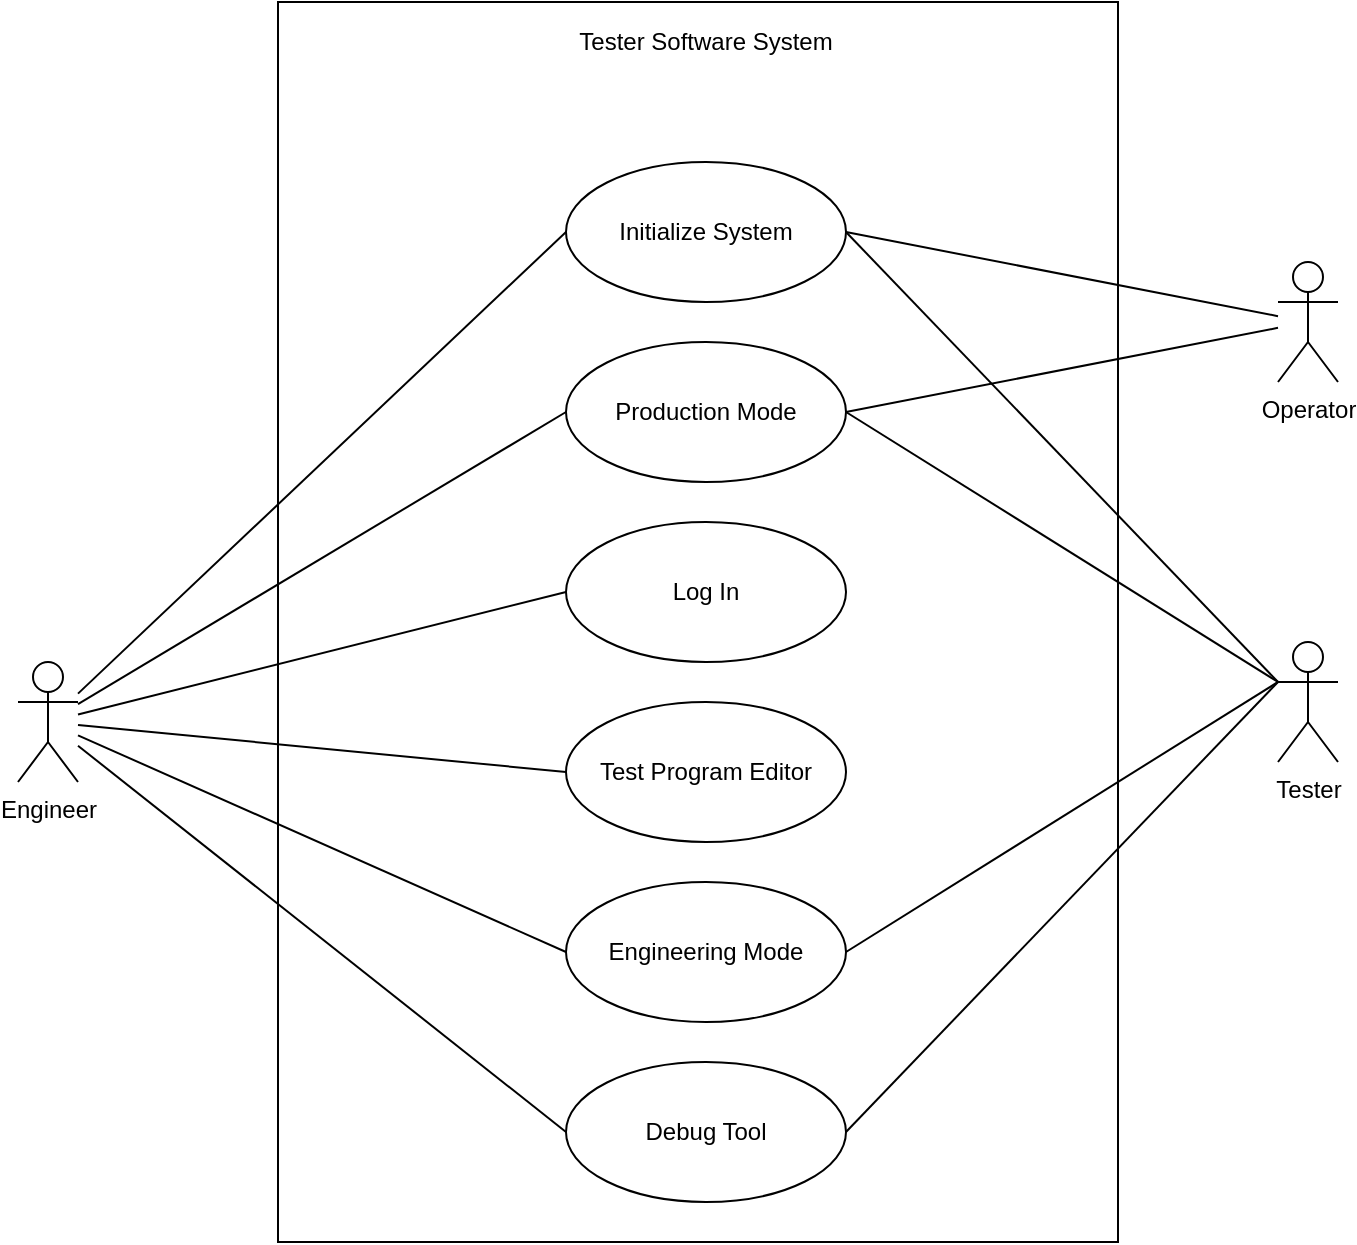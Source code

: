 <mxfile version="13.9.9" type="github" pages="19">
  <diagram id="ZSvhpRfDg_mLDwADFdrZ" name="Tester Software System Use Case">
    <mxGraphModel dx="1422" dy="762" grid="1" gridSize="10" guides="1" tooltips="1" connect="1" arrows="1" fold="1" page="1" pageScale="1" pageWidth="827" pageHeight="1169" math="0" shadow="0">
      <root>
        <mxCell id="4wPLn0WX0G4D1D1JWT_O-0" />
        <mxCell id="4wPLn0WX0G4D1D1JWT_O-1" parent="4wPLn0WX0G4D1D1JWT_O-0" />
        <mxCell id="4JWHjfX9BCcE-ciEQTX3-9" value="" style="rounded=0;whiteSpace=wrap;html=1;" parent="4wPLn0WX0G4D1D1JWT_O-1" vertex="1">
          <mxGeometry x="200" y="150" width="420" height="620" as="geometry" />
        </mxCell>
        <mxCell id="4JWHjfX9BCcE-ciEQTX3-0" value="Tester Software System" style="text;html=1;strokeColor=none;fillColor=none;align=center;verticalAlign=middle;whiteSpace=wrap;rounded=0;" parent="4wPLn0WX0G4D1D1JWT_O-1" vertex="1">
          <mxGeometry x="321" y="160" width="186" height="20" as="geometry" />
        </mxCell>
        <mxCell id="4JWHjfX9BCcE-ciEQTX3-10" style="rounded=0;orthogonalLoop=1;jettySize=auto;html=1;entryX=1;entryY=0.5;entryDx=0;entryDy=0;endArrow=none;endFill=0;" parent="4wPLn0WX0G4D1D1JWT_O-1" source="4JWHjfX9BCcE-ciEQTX3-1" target="4JWHjfX9BCcE-ciEQTX3-2" edge="1">
          <mxGeometry relative="1" as="geometry" />
        </mxCell>
        <mxCell id="4JWHjfX9BCcE-ciEQTX3-11" style="rounded=0;orthogonalLoop=1;jettySize=auto;html=1;entryX=1;entryY=0.5;entryDx=0;entryDy=0;endArrow=none;endFill=0;" parent="4wPLn0WX0G4D1D1JWT_O-1" source="4JWHjfX9BCcE-ciEQTX3-1" target="4JWHjfX9BCcE-ciEQTX3-3" edge="1">
          <mxGeometry relative="1" as="geometry" />
        </mxCell>
        <mxCell id="4JWHjfX9BCcE-ciEQTX3-1" value="Operator" style="shape=umlActor;verticalLabelPosition=bottom;verticalAlign=top;html=1;" parent="4wPLn0WX0G4D1D1JWT_O-1" vertex="1">
          <mxGeometry x="700" y="280" width="30" height="60" as="geometry" />
        </mxCell>
        <mxCell id="4JWHjfX9BCcE-ciEQTX3-2" value="Initialize System" style="ellipse;whiteSpace=wrap;html=1;" parent="4wPLn0WX0G4D1D1JWT_O-1" vertex="1">
          <mxGeometry x="344" y="230" width="140" height="70" as="geometry" />
        </mxCell>
        <mxCell id="4JWHjfX9BCcE-ciEQTX3-3" value="Production Mode" style="ellipse;whiteSpace=wrap;html=1;" parent="4wPLn0WX0G4D1D1JWT_O-1" vertex="1">
          <mxGeometry x="344" y="320" width="140" height="70" as="geometry" />
        </mxCell>
        <mxCell id="4JWHjfX9BCcE-ciEQTX3-4" value="Log In" style="ellipse;whiteSpace=wrap;html=1;" parent="4wPLn0WX0G4D1D1JWT_O-1" vertex="1">
          <mxGeometry x="344" y="410" width="140" height="70" as="geometry" />
        </mxCell>
        <mxCell id="4JWHjfX9BCcE-ciEQTX3-5" value="Engineering Mode" style="ellipse;whiteSpace=wrap;html=1;" parent="4wPLn0WX0G4D1D1JWT_O-1" vertex="1">
          <mxGeometry x="344" y="590" width="140" height="70" as="geometry" />
        </mxCell>
        <mxCell id="4JWHjfX9BCcE-ciEQTX3-6" value="Test Program Editor" style="ellipse;whiteSpace=wrap;html=1;" parent="4wPLn0WX0G4D1D1JWT_O-1" vertex="1">
          <mxGeometry x="344" y="500" width="140" height="70" as="geometry" />
        </mxCell>
        <mxCell id="4JWHjfX9BCcE-ciEQTX3-7" value="Debug Tool" style="ellipse;whiteSpace=wrap;html=1;" parent="4wPLn0WX0G4D1D1JWT_O-1" vertex="1">
          <mxGeometry x="344" y="680" width="140" height="70" as="geometry" />
        </mxCell>
        <mxCell id="4JWHjfX9BCcE-ciEQTX3-12" style="rounded=0;orthogonalLoop=1;jettySize=auto;html=1;entryX=0;entryY=0.5;entryDx=0;entryDy=0;endArrow=none;endFill=0;" parent="4wPLn0WX0G4D1D1JWT_O-1" source="4JWHjfX9BCcE-ciEQTX3-8" target="4JWHjfX9BCcE-ciEQTX3-2" edge="1">
          <mxGeometry relative="1" as="geometry" />
        </mxCell>
        <mxCell id="4JWHjfX9BCcE-ciEQTX3-13" style="rounded=0;orthogonalLoop=1;jettySize=auto;html=1;entryX=0;entryY=0.5;entryDx=0;entryDy=0;endArrow=none;endFill=0;" parent="4wPLn0WX0G4D1D1JWT_O-1" source="4JWHjfX9BCcE-ciEQTX3-8" target="4JWHjfX9BCcE-ciEQTX3-3" edge="1">
          <mxGeometry relative="1" as="geometry" />
        </mxCell>
        <mxCell id="4JWHjfX9BCcE-ciEQTX3-14" style="rounded=0;orthogonalLoop=1;jettySize=auto;html=1;entryX=0;entryY=0.5;entryDx=0;entryDy=0;endArrow=none;endFill=0;" parent="4wPLn0WX0G4D1D1JWT_O-1" source="4JWHjfX9BCcE-ciEQTX3-8" target="4JWHjfX9BCcE-ciEQTX3-4" edge="1">
          <mxGeometry relative="1" as="geometry" />
        </mxCell>
        <mxCell id="4JWHjfX9BCcE-ciEQTX3-15" style="rounded=0;orthogonalLoop=1;jettySize=auto;html=1;entryX=0;entryY=0.5;entryDx=0;entryDy=0;endArrow=none;endFill=0;" parent="4wPLn0WX0G4D1D1JWT_O-1" source="4JWHjfX9BCcE-ciEQTX3-8" target="4JWHjfX9BCcE-ciEQTX3-6" edge="1">
          <mxGeometry relative="1" as="geometry" />
        </mxCell>
        <mxCell id="4JWHjfX9BCcE-ciEQTX3-16" style="rounded=0;orthogonalLoop=1;jettySize=auto;html=1;entryX=0;entryY=0.5;entryDx=0;entryDy=0;endArrow=none;endFill=0;" parent="4wPLn0WX0G4D1D1JWT_O-1" source="4JWHjfX9BCcE-ciEQTX3-8" target="4JWHjfX9BCcE-ciEQTX3-5" edge="1">
          <mxGeometry relative="1" as="geometry" />
        </mxCell>
        <mxCell id="4JWHjfX9BCcE-ciEQTX3-17" style="rounded=0;orthogonalLoop=1;jettySize=auto;html=1;entryX=0;entryY=0.5;entryDx=0;entryDy=0;endArrow=none;endFill=0;" parent="4wPLn0WX0G4D1D1JWT_O-1" source="4JWHjfX9BCcE-ciEQTX3-8" target="4JWHjfX9BCcE-ciEQTX3-7" edge="1">
          <mxGeometry relative="1" as="geometry" />
        </mxCell>
        <mxCell id="4JWHjfX9BCcE-ciEQTX3-8" value="Engineer" style="shape=umlActor;verticalLabelPosition=bottom;verticalAlign=top;html=1;" parent="4wPLn0WX0G4D1D1JWT_O-1" vertex="1">
          <mxGeometry x="70" y="480" width="30" height="60" as="geometry" />
        </mxCell>
        <mxCell id="4JWHjfX9BCcE-ciEQTX3-18" value="Tester" style="shape=umlActor;verticalLabelPosition=bottom;verticalAlign=top;html=1;" parent="4wPLn0WX0G4D1D1JWT_O-1" vertex="1">
          <mxGeometry x="700" y="470" width="30" height="60" as="geometry" />
        </mxCell>
        <mxCell id="4JWHjfX9BCcE-ciEQTX3-20" value="" style="endArrow=none;html=1;entryX=1;entryY=0.5;entryDx=0;entryDy=0;exitX=0;exitY=0.333;exitDx=0;exitDy=0;exitPerimeter=0;" parent="4wPLn0WX0G4D1D1JWT_O-1" source="4JWHjfX9BCcE-ciEQTX3-18" target="4JWHjfX9BCcE-ciEQTX3-2" edge="1">
          <mxGeometry width="50" height="50" relative="1" as="geometry">
            <mxPoint x="660" y="450" as="sourcePoint" />
            <mxPoint x="710" y="400" as="targetPoint" />
          </mxGeometry>
        </mxCell>
        <mxCell id="4JWHjfX9BCcE-ciEQTX3-21" value="" style="endArrow=none;html=1;entryX=1;entryY=0.5;entryDx=0;entryDy=0;exitX=0;exitY=0.333;exitDx=0;exitDy=0;exitPerimeter=0;" parent="4wPLn0WX0G4D1D1JWT_O-1" source="4JWHjfX9BCcE-ciEQTX3-18" target="4JWHjfX9BCcE-ciEQTX3-3" edge="1">
          <mxGeometry width="50" height="50" relative="1" as="geometry">
            <mxPoint x="520" y="440" as="sourcePoint" />
            <mxPoint x="570" y="390" as="targetPoint" />
          </mxGeometry>
        </mxCell>
        <mxCell id="4JWHjfX9BCcE-ciEQTX3-22" value="" style="endArrow=none;html=1;entryX=1;entryY=0.5;entryDx=0;entryDy=0;exitX=0;exitY=0.333;exitDx=0;exitDy=0;exitPerimeter=0;" parent="4wPLn0WX0G4D1D1JWT_O-1" source="4JWHjfX9BCcE-ciEQTX3-18" target="4JWHjfX9BCcE-ciEQTX3-5" edge="1">
          <mxGeometry width="50" height="50" relative="1" as="geometry">
            <mxPoint x="700" y="540" as="sourcePoint" />
            <mxPoint x="484" y="405" as="targetPoint" />
          </mxGeometry>
        </mxCell>
        <mxCell id="4JWHjfX9BCcE-ciEQTX3-23" value="" style="endArrow=none;html=1;entryX=1;entryY=0.5;entryDx=0;entryDy=0;exitX=0;exitY=0.333;exitDx=0;exitDy=0;exitPerimeter=0;" parent="4wPLn0WX0G4D1D1JWT_O-1" source="4JWHjfX9BCcE-ciEQTX3-18" target="4JWHjfX9BCcE-ciEQTX3-7" edge="1">
          <mxGeometry width="50" height="50" relative="1" as="geometry">
            <mxPoint x="710" y="525" as="sourcePoint" />
            <mxPoint x="494" y="660" as="targetPoint" />
          </mxGeometry>
        </mxCell>
      </root>
    </mxGraphModel>
  </diagram>
  <diagram name="Initialize" id="9f46799a-70d6-7492-0946-bef42562c5a5">
    <mxGraphModel dx="1422" dy="706" grid="1" gridSize="10" guides="1" tooltips="1" connect="1" arrows="1" fold="1" page="1" pageScale="1" pageWidth="1100" pageHeight="850" background="#ffffff" math="0" shadow="0">
      <root>
        <mxCell id="0" />
        <mxCell id="1" parent="0" />
        <mxCell id="-JSnuaMhh9l9vGgG3Sei-8" style="edgeStyle=orthogonalEdgeStyle;rounded=0;orthogonalLoop=1;jettySize=auto;html=1;entryX=0;entryY=0.333;entryDx=0;entryDy=0;entryPerimeter=0;" parent="1" source="-JSnuaMhh9l9vGgG3Sei-1" target="-JSnuaMhh9l9vGgG3Sei-4" edge="1">
          <mxGeometry relative="1" as="geometry" />
        </mxCell>
        <mxCell id="-JSnuaMhh9l9vGgG3Sei-1" value="Operator" style="shape=umlActor;verticalLabelPosition=bottom;verticalAlign=top;html=1;outlineConnect=0;" parent="1" vertex="1">
          <mxGeometry x="30" y="150" width="30" height="60" as="geometry" />
        </mxCell>
        <mxCell id="-JSnuaMhh9l9vGgG3Sei-4" value="User" style="shape=umlActor;verticalLabelPosition=bottom;verticalAlign=top;html=1;outlineConnect=0;" parent="1" vertex="1">
          <mxGeometry x="230" y="230" width="30" height="60" as="geometry" />
        </mxCell>
        <mxCell id="-JSnuaMhh9l9vGgG3Sei-9" style="edgeStyle=orthogonalEdgeStyle;rounded=0;orthogonalLoop=1;jettySize=auto;html=1;entryX=0;entryY=0.333;entryDx=0;entryDy=0;entryPerimeter=0;" parent="1" source="-JSnuaMhh9l9vGgG3Sei-6" target="-JSnuaMhh9l9vGgG3Sei-4" edge="1">
          <mxGeometry relative="1" as="geometry">
            <mxPoint x="270" y="300" as="targetPoint" />
          </mxGeometry>
        </mxCell>
        <mxCell id="-JSnuaMhh9l9vGgG3Sei-6" value="Engineer" style="shape=umlActor;verticalLabelPosition=bottom;verticalAlign=top;html=1;outlineConnect=0;" parent="1" vertex="1">
          <mxGeometry x="30" y="280" width="30" height="60" as="geometry" />
        </mxCell>
        <mxCell id="-JSnuaMhh9l9vGgG3Sei-10" value="User" style="shape=umlActor;verticalLabelPosition=bottom;verticalAlign=top;html=1;outlineConnect=0;" parent="1" vertex="1">
          <mxGeometry x="20" y="540" width="30" height="60" as="geometry" />
        </mxCell>
        <mxCell id="-JSnuaMhh9l9vGgG3Sei-11" value="" style="rounded=0;whiteSpace=wrap;html=1;" parent="1" vertex="1">
          <mxGeometry x="250" y="330" width="410" height="590" as="geometry" />
        </mxCell>
        <mxCell id="-JSnuaMhh9l9vGgG3Sei-12" value="Tester Software System" style="text;html=1;strokeColor=none;fillColor=none;align=center;verticalAlign=middle;whiteSpace=wrap;rounded=0;" parent="1" vertex="1">
          <mxGeometry x="355" y="330" width="190" height="20" as="geometry" />
        </mxCell>
        <mxCell id="-JSnuaMhh9l9vGgG3Sei-13" value="Tester" style="shape=umlActor;verticalLabelPosition=bottom;verticalAlign=top;html=1;outlineConnect=0;" parent="1" vertex="1">
          <mxGeometry x="780" y="380" width="30" height="60" as="geometry" />
        </mxCell>
        <mxCell id="6TNPNMNtczoR3a4b1QIF-2" style="rounded=0;orthogonalLoop=1;jettySize=auto;html=1;entryX=0;entryY=0.333;entryDx=0;entryDy=0;entryPerimeter=0;endArrow=none;endFill=0;" parent="1" source="-JSnuaMhh9l9vGgG3Sei-14" target="-JSnuaMhh9l9vGgG3Sei-13" edge="1">
          <mxGeometry relative="1" as="geometry" />
        </mxCell>
        <mxCell id="6TNPNMNtczoR3a4b1QIF-7" style="edgeStyle=none;rounded=0;orthogonalLoop=1;jettySize=auto;html=1;exitX=0.5;exitY=1;exitDx=0;exitDy=0;entryX=0.5;entryY=0;entryDx=0;entryDy=0;endArrow=classic;endFill=1;dashed=1;" parent="1" source="-JSnuaMhh9l9vGgG3Sei-14" target="6TNPNMNtczoR3a4b1QIF-3" edge="1">
          <mxGeometry relative="1" as="geometry" />
        </mxCell>
        <mxCell id="6TNPNMNtczoR3a4b1QIF-8" value="&amp;lt;&amp;lt;Include&amp;gt;&amp;gt;" style="edgeLabel;html=1;align=center;verticalAlign=middle;resizable=0;points=[];" parent="6TNPNMNtczoR3a4b1QIF-7" vertex="1" connectable="0">
          <mxGeometry x="0.371" y="1" relative="1" as="geometry">
            <mxPoint x="-1" y="-14" as="offset" />
          </mxGeometry>
        </mxCell>
        <mxCell id="-JSnuaMhh9l9vGgG3Sei-14" value="System Initialize" style="ellipse;whiteSpace=wrap;html=1;" parent="1" vertex="1">
          <mxGeometry x="380" y="370" width="140" height="70" as="geometry" />
        </mxCell>
        <mxCell id="6TNPNMNtczoR3a4b1QIF-1" style="rounded=0;orthogonalLoop=1;jettySize=auto;html=1;entryX=0;entryY=0.5;entryDx=0;entryDy=0;endArrow=none;endFill=0;" parent="1" source="-JSnuaMhh9l9vGgG3Sei-10" target="-JSnuaMhh9l9vGgG3Sei-14" edge="1">
          <mxGeometry relative="1" as="geometry" />
        </mxCell>
        <mxCell id="6TNPNMNtczoR3a4b1QIF-4" style="edgeStyle=none;rounded=0;orthogonalLoop=1;jettySize=auto;html=1;exitX=1;exitY=0.5;exitDx=0;exitDy=0;entryX=0;entryY=0.333;entryDx=0;entryDy=0;entryPerimeter=0;endArrow=none;endFill=0;" parent="1" source="6TNPNMNtczoR3a4b1QIF-3" target="-JSnuaMhh9l9vGgG3Sei-13" edge="1">
          <mxGeometry relative="1" as="geometry" />
        </mxCell>
        <mxCell id="6TNPNMNtczoR3a4b1QIF-3" value="Check Tester" style="ellipse;whiteSpace=wrap;html=1;" parent="1" vertex="1">
          <mxGeometry x="380" y="490" width="140" height="70" as="geometry" />
        </mxCell>
        <mxCell id="6TNPNMNtczoR3a4b1QIF-5" value="Enter Offline Mode" style="ellipse;whiteSpace=wrap;html=1;" parent="1" vertex="1">
          <mxGeometry x="380" y="790" width="140" height="70" as="geometry" />
        </mxCell>
        <mxCell id="6TNPNMNtczoR3a4b1QIF-6" value="Enter Online Mode" style="ellipse;whiteSpace=wrap;html=1;" parent="1" vertex="1">
          <mxGeometry x="380" y="690" width="140" height="70" as="geometry" />
        </mxCell>
        <mxCell id="6TNPNMNtczoR3a4b1QIF-9" style="edgeStyle=none;rounded=0;orthogonalLoop=1;jettySize=auto;html=1;entryX=0;entryY=0.5;entryDx=0;entryDy=0;endArrow=none;endFill=0;" parent="1" source="-JSnuaMhh9l9vGgG3Sei-10" target="6TNPNMNtczoR3a4b1QIF-6" edge="1">
          <mxGeometry relative="1" as="geometry" />
        </mxCell>
        <mxCell id="6TNPNMNtczoR3a4b1QIF-10" style="edgeStyle=none;rounded=0;orthogonalLoop=1;jettySize=auto;html=1;entryX=0;entryY=0.5;entryDx=0;entryDy=0;endArrow=none;endFill=0;" parent="1" source="-JSnuaMhh9l9vGgG3Sei-10" target="6TNPNMNtczoR3a4b1QIF-5" edge="1">
          <mxGeometry relative="1" as="geometry" />
        </mxCell>
        <mxCell id="GsQcswI2mvqYlv_gjndz-1" value="Display Tester Information" style="ellipse;whiteSpace=wrap;html=1;" parent="1" vertex="1">
          <mxGeometry x="380" y="590" width="140" height="70" as="geometry" />
        </mxCell>
        <mxCell id="GsQcswI2mvqYlv_gjndz-2" style="edgeStyle=none;rounded=0;orthogonalLoop=1;jettySize=auto;html=1;entryX=0;entryY=0.5;entryDx=0;entryDy=0;endArrow=none;endFill=0;" parent="1" source="-JSnuaMhh9l9vGgG3Sei-10" target="GsQcswI2mvqYlv_gjndz-1" edge="1">
          <mxGeometry relative="1" as="geometry" />
        </mxCell>
      </root>
    </mxGraphModel>
  </diagram>
  <diagram id="JwA9TVUATksCAMwefTBp" name="Test Program Editor">
    <mxGraphModel dx="1422" dy="706" grid="1" gridSize="10" guides="1" tooltips="1" connect="1" arrows="1" fold="1" page="1" pageScale="1" pageWidth="827" pageHeight="1169" math="0" shadow="0">
      <root>
        <mxCell id="bP-Z4eB2gMXcmHlZaZZ3-0" />
        <mxCell id="bP-Z4eB2gMXcmHlZaZZ3-1" parent="bP-Z4eB2gMXcmHlZaZZ3-0" />
        <mxCell id="bP-Z4eB2gMXcmHlZaZZ3-3" value="" style="rounded=0;whiteSpace=wrap;html=1;" parent="bP-Z4eB2gMXcmHlZaZZ3-1" vertex="1">
          <mxGeometry x="260" y="50" width="530" height="950" as="geometry" />
        </mxCell>
        <mxCell id="Yi7C3MmLk7GHU6UtNqIh-13" style="edgeStyle=none;rounded=0;orthogonalLoop=1;jettySize=auto;html=1;entryX=0;entryY=0.5;entryDx=0;entryDy=0;endArrow=none;endFill=0;" parent="bP-Z4eB2gMXcmHlZaZZ3-1" source="bP-Z4eB2gMXcmHlZaZZ3-2" target="Yi7C3MmLk7GHU6UtNqIh-0" edge="1">
          <mxGeometry relative="1" as="geometry" />
        </mxCell>
        <mxCell id="Yi7C3MmLk7GHU6UtNqIh-14" style="edgeStyle=none;rounded=0;orthogonalLoop=1;jettySize=auto;html=1;entryX=0;entryY=0.585;entryDx=0;entryDy=0;entryPerimeter=0;endArrow=none;endFill=0;" parent="bP-Z4eB2gMXcmHlZaZZ3-1" source="bP-Z4eB2gMXcmHlZaZZ3-2" target="Yi7C3MmLk7GHU6UtNqIh-1" edge="1">
          <mxGeometry relative="1" as="geometry" />
        </mxCell>
        <mxCell id="Yi7C3MmLk7GHU6UtNqIh-15" style="edgeStyle=none;rounded=0;orthogonalLoop=1;jettySize=auto;html=1;entryX=0;entryY=0.5;entryDx=0;entryDy=0;endArrow=none;endFill=0;" parent="bP-Z4eB2gMXcmHlZaZZ3-1" source="bP-Z4eB2gMXcmHlZaZZ3-2" target="bP-Z4eB2gMXcmHlZaZZ3-5" edge="1">
          <mxGeometry relative="1" as="geometry" />
        </mxCell>
        <mxCell id="Yi7C3MmLk7GHU6UtNqIh-16" style="edgeStyle=none;rounded=0;orthogonalLoop=1;jettySize=auto;html=1;entryX=0;entryY=0.5;entryDx=0;entryDy=0;endArrow=none;endFill=0;" parent="bP-Z4eB2gMXcmHlZaZZ3-1" source="bP-Z4eB2gMXcmHlZaZZ3-2" target="bP-Z4eB2gMXcmHlZaZZ3-6" edge="1">
          <mxGeometry relative="1" as="geometry" />
        </mxCell>
        <mxCell id="Yi7C3MmLk7GHU6UtNqIh-17" style="edgeStyle=none;rounded=0;orthogonalLoop=1;jettySize=auto;html=1;entryX=0;entryY=0.5;entryDx=0;entryDy=0;endArrow=none;endFill=0;" parent="bP-Z4eB2gMXcmHlZaZZ3-1" source="bP-Z4eB2gMXcmHlZaZZ3-2" target="bP-Z4eB2gMXcmHlZaZZ3-7" edge="1">
          <mxGeometry relative="1" as="geometry" />
        </mxCell>
        <mxCell id="Yi7C3MmLk7GHU6UtNqIh-18" style="edgeStyle=none;rounded=0;orthogonalLoop=1;jettySize=auto;html=1;entryX=0;entryY=0.5;entryDx=0;entryDy=0;endArrow=none;endFill=0;" parent="bP-Z4eB2gMXcmHlZaZZ3-1" source="bP-Z4eB2gMXcmHlZaZZ3-2" target="bP-Z4eB2gMXcmHlZaZZ3-8" edge="1">
          <mxGeometry relative="1" as="geometry" />
        </mxCell>
        <mxCell id="Yi7C3MmLk7GHU6UtNqIh-19" style="edgeStyle=none;rounded=0;orthogonalLoop=1;jettySize=auto;html=1;entryX=0;entryY=0.5;entryDx=0;entryDy=0;endArrow=none;endFill=0;" parent="bP-Z4eB2gMXcmHlZaZZ3-1" source="bP-Z4eB2gMXcmHlZaZZ3-2" target="bP-Z4eB2gMXcmHlZaZZ3-9" edge="1">
          <mxGeometry relative="1" as="geometry" />
        </mxCell>
        <mxCell id="Yi7C3MmLk7GHU6UtNqIh-20" style="edgeStyle=none;rounded=0;orthogonalLoop=1;jettySize=auto;html=1;entryX=0;entryY=0.5;entryDx=0;entryDy=0;endArrow=none;endFill=0;" parent="bP-Z4eB2gMXcmHlZaZZ3-1" source="bP-Z4eB2gMXcmHlZaZZ3-2" target="Yi7C3MmLk7GHU6UtNqIh-10" edge="1">
          <mxGeometry relative="1" as="geometry" />
        </mxCell>
        <mxCell id="Yi7C3MmLk7GHU6UtNqIh-21" style="edgeStyle=none;rounded=0;orthogonalLoop=1;jettySize=auto;html=1;entryX=0;entryY=0.5;entryDx=0;entryDy=0;endArrow=none;endFill=0;" parent="bP-Z4eB2gMXcmHlZaZZ3-1" source="bP-Z4eB2gMXcmHlZaZZ3-2" target="Yi7C3MmLk7GHU6UtNqIh-11" edge="1">
          <mxGeometry relative="1" as="geometry" />
        </mxCell>
        <mxCell id="Yi7C3MmLk7GHU6UtNqIh-22" style="edgeStyle=none;rounded=0;orthogonalLoop=1;jettySize=auto;html=1;entryX=0;entryY=0.5;entryDx=0;entryDy=0;endArrow=none;endFill=0;" parent="bP-Z4eB2gMXcmHlZaZZ3-1" source="bP-Z4eB2gMXcmHlZaZZ3-2" target="Yi7C3MmLk7GHU6UtNqIh-12" edge="1">
          <mxGeometry relative="1" as="geometry" />
        </mxCell>
        <mxCell id="Yi7C3MmLk7GHU6UtNqIh-23" style="edgeStyle=none;rounded=0;orthogonalLoop=1;jettySize=auto;html=1;entryX=0;entryY=0.5;entryDx=0;entryDy=0;endArrow=none;endFill=0;" parent="bP-Z4eB2gMXcmHlZaZZ3-1" source="bP-Z4eB2gMXcmHlZaZZ3-2" target="Yi7C3MmLk7GHU6UtNqIh-2" edge="1">
          <mxGeometry relative="1" as="geometry" />
        </mxCell>
        <mxCell id="jqHqTnsW4Aox3EyTfyih-1" style="edgeStyle=none;rounded=0;orthogonalLoop=1;jettySize=auto;html=1;entryX=0;entryY=0;entryDx=0;entryDy=0;endArrow=none;endFill=0;" parent="bP-Z4eB2gMXcmHlZaZZ3-1" source="bP-Z4eB2gMXcmHlZaZZ3-2" target="jqHqTnsW4Aox3EyTfyih-0" edge="1">
          <mxGeometry relative="1" as="geometry" />
        </mxCell>
        <mxCell id="6Joqo6KmQ4BdlpgW4ADO-1" style="edgeStyle=none;rounded=0;orthogonalLoop=1;jettySize=auto;html=1;endArrow=none;endFill=0;" parent="bP-Z4eB2gMXcmHlZaZZ3-1" source="bP-Z4eB2gMXcmHlZaZZ3-2" target="6Joqo6KmQ4BdlpgW4ADO-0" edge="1">
          <mxGeometry relative="1" as="geometry" />
        </mxCell>
        <mxCell id="bP-Z4eB2gMXcmHlZaZZ3-2" value="Engineer" style="shape=umlActor;verticalLabelPosition=bottom;verticalAlign=top;html=1;" parent="bP-Z4eB2gMXcmHlZaZZ3-1" vertex="1">
          <mxGeometry x="170" y="465" width="30" height="60" as="geometry" />
        </mxCell>
        <mxCell id="bP-Z4eB2gMXcmHlZaZZ3-4" value="Tester Program Editor" style="text;html=1;strokeColor=none;fillColor=none;align=center;verticalAlign=middle;whiteSpace=wrap;rounded=0;" parent="bP-Z4eB2gMXcmHlZaZZ3-1" vertex="1">
          <mxGeometry x="430" y="50" width="130" height="24.884" as="geometry" />
        </mxCell>
        <mxCell id="Yi7C3MmLk7GHU6UtNqIh-0" value="Create Project" style="ellipse;whiteSpace=wrap;html=1;" parent="bP-Z4eB2gMXcmHlZaZZ3-1" vertex="1">
          <mxGeometry x="290" y="74.879" width="140" height="78.842" as="geometry" />
        </mxCell>
        <mxCell id="Yi7C3MmLk7GHU6UtNqIh-1" value="Open Project" style="ellipse;whiteSpace=wrap;html=1;" parent="bP-Z4eB2gMXcmHlZaZZ3-1" vertex="1">
          <mxGeometry x="414" y="120.005" width="140" height="78.842" as="geometry" />
        </mxCell>
        <mxCell id="Yi7C3MmLk7GHU6UtNqIh-2" value="Close Project" style="ellipse;whiteSpace=wrap;html=1;" parent="bP-Z4eB2gMXcmHlZaZZ3-1" vertex="1">
          <mxGeometry x="460" y="790" width="140" height="78.842" as="geometry" />
        </mxCell>
        <mxCell id="Yi7C3MmLk7GHU6UtNqIh-10" value="Save" style="ellipse;whiteSpace=wrap;html=1;" parent="bP-Z4eB2gMXcmHlZaZZ3-1" vertex="1">
          <mxGeometry x="600" y="544.995" width="140" height="78.842" as="geometry" />
        </mxCell>
        <mxCell id="Yi7C3MmLk7GHU6UtNqIh-11" value="Save All" style="ellipse;whiteSpace=wrap;html=1;" parent="bP-Z4eB2gMXcmHlZaZZ3-1" vertex="1">
          <mxGeometry x="560" y="630.001" width="140" height="78.842" as="geometry" />
        </mxCell>
        <mxCell id="bP-Z4eB2gMXcmHlZaZZ3-5" value="Define SPJT&amp;nbsp;" style="ellipse;whiteSpace=wrap;html=1;" parent="bP-Z4eB2gMXcmHlZaZZ3-1" vertex="1">
          <mxGeometry x="530" y="170" width="140" height="70" as="geometry" />
        </mxCell>
        <mxCell id="bP-Z4eB2gMXcmHlZaZZ3-6" value="Define Signal" style="ellipse;whiteSpace=wrap;html=1;" parent="bP-Z4eB2gMXcmHlZaZZ3-1" vertex="1">
          <mxGeometry x="610" y="240" width="140" height="70" as="geometry" />
        </mxCell>
        <mxCell id="bP-Z4eB2gMXcmHlZaZZ3-7" value="Define Flow Table" style="ellipse;whiteSpace=wrap;html=1;" parent="bP-Z4eB2gMXcmHlZaZZ3-1" vertex="1">
          <mxGeometry x="620" y="320" width="140" height="70" as="geometry" />
        </mxCell>
        <mxCell id="bP-Z4eB2gMXcmHlZaZZ3-8" value="Define Limit" style="ellipse;whiteSpace=wrap;html=1;" parent="bP-Z4eB2gMXcmHlZaZZ3-1" vertex="1">
          <mxGeometry x="620" y="395" width="140" height="70" as="geometry" />
        </mxCell>
        <mxCell id="bP-Z4eB2gMXcmHlZaZZ3-9" value="Define Timing Set" style="ellipse;whiteSpace=wrap;html=1;" parent="bP-Z4eB2gMXcmHlZaZZ3-1" vertex="1">
          <mxGeometry x="620" y="470" width="140" height="70" as="geometry" />
        </mxCell>
        <mxCell id="Yi7C3MmLk7GHU6UtNqIh-12" value="Generate Header File" style="ellipse;whiteSpace=wrap;html=1;" parent="bP-Z4eB2gMXcmHlZaZZ3-1" vertex="1">
          <mxGeometry x="520" y="720.0" width="140" height="70" as="geometry" />
        </mxCell>
        <mxCell id="jqHqTnsW4Aox3EyTfyih-0" value="Error Messages" style="ellipse;whiteSpace=wrap;html=1;" parent="bP-Z4eB2gMXcmHlZaZZ3-1" vertex="1">
          <mxGeometry x="360" y="850" width="140" height="78.842" as="geometry" />
        </mxCell>
        <mxCell id="6Joqo6KmQ4BdlpgW4ADO-0" value="Project Explorer" style="ellipse;whiteSpace=wrap;html=1;" parent="bP-Z4eB2gMXcmHlZaZZ3-1" vertex="1">
          <mxGeometry x="260" y="910" width="140" height="78.842" as="geometry" />
        </mxCell>
      </root>
    </mxGraphModel>
  </diagram>
  <diagram id="VWeVhsb_hfVs4JsdaVOg" name="Create Project">
    <mxGraphModel dx="1422" dy="706" grid="1" gridSize="10" guides="1" tooltips="1" connect="1" arrows="1" fold="1" page="1" pageScale="1" pageWidth="827" pageHeight="1169" math="0" shadow="0">
      <root>
        <mxCell id="_z7It5Yw06Sf5Lwjf2Rs-0" />
        <mxCell id="_z7It5Yw06Sf5Lwjf2Rs-1" parent="_z7It5Yw06Sf5Lwjf2Rs-0" />
        <mxCell id="7hTTPnuK_ai4-4nYEMJC-0" value="Engineering" style="shape=umlActor;verticalLabelPosition=bottom;verticalAlign=top;html=1;" parent="_z7It5Yw06Sf5Lwjf2Rs-1" vertex="1">
          <mxGeometry x="130" y="370" width="30" height="60" as="geometry" />
        </mxCell>
        <mxCell id="RH-lgL7X8QTqI3d3hAhY-1" value="" style="rounded=0;whiteSpace=wrap;html=1;" parent="_z7It5Yw06Sf5Lwjf2Rs-1" vertex="1">
          <mxGeometry x="240" y="110" width="810" height="510" as="geometry" />
        </mxCell>
        <mxCell id="RH-lgL7X8QTqI3d3hAhY-2" value="Test Program Editor" style="text;html=1;strokeColor=none;fillColor=none;align=center;verticalAlign=middle;whiteSpace=wrap;rounded=0;" parent="_z7It5Yw06Sf5Lwjf2Rs-1" vertex="1">
          <mxGeometry x="510" y="110" width="110" height="20" as="geometry" />
        </mxCell>
        <mxCell id="k9fDVcoMqR9hqLXcfGFy-5" style="edgeStyle=none;rounded=0;orthogonalLoop=1;jettySize=auto;html=1;exitX=1;exitY=0.5;exitDx=0;exitDy=0;entryX=0;entryY=0.5;entryDx=0;entryDy=0;endArrow=open;endFill=0;dashed=1;" parent="_z7It5Yw06Sf5Lwjf2Rs-1" source="k9fDVcoMqR9hqLXcfGFy-0" target="k9fDVcoMqR9hqLXcfGFy-7" edge="1">
          <mxGeometry relative="1" as="geometry">
            <mxPoint x="450" y="265" as="targetPoint" />
          </mxGeometry>
        </mxCell>
        <mxCell id="k9fDVcoMqR9hqLXcfGFy-6" value="&amp;lt;&amp;lt;include&amp;gt;&amp;gt;" style="edgeLabel;html=1;align=center;verticalAlign=middle;resizable=0;points=[];" parent="k9fDVcoMqR9hqLXcfGFy-5" vertex="1" connectable="0">
          <mxGeometry x="0.474" y="-2" relative="1" as="geometry">
            <mxPoint x="-18.9" y="-12.0" as="offset" />
          </mxGeometry>
        </mxCell>
        <mxCell id="k9fDVcoMqR9hqLXcfGFy-0" value="Create Project" style="ellipse;whiteSpace=wrap;html=1;" parent="_z7It5Yw06Sf5Lwjf2Rs-1" vertex="1">
          <mxGeometry x="260" y="365" width="140" height="70" as="geometry" />
        </mxCell>
        <mxCell id="k9fDVcoMqR9hqLXcfGFy-13" style="edgeStyle=none;rounded=0;orthogonalLoop=1;jettySize=auto;html=1;exitX=0.5;exitY=0;exitDx=0;exitDy=0;entryX=0.5;entryY=1;entryDx=0;entryDy=0;dashed=1;endArrow=open;endFill=0;" parent="_z7It5Yw06Sf5Lwjf2Rs-1" source="k9fDVcoMqR9hqLXcfGFy-7" target="k9fDVcoMqR9hqLXcfGFy-8" edge="1">
          <mxGeometry relative="1" as="geometry" />
        </mxCell>
        <mxCell id="k9fDVcoMqR9hqLXcfGFy-26" value="&amp;lt;&amp;lt;include&amp;gt;&amp;gt;" style="edgeLabel;html=1;align=center;verticalAlign=middle;resizable=0;points=[];" parent="k9fDVcoMqR9hqLXcfGFy-13" vertex="1" connectable="0">
          <mxGeometry x="-0.308" y="-1" relative="1" as="geometry">
            <mxPoint as="offset" />
          </mxGeometry>
        </mxCell>
        <mxCell id="k9fDVcoMqR9hqLXcfGFy-14" style="edgeStyle=none;rounded=0;orthogonalLoop=1;jettySize=auto;html=1;exitX=1;exitY=0;exitDx=0;exitDy=0;entryX=0;entryY=1;entryDx=0;entryDy=0;dashed=1;endArrow=open;endFill=0;" parent="_z7It5Yw06Sf5Lwjf2Rs-1" source="k9fDVcoMqR9hqLXcfGFy-7" target="k9fDVcoMqR9hqLXcfGFy-9" edge="1">
          <mxGeometry relative="1" as="geometry" />
        </mxCell>
        <mxCell id="k9fDVcoMqR9hqLXcfGFy-27" value="&amp;lt;&amp;lt;include&amp;gt;&amp;gt;" style="edgeLabel;html=1;align=center;verticalAlign=middle;resizable=0;points=[];" parent="k9fDVcoMqR9hqLXcfGFy-14" vertex="1" connectable="0">
          <mxGeometry x="-0.224" y="2" relative="1" as="geometry">
            <mxPoint x="1" as="offset" />
          </mxGeometry>
        </mxCell>
        <mxCell id="k9fDVcoMqR9hqLXcfGFy-15" style="edgeStyle=none;rounded=0;orthogonalLoop=1;jettySize=auto;html=1;exitX=1;exitY=0.5;exitDx=0;exitDy=0;entryX=0;entryY=0.5;entryDx=0;entryDy=0;dashed=1;endArrow=open;endFill=0;" parent="_z7It5Yw06Sf5Lwjf2Rs-1" source="k9fDVcoMqR9hqLXcfGFy-7" target="k9fDVcoMqR9hqLXcfGFy-10" edge="1">
          <mxGeometry relative="1" as="geometry" />
        </mxCell>
        <mxCell id="k9fDVcoMqR9hqLXcfGFy-28" value="&amp;lt;&amp;lt;include&amp;gt;&amp;gt;" style="edgeLabel;html=1;align=center;verticalAlign=middle;resizable=0;points=[];" parent="k9fDVcoMqR9hqLXcfGFy-15" vertex="1" connectable="0">
          <mxGeometry x="0.182" relative="1" as="geometry">
            <mxPoint as="offset" />
          </mxGeometry>
        </mxCell>
        <mxCell id="k9fDVcoMqR9hqLXcfGFy-17" style="edgeStyle=none;rounded=0;orthogonalLoop=1;jettySize=auto;html=1;exitX=1;exitY=1;exitDx=0;exitDy=0;entryX=0;entryY=0;entryDx=0;entryDy=0;dashed=1;endArrow=open;endFill=0;" parent="_z7It5Yw06Sf5Lwjf2Rs-1" source="k9fDVcoMqR9hqLXcfGFy-7" target="k9fDVcoMqR9hqLXcfGFy-12" edge="1">
          <mxGeometry relative="1" as="geometry" />
        </mxCell>
        <mxCell id="k9fDVcoMqR9hqLXcfGFy-29" value="&amp;lt;&amp;lt;include&amp;gt;&amp;gt;" style="edgeLabel;html=1;align=center;verticalAlign=middle;resizable=0;points=[];" parent="k9fDVcoMqR9hqLXcfGFy-17" vertex="1" connectable="0">
          <mxGeometry x="-0.201" y="1" relative="1" as="geometry">
            <mxPoint as="offset" />
          </mxGeometry>
        </mxCell>
        <mxCell id="k9fDVcoMqR9hqLXcfGFy-7" value="Create Project Dialog" style="ellipse;whiteSpace=wrap;html=1;" parent="_z7It5Yw06Sf5Lwjf2Rs-1" vertex="1">
          <mxGeometry x="470" y="365" width="140" height="70" as="geometry" />
        </mxCell>
        <mxCell id="k9fDVcoMqR9hqLXcfGFy-19" style="edgeStyle=none;rounded=0;orthogonalLoop=1;jettySize=auto;html=1;exitX=1;exitY=0;exitDx=0;exitDy=0;entryX=0;entryY=0.5;entryDx=0;entryDy=0;dashed=1;endArrow=open;endFill=0;" parent="_z7It5Yw06Sf5Lwjf2Rs-1" source="k9fDVcoMqR9hqLXcfGFy-8" target="k9fDVcoMqR9hqLXcfGFy-18" edge="1">
          <mxGeometry relative="1" as="geometry" />
        </mxCell>
        <mxCell id="k9fDVcoMqR9hqLXcfGFy-30" value="&amp;lt;&amp;lt;include&amp;gt;&amp;gt;" style="edgeLabel;html=1;align=center;verticalAlign=middle;resizable=0;points=[];" parent="k9fDVcoMqR9hqLXcfGFy-19" vertex="1" connectable="0">
          <mxGeometry x="-0.153" y="-1" relative="1" as="geometry">
            <mxPoint as="offset" />
          </mxGeometry>
        </mxCell>
        <mxCell id="k9fDVcoMqR9hqLXcfGFy-8" value="Input Project Name" style="ellipse;whiteSpace=wrap;html=1;" parent="_z7It5Yw06Sf5Lwjf2Rs-1" vertex="1">
          <mxGeometry x="520" y="210" width="140" height="70" as="geometry" />
        </mxCell>
        <mxCell id="k9fDVcoMqR9hqLXcfGFy-20" style="edgeStyle=none;rounded=0;orthogonalLoop=1;jettySize=auto;html=1;exitX=1;exitY=0;exitDx=0;exitDy=0;entryX=0;entryY=1;entryDx=0;entryDy=0;dashed=1;endArrow=open;endFill=0;" parent="_z7It5Yw06Sf5Lwjf2Rs-1" source="k9fDVcoMqR9hqLXcfGFy-9" target="k9fDVcoMqR9hqLXcfGFy-18" edge="1">
          <mxGeometry relative="1" as="geometry" />
        </mxCell>
        <mxCell id="k9fDVcoMqR9hqLXcfGFy-31" value="&amp;lt;&amp;lt;include&amp;gt;&amp;gt;" style="edgeLabel;html=1;align=center;verticalAlign=middle;resizable=0;points=[];" parent="k9fDVcoMqR9hqLXcfGFy-20" vertex="1" connectable="0">
          <mxGeometry x="-0.175" y="-1" relative="1" as="geometry">
            <mxPoint as="offset" />
          </mxGeometry>
        </mxCell>
        <mxCell id="k9fDVcoMqR9hqLXcfGFy-9" value="Select Project Path" style="ellipse;whiteSpace=wrap;html=1;" parent="_z7It5Yw06Sf5Lwjf2Rs-1" vertex="1">
          <mxGeometry x="660" y="270" width="140" height="70" as="geometry" />
        </mxCell>
        <mxCell id="k9fDVcoMqR9hqLXcfGFy-10" value="Create Project" style="ellipse;whiteSpace=wrap;html=1;" parent="_z7It5Yw06Sf5Lwjf2Rs-1" vertex="1">
          <mxGeometry x="720" y="365" width="140" height="70" as="geometry" />
        </mxCell>
        <mxCell id="k9fDVcoMqR9hqLXcfGFy-12" value="Cancel" style="ellipse;whiteSpace=wrap;html=1;" parent="_z7It5Yw06Sf5Lwjf2Rs-1" vertex="1">
          <mxGeometry x="687" y="460" width="140" height="70" as="geometry" />
        </mxCell>
        <mxCell id="k9fDVcoMqR9hqLXcfGFy-18" value="Verify" style="ellipse;whiteSpace=wrap;html=1;" parent="_z7It5Yw06Sf5Lwjf2Rs-1" vertex="1">
          <mxGeometry x="900" y="160" width="140" height="70" as="geometry" />
        </mxCell>
        <mxCell id="k9fDVcoMqR9hqLXcfGFy-24" style="edgeStyle=none;rounded=0;orthogonalLoop=1;jettySize=auto;html=1;exitX=0.5;exitY=0;exitDx=0;exitDy=0;entryX=0.671;entryY=1.014;entryDx=0;entryDy=0;entryPerimeter=0;dashed=1;endArrow=open;endFill=0;" parent="_z7It5Yw06Sf5Lwjf2Rs-1" source="k9fDVcoMqR9hqLXcfGFy-22" target="k9fDVcoMqR9hqLXcfGFy-7" edge="1">
          <mxGeometry relative="1" as="geometry" />
        </mxCell>
        <mxCell id="k9fDVcoMqR9hqLXcfGFy-25" value="&amp;lt;&amp;lt;extend&amp;gt;&amp;gt;" style="edgeLabel;html=1;align=center;verticalAlign=middle;resizable=0;points=[];" parent="k9fDVcoMqR9hqLXcfGFy-24" vertex="1" connectable="0">
          <mxGeometry x="-0.582" y="3" relative="1" as="geometry">
            <mxPoint as="offset" />
          </mxGeometry>
        </mxCell>
        <mxCell id="k9fDVcoMqR9hqLXcfGFy-22" value="Display &lt;br&gt;Error Message" style="ellipse;whiteSpace=wrap;html=1;" parent="_z7It5Yw06Sf5Lwjf2Rs-1" vertex="1">
          <mxGeometry x="510" y="520" width="140" height="70" as="geometry" />
        </mxCell>
        <mxCell id="k9fDVcoMqR9hqLXcfGFy-23" style="edgeStyle=none;rounded=0;orthogonalLoop=1;jettySize=auto;html=1;exitX=0.5;exitY=1;exitDx=0;exitDy=0;dashed=1;endArrow=open;endFill=0;" parent="_z7It5Yw06Sf5Lwjf2Rs-1" source="k9fDVcoMqR9hqLXcfGFy-7" target="k9fDVcoMqR9hqLXcfGFy-7" edge="1">
          <mxGeometry relative="1" as="geometry" />
        </mxCell>
        <mxCell id="i2Q5GZjGQ4CweB2Ie7gt-0" style="edgeStyle=none;rounded=0;orthogonalLoop=1;jettySize=auto;html=1;entryX=0;entryY=0.5;entryDx=0;entryDy=0;endArrow=none;endFill=0;" parent="_z7It5Yw06Sf5Lwjf2Rs-1" source="7hTTPnuK_ai4-4nYEMJC-0" target="k9fDVcoMqR9hqLXcfGFy-0" edge="1">
          <mxGeometry relative="1" as="geometry" />
        </mxCell>
      </root>
    </mxGraphModel>
  </diagram>
  <diagram id="_NEdWQWjz4LetVOBsfwk" name="Open Project">
    <mxGraphModel dx="1422" dy="706" grid="1" gridSize="10" guides="1" tooltips="1" connect="1" arrows="1" fold="1" page="1" pageScale="1" pageWidth="827" pageHeight="1169" math="0" shadow="0">
      <root>
        <mxCell id="s9s2wzTtjn3ou3Cw_jpY-0" />
        <mxCell id="s9s2wzTtjn3ou3Cw_jpY-1" parent="s9s2wzTtjn3ou3Cw_jpY-0" />
        <mxCell id="5sczSfWk0oYwd2w1xnab-0" value="Engineering" style="shape=umlActor;verticalLabelPosition=bottom;verticalAlign=top;html=1;" parent="s9s2wzTtjn3ou3Cw_jpY-1" vertex="1">
          <mxGeometry x="40" y="165" width="30" height="60" as="geometry" />
        </mxCell>
        <mxCell id="5sczSfWk0oYwd2w1xnab-1" value="" style="rounded=0;whiteSpace=wrap;html=1;" parent="s9s2wzTtjn3ou3Cw_jpY-1" vertex="1">
          <mxGeometry x="140" y="100" width="620" height="190" as="geometry" />
        </mxCell>
        <mxCell id="5sczSfWk0oYwd2w1xnab-2" value="Test Program Editor" style="text;html=1;strokeColor=none;fillColor=none;align=center;verticalAlign=middle;whiteSpace=wrap;rounded=0;" parent="s9s2wzTtjn3ou3Cw_jpY-1" vertex="1">
          <mxGeometry x="385" y="100" width="110" height="20" as="geometry" />
        </mxCell>
        <mxCell id="5sczSfWk0oYwd2w1xnab-3" style="edgeStyle=none;rounded=0;orthogonalLoop=1;jettySize=auto;html=1;exitX=1;exitY=0.5;exitDx=0;exitDy=0;entryX=0;entryY=0.5;entryDx=0;entryDy=0;endArrow=open;endFill=0;dashed=1;" parent="s9s2wzTtjn3ou3Cw_jpY-1" source="5sczSfWk0oYwd2w1xnab-5" target="5sczSfWk0oYwd2w1xnab-14" edge="1">
          <mxGeometry relative="1" as="geometry">
            <mxPoint x="360" y="60" as="targetPoint" />
          </mxGeometry>
        </mxCell>
        <mxCell id="5sczSfWk0oYwd2w1xnab-4" value="&amp;lt;&amp;lt;include&amp;gt;&amp;gt;" style="edgeLabel;html=1;align=center;verticalAlign=middle;resizable=0;points=[];" parent="5sczSfWk0oYwd2w1xnab-3" vertex="1" connectable="0">
          <mxGeometry x="0.474" y="-2" relative="1" as="geometry">
            <mxPoint x="-18.9" y="-12.0" as="offset" />
          </mxGeometry>
        </mxCell>
        <mxCell id="5sczSfWk0oYwd2w1xnab-5" value="Open Project" style="ellipse;whiteSpace=wrap;html=1;" parent="s9s2wzTtjn3ou3Cw_jpY-1" vertex="1">
          <mxGeometry x="170" y="160" width="140" height="70" as="geometry" />
        </mxCell>
        <mxCell id="5sczSfWk0oYwd2w1xnab-10" style="edgeStyle=none;rounded=0;orthogonalLoop=1;jettySize=auto;html=1;exitX=1;exitY=0.5;exitDx=0;exitDy=0;entryX=0;entryY=0.5;entryDx=0;entryDy=0;dashed=1;endArrow=open;endFill=0;" parent="s9s2wzTtjn3ou3Cw_jpY-1" source="5sczSfWk0oYwd2w1xnab-14" target="5sczSfWk0oYwd2w1xnab-29" edge="1">
          <mxGeometry relative="1" as="geometry">
            <mxPoint x="630" y="195" as="targetPoint" />
          </mxGeometry>
        </mxCell>
        <mxCell id="5sczSfWk0oYwd2w1xnab-11" value="&amp;lt;&amp;lt;include&amp;gt;&amp;gt;" style="edgeLabel;html=1;align=center;verticalAlign=middle;resizable=0;points=[];" parent="5sczSfWk0oYwd2w1xnab-10" vertex="1" connectable="0">
          <mxGeometry x="0.182" relative="1" as="geometry">
            <mxPoint x="-9" y="-11" as="offset" />
          </mxGeometry>
        </mxCell>
        <mxCell id="5sczSfWk0oYwd2w1xnab-14" value="Display &lt;br&gt;Open Project" style="ellipse;whiteSpace=wrap;html=1;" parent="s9s2wzTtjn3ou3Cw_jpY-1" vertex="1">
          <mxGeometry x="382" y="160" width="140" height="70" as="geometry" />
        </mxCell>
        <mxCell id="5sczSfWk0oYwd2w1xnab-15" style="edgeStyle=none;rounded=0;orthogonalLoop=1;jettySize=auto;html=1;exitX=1;exitY=0;exitDx=0;exitDy=0;entryX=0;entryY=0.5;entryDx=0;entryDy=0;dashed=1;endArrow=open;endFill=0;" parent="s9s2wzTtjn3ou3Cw_jpY-1" edge="1">
          <mxGeometry relative="1" as="geometry">
            <mxPoint x="639.497" y="220.251" as="sourcePoint" />
          </mxGeometry>
        </mxCell>
        <mxCell id="5sczSfWk0oYwd2w1xnab-16" value="&amp;lt;&amp;lt;include&amp;gt;&amp;gt;" style="edgeLabel;html=1;align=center;verticalAlign=middle;resizable=0;points=[];" parent="5sczSfWk0oYwd2w1xnab-15" vertex="1" connectable="0">
          <mxGeometry x="-0.153" y="-1" relative="1" as="geometry">
            <mxPoint as="offset" />
          </mxGeometry>
        </mxCell>
        <mxCell id="5sczSfWk0oYwd2w1xnab-18" style="edgeStyle=none;rounded=0;orthogonalLoop=1;jettySize=auto;html=1;exitX=1;exitY=0;exitDx=0;exitDy=0;entryX=0;entryY=1;entryDx=0;entryDy=0;dashed=1;endArrow=open;endFill=0;" parent="s9s2wzTtjn3ou3Cw_jpY-1" edge="1">
          <mxGeometry relative="1" as="geometry">
            <mxPoint x="779.497" y="280.251" as="sourcePoint" />
          </mxGeometry>
        </mxCell>
        <mxCell id="5sczSfWk0oYwd2w1xnab-19" value="&amp;lt;&amp;lt;include&amp;gt;&amp;gt;" style="edgeLabel;html=1;align=center;verticalAlign=middle;resizable=0;points=[];" parent="5sczSfWk0oYwd2w1xnab-18" vertex="1" connectable="0">
          <mxGeometry x="-0.175" y="-1" relative="1" as="geometry">
            <mxPoint as="offset" />
          </mxGeometry>
        </mxCell>
        <mxCell id="5sczSfWk0oYwd2w1xnab-27" style="edgeStyle=none;rounded=0;orthogonalLoop=1;jettySize=auto;html=1;exitX=0.5;exitY=1;exitDx=0;exitDy=0;dashed=1;endArrow=open;endFill=0;" parent="s9s2wzTtjn3ou3Cw_jpY-1" source="5sczSfWk0oYwd2w1xnab-14" target="5sczSfWk0oYwd2w1xnab-14" edge="1">
          <mxGeometry relative="1" as="geometry" />
        </mxCell>
        <mxCell id="5sczSfWk0oYwd2w1xnab-28" style="edgeStyle=none;rounded=0;orthogonalLoop=1;jettySize=auto;html=1;entryX=0;entryY=0.5;entryDx=0;entryDy=0;endArrow=none;endFill=0;" parent="s9s2wzTtjn3ou3Cw_jpY-1" source="5sczSfWk0oYwd2w1xnab-0" target="5sczSfWk0oYwd2w1xnab-5" edge="1">
          <mxGeometry relative="1" as="geometry" />
        </mxCell>
        <mxCell id="5sczSfWk0oYwd2w1xnab-29" value="Select Project File" style="ellipse;whiteSpace=wrap;html=1;" parent="s9s2wzTtjn3ou3Cw_jpY-1" vertex="1">
          <mxGeometry x="597" y="160" width="140" height="70" as="geometry" />
        </mxCell>
      </root>
    </mxGraphModel>
  </diagram>
  <diagram id="KLt2s5tba1F-shSmiPdW" name="Define SPJT">
    <mxGraphModel dx="1422" dy="706" grid="1" gridSize="10" guides="1" tooltips="1" connect="1" arrows="1" fold="1" page="1" pageScale="1" pageWidth="827" pageHeight="1169" math="0" shadow="0">
      <root>
        <mxCell id="WZWVWQX_sDGzyeAbbJc9-0" />
        <mxCell id="WZWVWQX_sDGzyeAbbJc9-1" parent="WZWVWQX_sDGzyeAbbJc9-0" />
        <mxCell id="WZWVWQX_sDGzyeAbbJc9-3" value="" style="rounded=0;whiteSpace=wrap;html=1;" parent="WZWVWQX_sDGzyeAbbJc9-1" vertex="1">
          <mxGeometry x="170" y="100" width="880" height="790" as="geometry" />
        </mxCell>
        <mxCell id="g9aMAHEvwq6BtEvJb3Cx-4" style="edgeStyle=none;rounded=0;orthogonalLoop=1;jettySize=auto;html=1;entryX=0;entryY=0.5;entryDx=0;entryDy=0;endArrow=none;endFill=0;" parent="WZWVWQX_sDGzyeAbbJc9-1" source="WZWVWQX_sDGzyeAbbJc9-2" target="WZWVWQX_sDGzyeAbbJc9-5" edge="1">
          <mxGeometry relative="1" as="geometry" />
        </mxCell>
        <mxCell id="WZWVWQX_sDGzyeAbbJc9-2" value="Engineering" style="shape=umlActor;verticalLabelPosition=bottom;verticalAlign=top;html=1;outlineConnect=0;" parent="WZWVWQX_sDGzyeAbbJc9-1" vertex="1">
          <mxGeometry x="80" y="365" width="30" height="60" as="geometry" />
        </mxCell>
        <mxCell id="WZWVWQX_sDGzyeAbbJc9-4" value="Test Program Editor" style="text;html=1;strokeColor=none;fillColor=none;align=center;verticalAlign=middle;whiteSpace=wrap;rounded=0;" parent="WZWVWQX_sDGzyeAbbJc9-1" vertex="1">
          <mxGeometry x="532" y="100" width="136" height="20" as="geometry" />
        </mxCell>
        <mxCell id="g9aMAHEvwq6BtEvJb3Cx-0" style="edgeStyle=none;rounded=0;orthogonalLoop=1;jettySize=auto;html=1;exitX=0;exitY=0;exitDx=0;exitDy=0;endArrow=classic;endFill=1;entryX=0.357;entryY=0.996;entryDx=0;entryDy=0;entryPerimeter=0;dashed=1;" parent="WZWVWQX_sDGzyeAbbJc9-1" source="WZWVWQX_sDGzyeAbbJc9-5" target="WZWVWQX_sDGzyeAbbJc9-6" edge="1">
          <mxGeometry relative="1" as="geometry" />
        </mxCell>
        <mxCell id="g9aMAHEvwq6BtEvJb3Cx-13" value="&amp;lt;&amp;lt;include&amp;gt;&amp;gt;" style="edgeLabel;html=1;align=center;verticalAlign=middle;resizable=0;points=[];" parent="g9aMAHEvwq6BtEvJb3Cx-0" vertex="1" connectable="0">
          <mxGeometry x="0.306" y="-3" relative="1" as="geometry">
            <mxPoint as="offset" />
          </mxGeometry>
        </mxCell>
        <mxCell id="g9aMAHEvwq6BtEvJb3Cx-61" style="edgeStyle=none;rounded=0;orthogonalLoop=1;jettySize=auto;html=1;exitX=0.392;exitY=0.978;exitDx=0;exitDy=0;entryX=0.5;entryY=0;entryDx=0;entryDy=0;dashed=1;endArrow=classic;endFill=1;exitPerimeter=0;" parent="WZWVWQX_sDGzyeAbbJc9-1" source="WZWVWQX_sDGzyeAbbJc9-5" target="g9aMAHEvwq6BtEvJb3Cx-60" edge="1">
          <mxGeometry relative="1" as="geometry" />
        </mxCell>
        <mxCell id="g9aMAHEvwq6BtEvJb3Cx-62" value="&amp;lt;&amp;lt;include&amp;gt;&amp;gt;" style="edgeLabel;html=1;align=center;verticalAlign=middle;resizable=0;points=[];" parent="g9aMAHEvwq6BtEvJb3Cx-61" vertex="1" connectable="0">
          <mxGeometry x="-0.238" y="1" relative="1" as="geometry">
            <mxPoint as="offset" />
          </mxGeometry>
        </mxCell>
        <mxCell id="DQJUfAcAa3NHgOExQs4r-1" style="edgeStyle=none;rounded=0;orthogonalLoop=1;jettySize=auto;html=1;exitX=0;exitY=1;exitDx=0;exitDy=0;entryX=0.5;entryY=0;entryDx=0;entryDy=0;dashed=1;endArrow=classic;endFill=1;" parent="WZWVWQX_sDGzyeAbbJc9-1" source="WZWVWQX_sDGzyeAbbJc9-5" target="DQJUfAcAa3NHgOExQs4r-0" edge="1">
          <mxGeometry relative="1" as="geometry" />
        </mxCell>
        <mxCell id="DQJUfAcAa3NHgOExQs4r-2" value="&amp;lt;&amp;lt;include&amp;gt;&amp;gt;" style="edgeLabel;html=1;align=center;verticalAlign=middle;resizable=0;points=[];" parent="DQJUfAcAa3NHgOExQs4r-1" vertex="1" connectable="0">
          <mxGeometry x="-0.076" y="2" relative="1" as="geometry">
            <mxPoint as="offset" />
          </mxGeometry>
        </mxCell>
        <mxCell id="WZWVWQX_sDGzyeAbbJc9-5" value="Define SPJT" style="ellipse;whiteSpace=wrap;html=1;" parent="WZWVWQX_sDGzyeAbbJc9-1" vertex="1">
          <mxGeometry x="240" y="360" width="140" height="70" as="geometry" />
        </mxCell>
        <mxCell id="WZWVWQX_sDGzyeAbbJc9-6" value="Select &lt;br&gt;Signal File Path" style="ellipse;whiteSpace=wrap;html=1;" parent="WZWVWQX_sDGzyeAbbJc9-1" vertex="1">
          <mxGeometry x="230" y="180" width="140" height="70" as="geometry" />
        </mxCell>
        <mxCell id="g9aMAHEvwq6BtEvJb3Cx-1" value="Select &lt;br&gt;Flow Table File Path" style="ellipse;whiteSpace=wrap;html=1;" parent="WZWVWQX_sDGzyeAbbJc9-1" vertex="1">
          <mxGeometry x="380" y="170" width="140" height="70" as="geometry" />
        </mxCell>
        <mxCell id="g9aMAHEvwq6BtEvJb3Cx-2" value="Select &lt;br&gt;Timing Set File Path" style="ellipse;whiteSpace=wrap;html=1;" parent="WZWVWQX_sDGzyeAbbJc9-1" vertex="1">
          <mxGeometry x="668" y="180" width="140" height="70" as="geometry" />
        </mxCell>
        <mxCell id="g9aMAHEvwq6BtEvJb3Cx-3" value="Select &lt;br&gt;Limit File Path" style="ellipse;whiteSpace=wrap;html=1;" parent="WZWVWQX_sDGzyeAbbJc9-1" vertex="1">
          <mxGeometry x="530" y="160" width="140" height="70" as="geometry" />
        </mxCell>
        <mxCell id="g9aMAHEvwq6BtEvJb3Cx-5" value="Select Tester Type" style="ellipse;whiteSpace=wrap;html=1;" parent="WZWVWQX_sDGzyeAbbJc9-1" vertex="1">
          <mxGeometry x="750" y="240" width="140" height="70" as="geometry" />
        </mxCell>
        <mxCell id="g9aMAHEvwq6BtEvJb3Cx-6" value="Define Site Count" style="ellipse;whiteSpace=wrap;html=1;" parent="WZWVWQX_sDGzyeAbbJc9-1" vertex="1">
          <mxGeometry x="860" y="290" width="140" height="70" as="geometry" />
        </mxCell>
        <mxCell id="g9aMAHEvwq6BtEvJb3Cx-7" value="Define&lt;br&gt;Alarm Bin Number" style="ellipse;whiteSpace=wrap;html=1;" parent="WZWVWQX_sDGzyeAbbJc9-1" vertex="1">
          <mxGeometry x="760" y="340" width="140" height="70" as="geometry" />
        </mxCell>
        <mxCell id="g9aMAHEvwq6BtEvJb3Cx-8" value="Define Customer" style="ellipse;whiteSpace=wrap;html=1;" parent="WZWVWQX_sDGzyeAbbJc9-1" vertex="1">
          <mxGeometry x="840" y="400" width="140" height="70" as="geometry" />
        </mxCell>
        <mxCell id="g9aMAHEvwq6BtEvJb3Cx-9" value="Select Interface Card" style="ellipse;whiteSpace=wrap;html=1;" parent="WZWVWQX_sDGzyeAbbJc9-1" vertex="1">
          <mxGeometry x="750" y="460" width="140" height="70" as="geometry" />
        </mxCell>
        <mxCell id="g9aMAHEvwq6BtEvJb3Cx-10" value="Define Version" style="ellipse;whiteSpace=wrap;html=1;" parent="WZWVWQX_sDGzyeAbbJc9-1" vertex="1">
          <mxGeometry x="780" y="530" width="140" height="70" as="geometry" />
        </mxCell>
        <mxCell id="g9aMAHEvwq6BtEvJb3Cx-11" value="Select Report Format" style="ellipse;whiteSpace=wrap;html=1;" parent="WZWVWQX_sDGzyeAbbJc9-1" vertex="1">
          <mxGeometry x="500" y="520" width="140" height="70" as="geometry" />
        </mxCell>
        <mxCell id="g9aMAHEvwq6BtEvJb3Cx-16" style="edgeStyle=none;rounded=0;orthogonalLoop=1;jettySize=auto;html=1;exitX=0.5;exitY=0;exitDx=0;exitDy=0;endArrow=classic;endFill=1;entryX=0;entryY=1;entryDx=0;entryDy=0;dashed=1;" parent="WZWVWQX_sDGzyeAbbJc9-1" source="WZWVWQX_sDGzyeAbbJc9-5" target="g9aMAHEvwq6BtEvJb3Cx-1" edge="1">
          <mxGeometry relative="1" as="geometry">
            <mxPoint x="420" y="380.001" as="sourcePoint" />
            <mxPoint x="439.477" y="259.47" as="targetPoint" />
          </mxGeometry>
        </mxCell>
        <mxCell id="g9aMAHEvwq6BtEvJb3Cx-17" value="&amp;lt;&amp;lt;include&amp;gt;&amp;gt;" style="edgeLabel;html=1;align=center;verticalAlign=middle;resizable=0;points=[];" parent="g9aMAHEvwq6BtEvJb3Cx-16" vertex="1" connectable="0">
          <mxGeometry x="0.306" y="-3" relative="1" as="geometry">
            <mxPoint as="offset" />
          </mxGeometry>
        </mxCell>
        <mxCell id="g9aMAHEvwq6BtEvJb3Cx-18" style="edgeStyle=none;rounded=0;orthogonalLoop=1;jettySize=auto;html=1;exitX=0.714;exitY=0.071;exitDx=0;exitDy=0;endArrow=classic;endFill=1;entryX=0.071;entryY=0.743;entryDx=0;entryDy=0;dashed=1;exitPerimeter=0;entryPerimeter=0;" parent="WZWVWQX_sDGzyeAbbJc9-1" source="WZWVWQX_sDGzyeAbbJc9-5" target="g9aMAHEvwq6BtEvJb3Cx-3" edge="1">
          <mxGeometry relative="1" as="geometry">
            <mxPoint x="450" y="430.531" as="sourcePoint" />
            <mxPoint x="469.477" y="310" as="targetPoint" />
          </mxGeometry>
        </mxCell>
        <mxCell id="g9aMAHEvwq6BtEvJb3Cx-19" value="&amp;lt;&amp;lt;include&amp;gt;&amp;gt;" style="edgeLabel;html=1;align=center;verticalAlign=middle;resizable=0;points=[];" parent="g9aMAHEvwq6BtEvJb3Cx-18" vertex="1" connectable="0">
          <mxGeometry x="0.306" y="-3" relative="1" as="geometry">
            <mxPoint as="offset" />
          </mxGeometry>
        </mxCell>
        <mxCell id="g9aMAHEvwq6BtEvJb3Cx-20" style="edgeStyle=none;rounded=0;orthogonalLoop=1;jettySize=auto;html=1;exitX=1;exitY=0;exitDx=0;exitDy=0;endArrow=classic;endFill=1;entryX=0.029;entryY=0.671;entryDx=0;entryDy=0;dashed=1;entryPerimeter=0;" parent="WZWVWQX_sDGzyeAbbJc9-1" source="WZWVWQX_sDGzyeAbbJc9-5" target="g9aMAHEvwq6BtEvJb3Cx-2" edge="1">
          <mxGeometry relative="1" as="geometry">
            <mxPoint x="400.0" y="399.97" as="sourcePoint" />
            <mxPoint x="570.04" y="310" as="targetPoint" />
          </mxGeometry>
        </mxCell>
        <mxCell id="g9aMAHEvwq6BtEvJb3Cx-21" value="&amp;lt;&amp;lt;include&amp;gt;&amp;gt;" style="edgeLabel;html=1;align=center;verticalAlign=middle;resizable=0;points=[];" parent="g9aMAHEvwq6BtEvJb3Cx-20" vertex="1" connectable="0">
          <mxGeometry x="0.306" y="-3" relative="1" as="geometry">
            <mxPoint as="offset" />
          </mxGeometry>
        </mxCell>
        <mxCell id="g9aMAHEvwq6BtEvJb3Cx-22" style="edgeStyle=none;rounded=0;orthogonalLoop=1;jettySize=auto;html=1;exitX=0.957;exitY=0.286;exitDx=0;exitDy=0;endArrow=classic;endFill=1;entryX=0;entryY=0.5;entryDx=0;entryDy=0;dashed=1;exitPerimeter=0;" parent="WZWVWQX_sDGzyeAbbJc9-1" source="WZWVWQX_sDGzyeAbbJc9-5" target="g9aMAHEvwq6BtEvJb3Cx-5" edge="1">
          <mxGeometry relative="1" as="geometry">
            <mxPoint x="550" y="450.531" as="sourcePoint" />
            <mxPoint x="569.477" y="330" as="targetPoint" />
          </mxGeometry>
        </mxCell>
        <mxCell id="g9aMAHEvwq6BtEvJb3Cx-23" value="&amp;lt;&amp;lt;include&amp;gt;&amp;gt;" style="edgeLabel;html=1;align=center;verticalAlign=middle;resizable=0;points=[];" parent="g9aMAHEvwq6BtEvJb3Cx-22" vertex="1" connectable="0">
          <mxGeometry x="0.306" y="-3" relative="1" as="geometry">
            <mxPoint x="-8.25" y="-4.35" as="offset" />
          </mxGeometry>
        </mxCell>
        <mxCell id="g9aMAHEvwq6BtEvJb3Cx-24" style="edgeStyle=none;rounded=0;orthogonalLoop=1;jettySize=auto;html=1;exitX=1;exitY=0.5;exitDx=0;exitDy=0;endArrow=classic;endFill=1;entryX=0;entryY=0.5;entryDx=0;entryDy=0;dashed=1;" parent="WZWVWQX_sDGzyeAbbJc9-1" source="WZWVWQX_sDGzyeAbbJc9-5" target="g9aMAHEvwq6BtEvJb3Cx-6" edge="1">
          <mxGeometry relative="1" as="geometry">
            <mxPoint x="510" y="480.531" as="sourcePoint" />
            <mxPoint x="529.477" y="360" as="targetPoint" />
          </mxGeometry>
        </mxCell>
        <mxCell id="g9aMAHEvwq6BtEvJb3Cx-25" value="&amp;lt;&amp;lt;include&amp;gt;&amp;gt;" style="edgeLabel;html=1;align=center;verticalAlign=middle;resizable=0;points=[];" parent="g9aMAHEvwq6BtEvJb3Cx-24" vertex="1" connectable="0">
          <mxGeometry x="0.306" y="-3" relative="1" as="geometry">
            <mxPoint x="-23.69" y="-2.29" as="offset" />
          </mxGeometry>
        </mxCell>
        <mxCell id="g9aMAHEvwq6BtEvJb3Cx-26" style="edgeStyle=none;rounded=0;orthogonalLoop=1;jettySize=auto;html=1;exitX=0.972;exitY=0.643;exitDx=0;exitDy=0;endArrow=classic;endFill=1;entryX=0;entryY=0.5;entryDx=0;entryDy=0;dashed=1;exitPerimeter=0;" parent="WZWVWQX_sDGzyeAbbJc9-1" source="WZWVWQX_sDGzyeAbbJc9-5" target="g9aMAHEvwq6BtEvJb3Cx-7" edge="1">
          <mxGeometry relative="1" as="geometry">
            <mxPoint x="530" y="510.531" as="sourcePoint" />
            <mxPoint x="549.477" y="390" as="targetPoint" />
          </mxGeometry>
        </mxCell>
        <mxCell id="g9aMAHEvwq6BtEvJb3Cx-27" value="&amp;lt;&amp;lt;include&amp;gt;&amp;gt;" style="edgeLabel;html=1;align=center;verticalAlign=middle;resizable=0;points=[];" parent="g9aMAHEvwq6BtEvJb3Cx-26" vertex="1" connectable="0">
          <mxGeometry x="0.306" y="-3" relative="1" as="geometry">
            <mxPoint as="offset" />
          </mxGeometry>
        </mxCell>
        <mxCell id="g9aMAHEvwq6BtEvJb3Cx-28" style="edgeStyle=none;rounded=0;orthogonalLoop=1;jettySize=auto;html=1;exitX=0.929;exitY=0.774;exitDx=0;exitDy=0;endArrow=classic;endFill=1;entryX=0;entryY=0.5;entryDx=0;entryDy=0;dashed=1;exitPerimeter=0;" parent="WZWVWQX_sDGzyeAbbJc9-1" source="WZWVWQX_sDGzyeAbbJc9-5" target="g9aMAHEvwq6BtEvJb3Cx-8" edge="1">
          <mxGeometry relative="1" as="geometry">
            <mxPoint x="400.0" y="440.01" as="sourcePoint" />
            <mxPoint x="783.92" y="410" as="targetPoint" />
          </mxGeometry>
        </mxCell>
        <mxCell id="g9aMAHEvwq6BtEvJb3Cx-29" value="&amp;lt;&amp;lt;include&amp;gt;&amp;gt;" style="edgeLabel;html=1;align=center;verticalAlign=middle;resizable=0;points=[];" parent="g9aMAHEvwq6BtEvJb3Cx-28" vertex="1" connectable="0">
          <mxGeometry x="0.306" y="-3" relative="1" as="geometry">
            <mxPoint as="offset" />
          </mxGeometry>
        </mxCell>
        <mxCell id="g9aMAHEvwq6BtEvJb3Cx-30" style="edgeStyle=none;rounded=0;orthogonalLoop=1;jettySize=auto;html=1;exitX=1;exitY=1;exitDx=0;exitDy=0;endArrow=classic;endFill=1;entryX=0.012;entryY=0.345;entryDx=0;entryDy=0;dashed=1;entryPerimeter=0;" parent="WZWVWQX_sDGzyeAbbJc9-1" source="WZWVWQX_sDGzyeAbbJc9-5" target="g9aMAHEvwq6BtEvJb3Cx-9" edge="1">
          <mxGeometry relative="1" as="geometry">
            <mxPoint x="380.0" y="449.18" as="sourcePoint" />
            <mxPoint x="849.94" y="470" as="targetPoint" />
          </mxGeometry>
        </mxCell>
        <mxCell id="g9aMAHEvwq6BtEvJb3Cx-31" value="&amp;lt;&amp;lt;include&amp;gt;&amp;gt;" style="edgeLabel;html=1;align=center;verticalAlign=middle;resizable=0;points=[];" parent="g9aMAHEvwq6BtEvJb3Cx-30" vertex="1" connectable="0">
          <mxGeometry x="0.306" y="-3" relative="1" as="geometry">
            <mxPoint as="offset" />
          </mxGeometry>
        </mxCell>
        <mxCell id="g9aMAHEvwq6BtEvJb3Cx-32" style="edgeStyle=none;rounded=0;orthogonalLoop=1;jettySize=auto;html=1;exitX=0.702;exitY=0.964;exitDx=0;exitDy=0;endArrow=classic;endFill=1;entryX=0.048;entryY=0.226;entryDx=0;entryDy=0;dashed=1;entryPerimeter=0;exitPerimeter=0;" parent="WZWVWQX_sDGzyeAbbJc9-1" source="WZWVWQX_sDGzyeAbbJc9-5" target="g9aMAHEvwq6BtEvJb3Cx-10" edge="1">
          <mxGeometry relative="1" as="geometry">
            <mxPoint x="367.817" y="439.999" as="sourcePoint" />
            <mxPoint x="760.0" y="504.4" as="targetPoint" />
          </mxGeometry>
        </mxCell>
        <mxCell id="g9aMAHEvwq6BtEvJb3Cx-33" value="&amp;lt;&amp;lt;include&amp;gt;&amp;gt;" style="edgeLabel;html=1;align=center;verticalAlign=middle;resizable=0;points=[];" parent="g9aMAHEvwq6BtEvJb3Cx-32" vertex="1" connectable="0">
          <mxGeometry x="0.306" y="-3" relative="1" as="geometry">
            <mxPoint as="offset" />
          </mxGeometry>
        </mxCell>
        <mxCell id="g9aMAHEvwq6BtEvJb3Cx-34" style="edgeStyle=none;rounded=0;orthogonalLoop=1;jettySize=auto;html=1;exitX=0.571;exitY=1;exitDx=0;exitDy=0;endArrow=classic;endFill=1;dashed=1;exitPerimeter=0;" parent="WZWVWQX_sDGzyeAbbJc9-1" source="WZWVWQX_sDGzyeAbbJc9-5" target="g9aMAHEvwq6BtEvJb3Cx-11" edge="1">
          <mxGeometry relative="1" as="geometry">
            <mxPoint x="320" y="460.0" as="sourcePoint" />
            <mxPoint x="768.44" y="578.34" as="targetPoint" />
          </mxGeometry>
        </mxCell>
        <mxCell id="g9aMAHEvwq6BtEvJb3Cx-35" value="&amp;lt;&amp;lt;include&amp;gt;&amp;gt;" style="edgeLabel;html=1;align=center;verticalAlign=middle;resizable=0;points=[];" parent="g9aMAHEvwq6BtEvJb3Cx-34" vertex="1" connectable="0">
          <mxGeometry x="0.306" y="-3" relative="1" as="geometry">
            <mxPoint as="offset" />
          </mxGeometry>
        </mxCell>
        <mxCell id="g9aMAHEvwq6BtEvJb3Cx-36" style="edgeStyle=none;rounded=0;orthogonalLoop=1;jettySize=auto;html=1;exitX=0.5;exitY=1;exitDx=0;exitDy=0;endArrow=classic;endFill=1;entryX=0.5;entryY=0;entryDx=0;entryDy=0;dashed=1;" parent="WZWVWQX_sDGzyeAbbJc9-1" source="WZWVWQX_sDGzyeAbbJc9-5" target="g9aMAHEvwq6BtEvJb3Cx-12" edge="1">
          <mxGeometry relative="1" as="geometry">
            <mxPoint x="310.0" y="489.75" as="sourcePoint" />
            <mxPoint x="650.563" y="620.001" as="targetPoint" />
          </mxGeometry>
        </mxCell>
        <mxCell id="g9aMAHEvwq6BtEvJb3Cx-37" value="&amp;lt;&amp;lt;include&amp;gt;&amp;gt;" style="edgeLabel;html=1;align=center;verticalAlign=middle;resizable=0;points=[];" parent="g9aMAHEvwq6BtEvJb3Cx-36" vertex="1" connectable="0">
          <mxGeometry x="0.306" y="-3" relative="1" as="geometry">
            <mxPoint as="offset" />
          </mxGeometry>
        </mxCell>
        <mxCell id="g9aMAHEvwq6BtEvJb3Cx-38" value="XLS Format" style="ellipse;whiteSpace=wrap;html=1;" parent="WZWVWQX_sDGzyeAbbJc9-1" vertex="1">
          <mxGeometry x="720" y="600" width="140" height="70" as="geometry" />
        </mxCell>
        <mxCell id="g9aMAHEvwq6BtEvJb3Cx-40" style="edgeStyle=none;rounded=0;orthogonalLoop=1;jettySize=auto;html=1;exitX=1;exitY=1;exitDx=0;exitDy=0;endArrow=classic;endFill=1;dashed=1;entryX=0;entryY=0.5;entryDx=0;entryDy=0;" parent="WZWVWQX_sDGzyeAbbJc9-1" source="g9aMAHEvwq6BtEvJb3Cx-11" target="g9aMAHEvwq6BtEvJb3Cx-38" edge="1">
          <mxGeometry relative="1" as="geometry">
            <mxPoint x="520" y="493.72" as="sourcePoint" />
            <mxPoint x="710.047" y="630.002" as="targetPoint" />
          </mxGeometry>
        </mxCell>
        <mxCell id="g9aMAHEvwq6BtEvJb3Cx-41" value="&amp;lt;&amp;lt;include&amp;gt;&amp;gt;" style="edgeLabel;html=1;align=center;verticalAlign=middle;resizable=0;points=[];rotation=30;" parent="g9aMAHEvwq6BtEvJb3Cx-40" vertex="1" connectable="0">
          <mxGeometry x="0.306" y="-3" relative="1" as="geometry">
            <mxPoint x="-13.49" y="-28.26" as="offset" />
          </mxGeometry>
        </mxCell>
        <mxCell id="g9aMAHEvwq6BtEvJb3Cx-58" value="" style="group" parent="WZWVWQX_sDGzyeAbbJc9-1" vertex="1" connectable="0">
          <mxGeometry x="360" y="650" width="460" height="210" as="geometry" />
        </mxCell>
        <mxCell id="g9aMAHEvwq6BtEvJb3Cx-12" value="Select Flags" style="ellipse;whiteSpace=wrap;html=1;" parent="g9aMAHEvwq6BtEvJb3Cx-58" vertex="1">
          <mxGeometry x="170" width="140" height="70" as="geometry" />
        </mxCell>
        <mxCell id="g9aMAHEvwq6BtEvJb3Cx-42" value="Stop On Fail" style="ellipse;whiteSpace=wrap;html=1;" parent="g9aMAHEvwq6BtEvJb3Cx-58" vertex="1">
          <mxGeometry x="320" y="40" width="140" height="70" as="geometry" />
        </mxCell>
        <mxCell id="g9aMAHEvwq6BtEvJb3Cx-47" style="edgeStyle=none;rounded=0;orthogonalLoop=1;jettySize=auto;html=1;entryX=0;entryY=0;entryDx=0;entryDy=0;dashed=1;endArrow=classic;endFill=1;" parent="g9aMAHEvwq6BtEvJb3Cx-58" source="g9aMAHEvwq6BtEvJb3Cx-12" target="g9aMAHEvwq6BtEvJb3Cx-42" edge="1">
          <mxGeometry relative="1" as="geometry" />
        </mxCell>
        <mxCell id="g9aMAHEvwq6BtEvJb3Cx-52" value="&amp;lt;&amp;lt;include&amp;gt;&amp;gt;" style="edgeLabel;html=1;align=center;verticalAlign=middle;resizable=0;points=[];" parent="g9aMAHEvwq6BtEvJb3Cx-47" vertex="1" connectable="0">
          <mxGeometry x="-0.541" relative="1" as="geometry">
            <mxPoint x="25.36" y="-21.21" as="offset" />
          </mxGeometry>
        </mxCell>
        <mxCell id="g9aMAHEvwq6BtEvJb3Cx-43" value="Continue On AC Fail" style="ellipse;whiteSpace=wrap;html=1;" parent="g9aMAHEvwq6BtEvJb3Cx-58" vertex="1">
          <mxGeometry x="270" y="120" width="140" height="70" as="geometry" />
        </mxCell>
        <mxCell id="g9aMAHEvwq6BtEvJb3Cx-48" style="edgeStyle=none;rounded=0;orthogonalLoop=1;jettySize=auto;html=1;exitX=1;exitY=1;exitDx=0;exitDy=0;dashed=1;endArrow=classic;endFill=1;" parent="g9aMAHEvwq6BtEvJb3Cx-58" source="g9aMAHEvwq6BtEvJb3Cx-12" target="g9aMAHEvwq6BtEvJb3Cx-43" edge="1">
          <mxGeometry relative="1" as="geometry" />
        </mxCell>
        <mxCell id="g9aMAHEvwq6BtEvJb3Cx-53" value="&amp;lt;&amp;lt;include&amp;gt;&amp;gt;" style="edgeLabel;html=1;align=center;verticalAlign=middle;resizable=0;points=[];rotation=75;" parent="g9aMAHEvwq6BtEvJb3Cx-48" vertex="1" connectable="0">
          <mxGeometry x="-0.308" y="1" relative="1" as="geometry">
            <mxPoint x="-11.63" y="9.52" as="offset" />
          </mxGeometry>
        </mxCell>
        <mxCell id="g9aMAHEvwq6BtEvJb3Cx-44" value="Test Time" style="ellipse;whiteSpace=wrap;html=1;" parent="g9aMAHEvwq6BtEvJb3Cx-58" vertex="1">
          <mxGeometry x="120" y="140" width="140" height="70" as="geometry" />
        </mxCell>
        <mxCell id="g9aMAHEvwq6BtEvJb3Cx-49" style="edgeStyle=none;rounded=0;orthogonalLoop=1;jettySize=auto;html=1;exitX=0.5;exitY=1;exitDx=0;exitDy=0;dashed=1;endArrow=classic;endFill=1;" parent="g9aMAHEvwq6BtEvJb3Cx-58" source="g9aMAHEvwq6BtEvJb3Cx-12" target="g9aMAHEvwq6BtEvJb3Cx-44" edge="1">
          <mxGeometry relative="1" as="geometry" />
        </mxCell>
        <mxCell id="g9aMAHEvwq6BtEvJb3Cx-55" value="&amp;lt;&amp;lt;include&amp;gt;&amp;gt;" style="edgeLabel;html=1;align=center;verticalAlign=middle;resizable=0;points=[];" parent="g9aMAHEvwq6BtEvJb3Cx-49" vertex="1" connectable="0">
          <mxGeometry x="-0.18" y="1" relative="1" as="geometry">
            <mxPoint as="offset" />
          </mxGeometry>
        </mxCell>
        <mxCell id="g9aMAHEvwq6BtEvJb3Cx-45" value="Test Row Data" style="ellipse;whiteSpace=wrap;html=1;" parent="g9aMAHEvwq6BtEvJb3Cx-58" vertex="1">
          <mxGeometry y="80" width="140" height="70" as="geometry" />
        </mxCell>
        <mxCell id="g9aMAHEvwq6BtEvJb3Cx-50" style="edgeStyle=none;rounded=0;orthogonalLoop=1;jettySize=auto;html=1;exitX=0;exitY=1;exitDx=0;exitDy=0;entryX=0.919;entryY=0.234;entryDx=0;entryDy=0;entryPerimeter=0;dashed=1;endArrow=classic;endFill=1;" parent="g9aMAHEvwq6BtEvJb3Cx-58" source="g9aMAHEvwq6BtEvJb3Cx-12" target="g9aMAHEvwq6BtEvJb3Cx-45" edge="1">
          <mxGeometry relative="1" as="geometry" />
        </mxCell>
        <mxCell id="g9aMAHEvwq6BtEvJb3Cx-56" value="&amp;lt;&amp;lt;include&amp;gt;&amp;gt;" style="edgeLabel;html=1;align=center;verticalAlign=middle;resizable=0;points=[];" parent="g9aMAHEvwq6BtEvJb3Cx-50" vertex="1" connectable="0">
          <mxGeometry x="-0.391" y="1" relative="1" as="geometry">
            <mxPoint as="offset" />
          </mxGeometry>
        </mxCell>
        <mxCell id="g9aMAHEvwq6BtEvJb3Cx-46" value="Data log" style="ellipse;whiteSpace=wrap;html=1;" parent="g9aMAHEvwq6BtEvJb3Cx-58" vertex="1">
          <mxGeometry width="140" height="70" as="geometry" />
        </mxCell>
        <mxCell id="g9aMAHEvwq6BtEvJb3Cx-51" style="edgeStyle=none;rounded=0;orthogonalLoop=1;jettySize=auto;html=1;exitX=0;exitY=0.5;exitDx=0;exitDy=0;entryX=1;entryY=0.5;entryDx=0;entryDy=0;dashed=1;endArrow=classic;endFill=1;" parent="g9aMAHEvwq6BtEvJb3Cx-58" source="g9aMAHEvwq6BtEvJb3Cx-12" target="g9aMAHEvwq6BtEvJb3Cx-46" edge="1">
          <mxGeometry relative="1" as="geometry" />
        </mxCell>
        <mxCell id="g9aMAHEvwq6BtEvJb3Cx-57" value="&amp;lt;&amp;lt;include&amp;gt;&amp;gt;" style="edgeLabel;html=1;align=center;verticalAlign=middle;resizable=0;points=[];" parent="g9aMAHEvwq6BtEvJb3Cx-51" vertex="1" connectable="0">
          <mxGeometry x="-0.511" relative="1" as="geometry">
            <mxPoint x="-2.67" y="-35" as="offset" />
          </mxGeometry>
        </mxCell>
        <mxCell id="g9aMAHEvwq6BtEvJb3Cx-60" value="Select Pattern Objects" style="ellipse;whiteSpace=wrap;html=1;" parent="WZWVWQX_sDGzyeAbbJc9-1" vertex="1">
          <mxGeometry x="290" y="530" width="140" height="70" as="geometry" />
        </mxCell>
        <mxCell id="DQJUfAcAa3NHgOExQs4r-0" value="Display&lt;br&gt;Select Pattern Objects&lt;br&gt;Depth" style="ellipse;whiteSpace=wrap;html=1;" parent="WZWVWQX_sDGzyeAbbJc9-1" vertex="1">
          <mxGeometry x="190" y="590" width="140" height="70" as="geometry" />
        </mxCell>
      </root>
    </mxGraphModel>
  </diagram>
  <diagram id="fQoIdfZtP961QhA9w-i-" name="Define Signal">
    <mxGraphModel dx="1422" dy="706" grid="1" gridSize="10" guides="1" tooltips="1" connect="1" arrows="1" fold="1" page="1" pageScale="1" pageWidth="827" pageHeight="1169" math="0" shadow="0">
      <root>
        <mxCell id="n9VsdKUPEvuq9PXMtk_P-0" />
        <mxCell id="n9VsdKUPEvuq9PXMtk_P-1" parent="n9VsdKUPEvuq9PXMtk_P-0" />
        <mxCell id="n9VsdKUPEvuq9PXMtk_P-2" value="Engineering" style="shape=umlActor;verticalLabelPosition=bottom;verticalAlign=top;html=1;" parent="n9VsdKUPEvuq9PXMtk_P-1" vertex="1">
          <mxGeometry x="130" y="235" width="30" height="60" as="geometry" />
        </mxCell>
        <mxCell id="n9VsdKUPEvuq9PXMtk_P-3" value="" style="rounded=0;whiteSpace=wrap;html=1;" parent="n9VsdKUPEvuq9PXMtk_P-1" vertex="1">
          <mxGeometry x="230" y="40" width="710" height="500" as="geometry" />
        </mxCell>
        <mxCell id="Y0KMQaT9cQ1c_eBsrZvF-5" style="rounded=0;orthogonalLoop=1;jettySize=auto;html=1;exitX=0.5;exitY=0;exitDx=0;exitDy=0;entryX=0.5;entryY=1;entryDx=0;entryDy=0;endArrow=classic;endFill=1;dashed=1;" parent="n9VsdKUPEvuq9PXMtk_P-1" source="Y0KMQaT9cQ1c_eBsrZvF-0" target="Y0KMQaT9cQ1c_eBsrZvF-1" edge="1">
          <mxGeometry relative="1" as="geometry" />
        </mxCell>
        <mxCell id="Y0KMQaT9cQ1c_eBsrZvF-6" value="&amp;lt;&amp;lt;include&amp;gt;&amp;gt;" style="edgeLabel;html=1;align=center;verticalAlign=middle;resizable=0;points=[];" parent="Y0KMQaT9cQ1c_eBsrZvF-5" vertex="1" connectable="0">
          <mxGeometry x="0.482" y="-1" relative="1" as="geometry">
            <mxPoint y="9.16" as="offset" />
          </mxGeometry>
        </mxCell>
        <mxCell id="Y0KMQaT9cQ1c_eBsrZvF-7" style="edgeStyle=none;rounded=0;orthogonalLoop=1;jettySize=auto;html=1;exitX=1;exitY=0.5;exitDx=0;exitDy=0;entryX=0;entryY=0.5;entryDx=0;entryDy=0;dashed=1;endArrow=classic;endFill=1;" parent="n9VsdKUPEvuq9PXMtk_P-1" source="Y0KMQaT9cQ1c_eBsrZvF-0" target="Y0KMQaT9cQ1c_eBsrZvF-2" edge="1">
          <mxGeometry relative="1" as="geometry" />
        </mxCell>
        <mxCell id="Y0KMQaT9cQ1c_eBsrZvF-8" value="&amp;lt;&amp;lt;include&amp;gt;&amp;gt;" style="edgeLabel;html=1;align=center;verticalAlign=middle;resizable=0;points=[];rotation=-10;" parent="Y0KMQaT9cQ1c_eBsrZvF-7" vertex="1" connectable="0">
          <mxGeometry x="-0.316" y="-2" relative="1" as="geometry">
            <mxPoint x="15.64" y="-21.69" as="offset" />
          </mxGeometry>
        </mxCell>
        <mxCell id="Y0KMQaT9cQ1c_eBsrZvF-9" style="edgeStyle=none;rounded=0;orthogonalLoop=1;jettySize=auto;html=1;exitX=1;exitY=1;exitDx=0;exitDy=0;entryX=0.364;entryY=0.013;entryDx=0;entryDy=0;entryPerimeter=0;dashed=1;endArrow=classic;endFill=1;" parent="n9VsdKUPEvuq9PXMtk_P-1" source="Y0KMQaT9cQ1c_eBsrZvF-0" target="Y0KMQaT9cQ1c_eBsrZvF-3" edge="1">
          <mxGeometry relative="1" as="geometry" />
        </mxCell>
        <mxCell id="Y0KMQaT9cQ1c_eBsrZvF-10" value="&amp;lt;&amp;lt;include&amp;gt;&amp;gt;" style="edgeLabel;html=1;align=center;verticalAlign=middle;resizable=0;points=[];rotation=25;" parent="Y0KMQaT9cQ1c_eBsrZvF-9" vertex="1" connectable="0">
          <mxGeometry x="-0.307" relative="1" as="geometry">
            <mxPoint x="22.12" y="-7.42" as="offset" />
          </mxGeometry>
        </mxCell>
        <mxCell id="Y0KMQaT9cQ1c_eBsrZvF-0" value="Define Signal" style="ellipse;whiteSpace=wrap;html=1;" parent="n9VsdKUPEvuq9PXMtk_P-1" vertex="1">
          <mxGeometry x="274" y="230" width="140" height="70" as="geometry" />
        </mxCell>
        <mxCell id="-4Rd1MsbYGb0NHf43bx6-1" style="edgeStyle=none;rounded=0;orthogonalLoop=1;jettySize=auto;html=1;exitX=1;exitY=0;exitDx=0;exitDy=0;entryX=0.049;entryY=0.706;entryDx=0;entryDy=0;entryPerimeter=0;dashed=1;endArrow=classic;endFill=1;" parent="n9VsdKUPEvuq9PXMtk_P-1" source="Y0KMQaT9cQ1c_eBsrZvF-1" target="-4Rd1MsbYGb0NHf43bx6-0" edge="1">
          <mxGeometry relative="1" as="geometry" />
        </mxCell>
        <mxCell id="-4Rd1MsbYGb0NHf43bx6-2" value="&amp;lt;&amp;lt;include&amp;gt;&amp;gt;" style="edgeLabel;html=1;align=center;verticalAlign=middle;resizable=0;points=[];rotation=-30;" parent="-4Rd1MsbYGb0NHf43bx6-1" vertex="1" connectable="0">
          <mxGeometry x="-0.28" y="-1" relative="1" as="geometry">
            <mxPoint x="-13.5" y="-23.72" as="offset" />
          </mxGeometry>
        </mxCell>
        <mxCell id="Y0KMQaT9cQ1c_eBsrZvF-1" value="Define Slot" style="ellipse;whiteSpace=wrap;html=1;" parent="n9VsdKUPEvuq9PXMtk_P-1" vertex="1">
          <mxGeometry x="300" y="120" width="140" height="70" as="geometry" />
        </mxCell>
        <mxCell id="P6JpfmWmfWCpvRBtDAQo-3" style="edgeStyle=none;rounded=0;orthogonalLoop=1;jettySize=auto;html=1;exitX=0.5;exitY=0;exitDx=0;exitDy=0;entryX=0.357;entryY=1.037;entryDx=0;entryDy=0;entryPerimeter=0;dashed=1;endArrow=classic;endFill=1;" parent="n9VsdKUPEvuq9PXMtk_P-1" source="Y0KMQaT9cQ1c_eBsrZvF-2" target="P6JpfmWmfWCpvRBtDAQo-0" edge="1">
          <mxGeometry relative="1" as="geometry" />
        </mxCell>
        <mxCell id="P6JpfmWmfWCpvRBtDAQo-6" value="&amp;lt;&amp;lt;include&amp;gt;&amp;gt;" style="edgeLabel;html=1;align=center;verticalAlign=middle;resizable=0;points=[];" parent="P6JpfmWmfWCpvRBtDAQo-3" vertex="1" connectable="0">
          <mxGeometry x="-0.234" y="1" relative="1" as="geometry">
            <mxPoint as="offset" />
          </mxGeometry>
        </mxCell>
        <mxCell id="P6JpfmWmfWCpvRBtDAQo-4" style="edgeStyle=none;rounded=0;orthogonalLoop=1;jettySize=auto;html=1;exitX=1;exitY=0;exitDx=0;exitDy=0;entryX=0.037;entryY=0.706;entryDx=0;entryDy=0;entryPerimeter=0;dashed=1;endArrow=classic;endFill=1;" parent="n9VsdKUPEvuq9PXMtk_P-1" source="Y0KMQaT9cQ1c_eBsrZvF-2" target="P6JpfmWmfWCpvRBtDAQo-1" edge="1">
          <mxGeometry relative="1" as="geometry" />
        </mxCell>
        <mxCell id="P6JpfmWmfWCpvRBtDAQo-7" value="&amp;lt;&amp;lt;include&amp;gt;&amp;gt;" style="edgeLabel;html=1;align=center;verticalAlign=middle;resizable=0;points=[];" parent="P6JpfmWmfWCpvRBtDAQo-4" vertex="1" connectable="0">
          <mxGeometry x="-0.52" y="1" relative="1" as="geometry">
            <mxPoint x="22.6" y="-1.98" as="offset" />
          </mxGeometry>
        </mxCell>
        <mxCell id="P6JpfmWmfWCpvRBtDAQo-5" style="edgeStyle=none;rounded=0;orthogonalLoop=1;jettySize=auto;html=1;exitX=1;exitY=0.5;exitDx=0;exitDy=0;entryX=0;entryY=0.5;entryDx=0;entryDy=0;dashed=1;endArrow=classic;endFill=1;" parent="n9VsdKUPEvuq9PXMtk_P-1" source="Y0KMQaT9cQ1c_eBsrZvF-2" target="P6JpfmWmfWCpvRBtDAQo-2" edge="1">
          <mxGeometry relative="1" as="geometry" />
        </mxCell>
        <mxCell id="P6JpfmWmfWCpvRBtDAQo-8" value="&amp;lt;&amp;lt;include&amp;gt;&amp;gt;" style="edgeLabel;html=1;align=center;verticalAlign=middle;resizable=0;points=[];rotation=10;" parent="P6JpfmWmfWCpvRBtDAQo-5" vertex="1" connectable="0">
          <mxGeometry x="-0.19" y="-2" relative="1" as="geometry">
            <mxPoint y="8.95" as="offset" />
          </mxGeometry>
        </mxCell>
        <mxCell id="Y0KMQaT9cQ1c_eBsrZvF-2" value="Define Channel Map" style="ellipse;whiteSpace=wrap;html=1;" parent="n9VsdKUPEvuq9PXMtk_P-1" vertex="1">
          <mxGeometry x="540" y="190" width="140" height="70" as="geometry" />
        </mxCell>
        <mxCell id="P6JpfmWmfWCpvRBtDAQo-12" style="edgeStyle=none;rounded=0;orthogonalLoop=1;jettySize=auto;html=1;exitX=1;exitY=0;exitDx=0;exitDy=0;entryX=0.06;entryY=0.711;entryDx=0;entryDy=0;entryPerimeter=0;dashed=1;endArrow=classic;endFill=1;" parent="n9VsdKUPEvuq9PXMtk_P-1" source="Y0KMQaT9cQ1c_eBsrZvF-3" target="P6JpfmWmfWCpvRBtDAQo-9" edge="1">
          <mxGeometry relative="1" as="geometry" />
        </mxCell>
        <mxCell id="P6JpfmWmfWCpvRBtDAQo-15" value="&amp;lt;&amp;lt;include&amp;gt;&amp;gt;" style="edgeLabel;html=1;align=center;verticalAlign=middle;resizable=0;points=[];rotation=-30;" parent="P6JpfmWmfWCpvRBtDAQo-12" vertex="1" connectable="0">
          <mxGeometry x="-0.191" relative="1" as="geometry">
            <mxPoint x="-6.53" y="-13.82" as="offset" />
          </mxGeometry>
        </mxCell>
        <mxCell id="P6JpfmWmfWCpvRBtDAQo-13" style="edgeStyle=none;rounded=0;orthogonalLoop=1;jettySize=auto;html=1;exitX=1;exitY=0.5;exitDx=0;exitDy=0;dashed=1;endArrow=classic;endFill=1;" parent="n9VsdKUPEvuq9PXMtk_P-1" source="Y0KMQaT9cQ1c_eBsrZvF-3" target="P6JpfmWmfWCpvRBtDAQo-10" edge="1">
          <mxGeometry relative="1" as="geometry" />
        </mxCell>
        <mxCell id="P6JpfmWmfWCpvRBtDAQo-16" value="&amp;lt;&amp;lt;include&amp;gt;&amp;gt;" style="edgeLabel;html=1;align=center;verticalAlign=middle;resizable=0;points=[];" parent="P6JpfmWmfWCpvRBtDAQo-13" vertex="1" connectable="0">
          <mxGeometry x="0.408" y="-1" relative="1" as="geometry">
            <mxPoint x="5.68" y="-20.88" as="offset" />
          </mxGeometry>
        </mxCell>
        <mxCell id="P6JpfmWmfWCpvRBtDAQo-14" style="edgeStyle=none;rounded=0;orthogonalLoop=1;jettySize=auto;html=1;exitX=0.5;exitY=1;exitDx=0;exitDy=0;entryX=0.335;entryY=0.049;entryDx=0;entryDy=0;entryPerimeter=0;dashed=1;endArrow=classic;endFill=1;" parent="n9VsdKUPEvuq9PXMtk_P-1" source="Y0KMQaT9cQ1c_eBsrZvF-3" target="P6JpfmWmfWCpvRBtDAQo-11" edge="1">
          <mxGeometry relative="1" as="geometry" />
        </mxCell>
        <mxCell id="P6JpfmWmfWCpvRBtDAQo-17" value="&amp;lt;&amp;lt;include&amp;gt;&amp;gt;" style="edgeLabel;html=1;align=center;verticalAlign=middle;resizable=0;points=[];rotation=40;" parent="P6JpfmWmfWCpvRBtDAQo-14" vertex="1" connectable="0">
          <mxGeometry x="0.121" y="1" relative="1" as="geometry">
            <mxPoint x="16.73" y="-8.85" as="offset" />
          </mxGeometry>
        </mxCell>
        <mxCell id="Y0KMQaT9cQ1c_eBsrZvF-3" value="Define Pin Group" style="ellipse;whiteSpace=wrap;html=1;" parent="n9VsdKUPEvuq9PXMtk_P-1" vertex="1">
          <mxGeometry x="470" y="340" width="140" height="70" as="geometry" />
        </mxCell>
        <mxCell id="Y0KMQaT9cQ1c_eBsrZvF-4" style="edgeStyle=orthogonalEdgeStyle;rounded=0;orthogonalLoop=1;jettySize=auto;html=1;entryX=0;entryY=0.5;entryDx=0;entryDy=0;endArrow=none;endFill=0;" parent="n9VsdKUPEvuq9PXMtk_P-1" source="n9VsdKUPEvuq9PXMtk_P-2" target="Y0KMQaT9cQ1c_eBsrZvF-0" edge="1">
          <mxGeometry relative="1" as="geometry" />
        </mxCell>
        <mxCell id="Y0KMQaT9cQ1c_eBsrZvF-11" value="Test Program Editor" style="text;html=1;strokeColor=none;fillColor=none;align=center;verticalAlign=middle;whiteSpace=wrap;rounded=0;" parent="n9VsdKUPEvuq9PXMtk_P-1" vertex="1">
          <mxGeometry x="580" y="40" width="130" height="20" as="geometry" />
        </mxCell>
        <mxCell id="-4Rd1MsbYGb0NHf43bx6-0" value="Define Card Type" style="ellipse;whiteSpace=wrap;html=1;" parent="n9VsdKUPEvuq9PXMtk_P-1" vertex="1">
          <mxGeometry x="450" y="60" width="140" height="70" as="geometry" />
        </mxCell>
        <mxCell id="P6JpfmWmfWCpvRBtDAQo-0" value="Define Pin Name" style="ellipse;whiteSpace=wrap;html=1;" parent="n9VsdKUPEvuq9PXMtk_P-1" vertex="1">
          <mxGeometry x="590" y="80" width="140" height="70" as="geometry" />
        </mxCell>
        <mxCell id="P6JpfmWmfWCpvRBtDAQo-1" value="Define Pin Type" style="ellipse;whiteSpace=wrap;html=1;" parent="n9VsdKUPEvuq9PXMtk_P-1" vertex="1">
          <mxGeometry x="730" y="120" width="140" height="70" as="geometry" />
        </mxCell>
        <mxCell id="P6JpfmWmfWCpvRBtDAQo-2" value="Define Channel Of Site" style="ellipse;whiteSpace=wrap;html=1;" parent="n9VsdKUPEvuq9PXMtk_P-1" vertex="1">
          <mxGeometry x="750" y="200" width="140" height="70" as="geometry" />
        </mxCell>
        <mxCell id="P6JpfmWmfWCpvRBtDAQo-9" value="Define Group Name" style="ellipse;whiteSpace=wrap;html=1;" parent="n9VsdKUPEvuq9PXMtk_P-1" vertex="1">
          <mxGeometry x="660" y="260" width="140" height="70" as="geometry" />
        </mxCell>
        <mxCell id="P6JpfmWmfWCpvRBtDAQo-10" value="Select Pin Type" style="ellipse;whiteSpace=wrap;html=1;" parent="n9VsdKUPEvuq9PXMtk_P-1" vertex="1">
          <mxGeometry x="700" y="360" width="140" height="70" as="geometry" />
        </mxCell>
        <mxCell id="P6JpfmWmfWCpvRBtDAQo-11" value="Select Pin Names" style="ellipse;whiteSpace=wrap;html=1;" parent="n9VsdKUPEvuq9PXMtk_P-1" vertex="1">
          <mxGeometry x="570" y="460" width="140" height="70" as="geometry" />
        </mxCell>
      </root>
    </mxGraphModel>
  </diagram>
  <diagram id="bTT5dm9O0sBpdEcivvX-" name="Define Flow Table">
    <mxGraphModel dx="1422" dy="706" grid="1" gridSize="10" guides="1" tooltips="1" connect="1" arrows="1" fold="1" page="1" pageScale="1" pageWidth="827" pageHeight="1169" math="0" shadow="0">
      <root>
        <mxCell id="J2wI8AaiDSiO1vDup-wg-0" />
        <mxCell id="J2wI8AaiDSiO1vDup-wg-1" parent="J2wI8AaiDSiO1vDup-wg-0" />
        <mxCell id="rnimMG4T2TDJxQfAbpip-46" value="" style="rounded=0;whiteSpace=wrap;html=1;" parent="J2wI8AaiDSiO1vDup-wg-1" vertex="1">
          <mxGeometry x="140" y="20" width="820" height="730" as="geometry" />
        </mxCell>
        <mxCell id="rnimMG4T2TDJxQfAbpip-16" style="rounded=0;orthogonalLoop=1;jettySize=auto;html=1;entryX=0;entryY=0.5;entryDx=0;entryDy=0;endArrow=none;endFill=0;" parent="J2wI8AaiDSiO1vDup-wg-1" source="rnimMG4T2TDJxQfAbpip-0" target="rnimMG4T2TDJxQfAbpip-1" edge="1">
          <mxGeometry relative="1" as="geometry" />
        </mxCell>
        <mxCell id="rnimMG4T2TDJxQfAbpip-0" value="Engineering" style="shape=umlActor;verticalLabelPosition=bottom;verticalAlign=top;html=1;" parent="J2wI8AaiDSiO1vDup-wg-1" vertex="1">
          <mxGeometry x="50" y="335" width="30" height="60" as="geometry" />
        </mxCell>
        <mxCell id="rnimMG4T2TDJxQfAbpip-1" value="Define Flow Table" style="ellipse;whiteSpace=wrap;html=1;" parent="J2wI8AaiDSiO1vDup-wg-1" vertex="1">
          <mxGeometry x="400" y="330" width="140" height="70" as="geometry" />
        </mxCell>
        <mxCell id="rnimMG4T2TDJxQfAbpip-2" value="Define Test ID" style="ellipse;whiteSpace=wrap;html=1;" parent="J2wI8AaiDSiO1vDup-wg-1" vertex="1">
          <mxGeometry x="180" y="160" width="140" height="70" as="geometry" />
        </mxCell>
        <mxCell id="rnimMG4T2TDJxQfAbpip-3" value="Define Item Name" style="ellipse;whiteSpace=wrap;html=1;" parent="J2wI8AaiDSiO1vDup-wg-1" vertex="1">
          <mxGeometry x="274" y="90" width="140" height="70" as="geometry" />
        </mxCell>
        <mxCell id="rnimMG4T2TDJxQfAbpip-4" value="Define Pass Jump" style="ellipse;whiteSpace=wrap;html=1;" parent="J2wI8AaiDSiO1vDup-wg-1" vertex="1">
          <mxGeometry x="414" y="60" width="140" height="70" as="geometry" />
        </mxCell>
        <mxCell id="rnimMG4T2TDJxQfAbpip-5" value="Define Fail Jump" style="ellipse;whiteSpace=wrap;html=1;" parent="J2wI8AaiDSiO1vDup-wg-1" vertex="1">
          <mxGeometry x="560" y="100" width="140" height="70" as="geometry" />
        </mxCell>
        <mxCell id="rnimMG4T2TDJxQfAbpip-6" value="Define HBin" style="ellipse;whiteSpace=wrap;html=1;" parent="J2wI8AaiDSiO1vDup-wg-1" vertex="1">
          <mxGeometry x="690" y="150" width="140" height="70" as="geometry" />
        </mxCell>
        <mxCell id="rnimMG4T2TDJxQfAbpip-7" value="Define SBin" style="ellipse;whiteSpace=wrap;html=1;" parent="J2wI8AaiDSiO1vDup-wg-1" vertex="1">
          <mxGeometry x="770" y="220" width="140" height="70" as="geometry" />
        </mxCell>
        <mxCell id="rnimMG4T2TDJxQfAbpip-8" value="Define Bin Name" style="ellipse;whiteSpace=wrap;html=1;" parent="J2wI8AaiDSiO1vDup-wg-1" vertex="1">
          <mxGeometry x="780" y="310" width="140" height="70" as="geometry" />
        </mxCell>
        <mxCell id="rnimMG4T2TDJxQfAbpip-9" value="Define Bin Type" style="ellipse;whiteSpace=wrap;html=1;" parent="J2wI8AaiDSiO1vDup-wg-1" vertex="1">
          <mxGeometry x="770" y="400" width="140" height="70" as="geometry" />
        </mxCell>
        <mxCell id="rnimMG4T2TDJxQfAbpip-10" value="Define Site Control" style="ellipse;whiteSpace=wrap;html=1;" parent="J2wI8AaiDSiO1vDup-wg-1" vertex="1">
          <mxGeometry x="770" y="480" width="140" height="70" as="geometry" />
        </mxCell>
        <mxCell id="rnimMG4T2TDJxQfAbpip-11" value="Define &lt;br&gt;Until Pass Count" style="ellipse;whiteSpace=wrap;html=1;" parent="J2wI8AaiDSiO1vDup-wg-1" vertex="1">
          <mxGeometry x="680" y="540" width="140" height="70" as="geometry" />
        </mxCell>
        <mxCell id="rnimMG4T2TDJxQfAbpip-12" value="Define &lt;br&gt;Show Custom Report" style="ellipse;whiteSpace=wrap;html=1;" parent="J2wI8AaiDSiO1vDup-wg-1" vertex="1">
          <mxGeometry x="590" y="610" width="140" height="70" as="geometry" />
        </mxCell>
        <mxCell id="rnimMG4T2TDJxQfAbpip-13" value="Define &lt;br&gt;Auto Power Down" style="ellipse;whiteSpace=wrap;html=1;" parent="J2wI8AaiDSiO1vDup-wg-1" vertex="1">
          <mxGeometry x="450" y="650" width="140" height="70" as="geometry" />
        </mxCell>
        <mxCell id="rnimMG4T2TDJxQfAbpip-14" value="Define &lt;br&gt;Continue On AC Fail" style="ellipse;whiteSpace=wrap;html=1;" parent="J2wI8AaiDSiO1vDup-wg-1" vertex="1">
          <mxGeometry x="310" y="620" width="140" height="70" as="geometry" />
        </mxCell>
        <mxCell id="rnimMG4T2TDJxQfAbpip-15" value="Define &lt;br&gt;Stop On Fail" style="ellipse;whiteSpace=wrap;html=1;" parent="J2wI8AaiDSiO1vDup-wg-1" vertex="1">
          <mxGeometry x="190" y="560" width="140" height="70" as="geometry" />
        </mxCell>
        <mxCell id="rnimMG4T2TDJxQfAbpip-18" style="edgeStyle=none;rounded=0;orthogonalLoop=1;jettySize=auto;html=1;exitX=0;exitY=0;exitDx=0;exitDy=0;endArrow=classic;endFill=1;entryX=1;entryY=1;entryDx=0;entryDy=0;dashed=1;" parent="J2wI8AaiDSiO1vDup-wg-1" source="rnimMG4T2TDJxQfAbpip-1" target="rnimMG4T2TDJxQfAbpip-2" edge="1">
          <mxGeometry relative="1" as="geometry">
            <mxPoint x="430" y="310.531" as="sourcePoint" />
            <mxPoint x="449.477" y="190" as="targetPoint" />
          </mxGeometry>
        </mxCell>
        <mxCell id="rnimMG4T2TDJxQfAbpip-19" value="&amp;lt;&amp;lt;include&amp;gt;&amp;gt;" style="edgeLabel;html=1;align=center;verticalAlign=middle;resizable=0;points=[];" parent="rnimMG4T2TDJxQfAbpip-18" vertex="1" connectable="0">
          <mxGeometry x="0.306" y="-3" relative="1" as="geometry">
            <mxPoint as="offset" />
          </mxGeometry>
        </mxCell>
        <mxCell id="rnimMG4T2TDJxQfAbpip-20" style="edgeStyle=none;rounded=0;orthogonalLoop=1;jettySize=auto;html=1;exitX=0.3;exitY=-0.029;exitDx=0;exitDy=0;endArrow=classic;endFill=1;entryX=0.693;entryY=1;entryDx=0;entryDy=0;entryPerimeter=0;dashed=1;exitPerimeter=0;" parent="J2wI8AaiDSiO1vDup-wg-1" source="rnimMG4T2TDJxQfAbpip-1" target="rnimMG4T2TDJxQfAbpip-3" edge="1">
          <mxGeometry relative="1" as="geometry">
            <mxPoint x="510" y="310.531" as="sourcePoint" />
            <mxPoint x="529.477" y="190" as="targetPoint" />
          </mxGeometry>
        </mxCell>
        <mxCell id="rnimMG4T2TDJxQfAbpip-21" value="&amp;lt;&amp;lt;include&amp;gt;&amp;gt;" style="edgeLabel;html=1;align=center;verticalAlign=middle;resizable=0;points=[];" parent="rnimMG4T2TDJxQfAbpip-20" vertex="1" connectable="0">
          <mxGeometry x="0.306" y="-3" relative="1" as="geometry">
            <mxPoint as="offset" />
          </mxGeometry>
        </mxCell>
        <mxCell id="rnimMG4T2TDJxQfAbpip-22" style="edgeStyle=none;rounded=0;orthogonalLoop=1;jettySize=auto;html=1;exitX=0.5;exitY=0;exitDx=0;exitDy=0;endArrow=classic;endFill=1;entryX=0.5;entryY=1;entryDx=0;entryDy=0;dashed=1;" parent="J2wI8AaiDSiO1vDup-wg-1" source="rnimMG4T2TDJxQfAbpip-1" target="rnimMG4T2TDJxQfAbpip-4" edge="1">
          <mxGeometry relative="1" as="geometry">
            <mxPoint x="490" y="300.531" as="sourcePoint" />
            <mxPoint x="509.477" y="180" as="targetPoint" />
          </mxGeometry>
        </mxCell>
        <mxCell id="rnimMG4T2TDJxQfAbpip-23" value="&amp;lt;&amp;lt;include&amp;gt;&amp;gt;" style="edgeLabel;html=1;align=center;verticalAlign=middle;resizable=0;points=[];" parent="rnimMG4T2TDJxQfAbpip-22" vertex="1" connectable="0">
          <mxGeometry x="0.306" y="-3" relative="1" as="geometry">
            <mxPoint as="offset" />
          </mxGeometry>
        </mxCell>
        <mxCell id="rnimMG4T2TDJxQfAbpip-24" style="edgeStyle=none;rounded=0;orthogonalLoop=1;jettySize=auto;html=1;exitX=0.714;exitY=0.057;exitDx=0;exitDy=0;endArrow=classic;endFill=1;entryX=0.5;entryY=1;entryDx=0;entryDy=0;dashed=1;exitPerimeter=0;" parent="J2wI8AaiDSiO1vDup-wg-1" source="rnimMG4T2TDJxQfAbpip-1" target="rnimMG4T2TDJxQfAbpip-5" edge="1">
          <mxGeometry relative="1" as="geometry">
            <mxPoint x="560" y="340.531" as="sourcePoint" />
            <mxPoint x="579.477" y="220" as="targetPoint" />
          </mxGeometry>
        </mxCell>
        <mxCell id="rnimMG4T2TDJxQfAbpip-25" value="&amp;lt;&amp;lt;include&amp;gt;&amp;gt;" style="edgeLabel;html=1;align=center;verticalAlign=middle;resizable=0;points=[];" parent="rnimMG4T2TDJxQfAbpip-24" vertex="1" connectable="0">
          <mxGeometry x="0.306" y="-3" relative="1" as="geometry">
            <mxPoint as="offset" />
          </mxGeometry>
        </mxCell>
        <mxCell id="rnimMG4T2TDJxQfAbpip-26" style="edgeStyle=none;rounded=0;orthogonalLoop=1;jettySize=auto;html=1;exitX=1;exitY=0;exitDx=0;exitDy=0;endArrow=classic;endFill=1;entryX=0;entryY=1;entryDx=0;entryDy=0;dashed=1;" parent="J2wI8AaiDSiO1vDup-wg-1" source="rnimMG4T2TDJxQfAbpip-1" target="rnimMG4T2TDJxQfAbpip-6" edge="1">
          <mxGeometry relative="1" as="geometry">
            <mxPoint x="640" y="380.531" as="sourcePoint" />
            <mxPoint x="659.477" y="260" as="targetPoint" />
          </mxGeometry>
        </mxCell>
        <mxCell id="rnimMG4T2TDJxQfAbpip-27" value="&amp;lt;&amp;lt;include&amp;gt;&amp;gt;" style="edgeLabel;html=1;align=center;verticalAlign=middle;resizable=0;points=[];" parent="rnimMG4T2TDJxQfAbpip-26" vertex="1" connectable="0">
          <mxGeometry x="0.306" y="-3" relative="1" as="geometry">
            <mxPoint as="offset" />
          </mxGeometry>
        </mxCell>
        <mxCell id="rnimMG4T2TDJxQfAbpip-28" style="edgeStyle=none;rounded=0;orthogonalLoop=1;jettySize=auto;html=1;exitX=0.979;exitY=0.329;exitDx=0;exitDy=0;endArrow=classic;endFill=1;entryX=0.007;entryY=0.614;entryDx=0;entryDy=0;entryPerimeter=0;dashed=1;exitPerimeter=0;" parent="J2wI8AaiDSiO1vDup-wg-1" source="rnimMG4T2TDJxQfAbpip-1" target="rnimMG4T2TDJxQfAbpip-7" edge="1">
          <mxGeometry relative="1" as="geometry">
            <mxPoint x="660" y="450.531" as="sourcePoint" />
            <mxPoint x="679.477" y="330" as="targetPoint" />
          </mxGeometry>
        </mxCell>
        <mxCell id="rnimMG4T2TDJxQfAbpip-29" value="&amp;lt;&amp;lt;include&amp;gt;&amp;gt;" style="edgeLabel;html=1;align=center;verticalAlign=middle;resizable=0;points=[];" parent="rnimMG4T2TDJxQfAbpip-28" vertex="1" connectable="0">
          <mxGeometry x="0.306" y="-3" relative="1" as="geometry">
            <mxPoint as="offset" />
          </mxGeometry>
        </mxCell>
        <mxCell id="rnimMG4T2TDJxQfAbpip-30" style="edgeStyle=none;rounded=0;orthogonalLoop=1;jettySize=auto;html=1;exitX=1;exitY=0.5;exitDx=0;exitDy=0;endArrow=classic;endFill=1;entryX=0;entryY=0.5;entryDx=0;entryDy=0;dashed=1;" parent="J2wI8AaiDSiO1vDup-wg-1" source="rnimMG4T2TDJxQfAbpip-1" target="rnimMG4T2TDJxQfAbpip-8" edge="1">
          <mxGeometry relative="1" as="geometry">
            <mxPoint x="560" y="500.531" as="sourcePoint" />
            <mxPoint x="579.477" y="380" as="targetPoint" />
          </mxGeometry>
        </mxCell>
        <mxCell id="rnimMG4T2TDJxQfAbpip-31" value="&amp;lt;&amp;lt;include&amp;gt;&amp;gt;" style="edgeLabel;html=1;align=center;verticalAlign=middle;resizable=0;points=[];" parent="rnimMG4T2TDJxQfAbpip-30" vertex="1" connectable="0">
          <mxGeometry x="0.306" y="-3" relative="1" as="geometry">
            <mxPoint as="offset" />
          </mxGeometry>
        </mxCell>
        <mxCell id="rnimMG4T2TDJxQfAbpip-32" style="edgeStyle=none;rounded=0;orthogonalLoop=1;jettySize=auto;html=1;exitX=0.964;exitY=0.743;exitDx=0;exitDy=0;endArrow=classic;endFill=1;entryX=0.036;entryY=0.357;entryDx=0;entryDy=0;entryPerimeter=0;dashed=1;exitPerimeter=0;" parent="J2wI8AaiDSiO1vDup-wg-1" source="rnimMG4T2TDJxQfAbpip-1" target="rnimMG4T2TDJxQfAbpip-9" edge="1">
          <mxGeometry relative="1" as="geometry">
            <mxPoint x="520" y="500.531" as="sourcePoint" />
            <mxPoint x="539.477" y="380" as="targetPoint" />
          </mxGeometry>
        </mxCell>
        <mxCell id="rnimMG4T2TDJxQfAbpip-33" value="&amp;lt;&amp;lt;include&amp;gt;&amp;gt;" style="edgeLabel;html=1;align=center;verticalAlign=middle;resizable=0;points=[];" parent="rnimMG4T2TDJxQfAbpip-32" vertex="1" connectable="0">
          <mxGeometry x="0.306" y="-3" relative="1" as="geometry">
            <mxPoint as="offset" />
          </mxGeometry>
        </mxCell>
        <mxCell id="rnimMG4T2TDJxQfAbpip-34" style="edgeStyle=none;rounded=0;orthogonalLoop=1;jettySize=auto;html=1;exitX=1;exitY=1;exitDx=0;exitDy=0;endArrow=classic;endFill=1;entryX=0.05;entryY=0.214;entryDx=0;entryDy=0;entryPerimeter=0;dashed=1;" parent="J2wI8AaiDSiO1vDup-wg-1" source="rnimMG4T2TDJxQfAbpip-1" target="rnimMG4T2TDJxQfAbpip-10" edge="1">
          <mxGeometry relative="1" as="geometry">
            <mxPoint x="390" y="510.531" as="sourcePoint" />
            <mxPoint x="409.477" y="390" as="targetPoint" />
          </mxGeometry>
        </mxCell>
        <mxCell id="rnimMG4T2TDJxQfAbpip-35" value="&amp;lt;&amp;lt;include&amp;gt;&amp;gt;" style="edgeLabel;html=1;align=center;verticalAlign=middle;resizable=0;points=[];" parent="rnimMG4T2TDJxQfAbpip-34" vertex="1" connectable="0">
          <mxGeometry x="0.306" y="-3" relative="1" as="geometry">
            <mxPoint as="offset" />
          </mxGeometry>
        </mxCell>
        <mxCell id="rnimMG4T2TDJxQfAbpip-36" style="edgeStyle=none;rounded=0;orthogonalLoop=1;jettySize=auto;html=1;exitX=0.75;exitY=0.957;exitDx=0;exitDy=0;endArrow=classic;endFill=1;entryX=0.214;entryY=0.071;entryDx=0;entryDy=0;entryPerimeter=0;dashed=1;exitPerimeter=0;" parent="J2wI8AaiDSiO1vDup-wg-1" source="rnimMG4T2TDJxQfAbpip-1" target="rnimMG4T2TDJxQfAbpip-11" edge="1">
          <mxGeometry relative="1" as="geometry">
            <mxPoint x="410" y="530.531" as="sourcePoint" />
            <mxPoint x="429.477" y="410" as="targetPoint" />
          </mxGeometry>
        </mxCell>
        <mxCell id="rnimMG4T2TDJxQfAbpip-37" value="&amp;lt;&amp;lt;include&amp;gt;&amp;gt;" style="edgeLabel;html=1;align=center;verticalAlign=middle;resizable=0;points=[];" parent="rnimMG4T2TDJxQfAbpip-36" vertex="1" connectable="0">
          <mxGeometry x="0.306" y="-3" relative="1" as="geometry">
            <mxPoint as="offset" />
          </mxGeometry>
        </mxCell>
        <mxCell id="rnimMG4T2TDJxQfAbpip-38" style="edgeStyle=none;rounded=0;orthogonalLoop=1;jettySize=auto;html=1;exitX=0.607;exitY=1.029;exitDx=0;exitDy=0;endArrow=classic;endFill=1;entryX=0.307;entryY=0;entryDx=0;entryDy=0;entryPerimeter=0;dashed=1;exitPerimeter=0;" parent="J2wI8AaiDSiO1vDup-wg-1" source="rnimMG4T2TDJxQfAbpip-1" target="rnimMG4T2TDJxQfAbpip-12" edge="1">
          <mxGeometry relative="1" as="geometry">
            <mxPoint x="410" y="500.531" as="sourcePoint" />
            <mxPoint x="429.477" y="380" as="targetPoint" />
          </mxGeometry>
        </mxCell>
        <mxCell id="rnimMG4T2TDJxQfAbpip-39" value="&amp;lt;&amp;lt;include&amp;gt;&amp;gt;" style="edgeLabel;html=1;align=center;verticalAlign=middle;resizable=0;points=[];" parent="rnimMG4T2TDJxQfAbpip-38" vertex="1" connectable="0">
          <mxGeometry x="0.306" y="-3" relative="1" as="geometry">
            <mxPoint as="offset" />
          </mxGeometry>
        </mxCell>
        <mxCell id="rnimMG4T2TDJxQfAbpip-40" style="edgeStyle=none;rounded=0;orthogonalLoop=1;jettySize=auto;html=1;exitX=0.5;exitY=1;exitDx=0;exitDy=0;endArrow=classic;endFill=1;entryX=0.55;entryY=0.014;entryDx=0;entryDy=0;entryPerimeter=0;dashed=1;" parent="J2wI8AaiDSiO1vDup-wg-1" source="rnimMG4T2TDJxQfAbpip-1" target="rnimMG4T2TDJxQfAbpip-13" edge="1">
          <mxGeometry relative="1" as="geometry">
            <mxPoint x="360" y="490.531" as="sourcePoint" />
            <mxPoint x="379.477" y="370" as="targetPoint" />
          </mxGeometry>
        </mxCell>
        <mxCell id="rnimMG4T2TDJxQfAbpip-41" value="&amp;lt;&amp;lt;include&amp;gt;&amp;gt;" style="edgeLabel;html=1;align=center;verticalAlign=middle;resizable=0;points=[];" parent="rnimMG4T2TDJxQfAbpip-40" vertex="1" connectable="0">
          <mxGeometry x="0.306" y="-3" relative="1" as="geometry">
            <mxPoint as="offset" />
          </mxGeometry>
        </mxCell>
        <mxCell id="rnimMG4T2TDJxQfAbpip-42" style="edgeStyle=none;rounded=0;orthogonalLoop=1;jettySize=auto;html=1;exitX=0.35;exitY=1;exitDx=0;exitDy=0;endArrow=classic;endFill=1;entryX=0.586;entryY=-0.043;entryDx=0;entryDy=0;entryPerimeter=0;dashed=1;exitPerimeter=0;" parent="J2wI8AaiDSiO1vDup-wg-1" source="rnimMG4T2TDJxQfAbpip-1" target="rnimMG4T2TDJxQfAbpip-14" edge="1">
          <mxGeometry relative="1" as="geometry">
            <mxPoint x="350" y="470.531" as="sourcePoint" />
            <mxPoint x="369.477" y="350" as="targetPoint" />
          </mxGeometry>
        </mxCell>
        <mxCell id="rnimMG4T2TDJxQfAbpip-43" value="&amp;lt;&amp;lt;include&amp;gt;&amp;gt;" style="edgeLabel;html=1;align=center;verticalAlign=middle;resizable=0;points=[];" parent="rnimMG4T2TDJxQfAbpip-42" vertex="1" connectable="0">
          <mxGeometry x="0.306" y="-3" relative="1" as="geometry">
            <mxPoint as="offset" />
          </mxGeometry>
        </mxCell>
        <mxCell id="rnimMG4T2TDJxQfAbpip-44" style="edgeStyle=none;rounded=0;orthogonalLoop=1;jettySize=auto;html=1;exitX=0;exitY=1;exitDx=0;exitDy=0;endArrow=classic;endFill=1;entryX=0.629;entryY=-0.057;entryDx=0;entryDy=0;entryPerimeter=0;dashed=1;" parent="J2wI8AaiDSiO1vDup-wg-1" source="rnimMG4T2TDJxQfAbpip-1" target="rnimMG4T2TDJxQfAbpip-15" edge="1">
          <mxGeometry relative="1" as="geometry">
            <mxPoint x="280" y="470.531" as="sourcePoint" />
            <mxPoint x="299.477" y="350" as="targetPoint" />
          </mxGeometry>
        </mxCell>
        <mxCell id="rnimMG4T2TDJxQfAbpip-45" value="&amp;lt;&amp;lt;include&amp;gt;&amp;gt;" style="edgeLabel;html=1;align=center;verticalAlign=middle;resizable=0;points=[];" parent="rnimMG4T2TDJxQfAbpip-44" vertex="1" connectable="0">
          <mxGeometry x="0.306" y="-3" relative="1" as="geometry">
            <mxPoint as="offset" />
          </mxGeometry>
        </mxCell>
        <mxCell id="rnimMG4T2TDJxQfAbpip-47" value="Test Program Editor" style="text;html=1;strokeColor=none;fillColor=none;align=center;verticalAlign=middle;whiteSpace=wrap;rounded=0;" parent="J2wI8AaiDSiO1vDup-wg-1" vertex="1">
          <mxGeometry x="490" y="20" width="120" height="20" as="geometry" />
        </mxCell>
      </root>
    </mxGraphModel>
  </diagram>
  <diagram id="btajrBwnSzuwTvZ4plrH" name="Define Timing Set">
    <mxGraphModel dx="1422" dy="706" grid="1" gridSize="10" guides="1" tooltips="1" connect="1" arrows="1" fold="1" page="1" pageScale="1" pageWidth="827" pageHeight="1169" math="0" shadow="0">
      <root>
        <mxCell id="gxKdWYMyPQXX-gnlmWx9-0" />
        <mxCell id="gxKdWYMyPQXX-gnlmWx9-1" parent="gxKdWYMyPQXX-gnlmWx9-0" />
        <mxCell id="cki1ZeQgqb0e7yuQZmFy-25" value="" style="rounded=0;whiteSpace=wrap;html=1;" parent="gxKdWYMyPQXX-gnlmWx9-1" vertex="1">
          <mxGeometry x="150" y="130" width="570" height="480" as="geometry" />
        </mxCell>
        <mxCell id="cki1ZeQgqb0e7yuQZmFy-10" style="edgeStyle=orthogonalEdgeStyle;rounded=0;orthogonalLoop=1;jettySize=auto;html=1;entryX=0;entryY=0.5;entryDx=0;entryDy=0;endArrow=none;endFill=0;" parent="gxKdWYMyPQXX-gnlmWx9-1" source="cki1ZeQgqb0e7yuQZmFy-0" target="cki1ZeQgqb0e7yuQZmFy-1" edge="1">
          <mxGeometry relative="1" as="geometry" />
        </mxCell>
        <mxCell id="cki1ZeQgqb0e7yuQZmFy-0" value="Engineering" style="shape=umlActor;verticalLabelPosition=bottom;verticalAlign=top;html=1;" parent="gxKdWYMyPQXX-gnlmWx9-1" vertex="1">
          <mxGeometry x="50" y="335" width="30" height="60" as="geometry" />
        </mxCell>
        <mxCell id="cki1ZeQgqb0e7yuQZmFy-1" value="Define Timing Set" style="ellipse;whiteSpace=wrap;html=1;" parent="gxKdWYMyPQXX-gnlmWx9-1" vertex="1">
          <mxGeometry x="180" y="330" width="140" height="70" as="geometry" />
        </mxCell>
        <mxCell id="cki1ZeQgqb0e7yuQZmFy-3" value="Define Set Name" style="ellipse;whiteSpace=wrap;html=1;" parent="gxKdWYMyPQXX-gnlmWx9-1" vertex="1">
          <mxGeometry x="204" y="170" width="140" height="70" as="geometry" />
        </mxCell>
        <mxCell id="cki1ZeQgqb0e7yuQZmFy-4" value="Define Period" style="ellipse;whiteSpace=wrap;html=1;" parent="gxKdWYMyPQXX-gnlmWx9-1" vertex="1">
          <mxGeometry x="344" y="200" width="140" height="70" as="geometry" />
        </mxCell>
        <mxCell id="cki1ZeQgqb0e7yuQZmFy-5" value="Define &lt;br&gt;Timing Resolution" style="ellipse;whiteSpace=wrap;html=1;" parent="gxKdWYMyPQXX-gnlmWx9-1" vertex="1">
          <mxGeometry x="470" y="250" width="140" height="70" as="geometry" />
        </mxCell>
        <mxCell id="cki1ZeQgqb0e7yuQZmFy-6" value="Define &lt;br&gt;Pin Name" style="ellipse;whiteSpace=wrap;html=1;" parent="gxKdWYMyPQXX-gnlmWx9-1" vertex="1">
          <mxGeometry x="530" y="330" width="140" height="70" as="geometry" />
        </mxCell>
        <mxCell id="cki1ZeQgqb0e7yuQZmFy-7" value="Define &lt;br&gt;Timing Format" style="ellipse;whiteSpace=wrap;html=1;" parent="gxKdWYMyPQXX-gnlmWx9-1" vertex="1">
          <mxGeometry x="470" y="410" width="140" height="70" as="geometry" />
        </mxCell>
        <mxCell id="cki1ZeQgqb0e7yuQZmFy-8" value="Define &lt;br&gt;Drive Edge" style="ellipse;whiteSpace=wrap;html=1;" parent="gxKdWYMyPQXX-gnlmWx9-1" vertex="1">
          <mxGeometry x="350" y="470" width="140" height="70" as="geometry" />
        </mxCell>
        <mxCell id="cki1ZeQgqb0e7yuQZmFy-9" value="Define &lt;br&gt;Compare Edge" style="ellipse;whiteSpace=wrap;html=1;" parent="gxKdWYMyPQXX-gnlmWx9-1" vertex="1">
          <mxGeometry x="204" y="510" width="140" height="70" as="geometry" />
        </mxCell>
        <mxCell id="cki1ZeQgqb0e7yuQZmFy-11" style="edgeStyle=none;rounded=0;orthogonalLoop=1;jettySize=auto;html=1;exitX=0.5;exitY=0;exitDx=0;exitDy=0;endArrow=classic;endFill=1;entryX=0.4;entryY=1.043;entryDx=0;entryDy=0;entryPerimeter=0;dashed=1;" parent="gxKdWYMyPQXX-gnlmWx9-1" source="cki1ZeQgqb0e7yuQZmFy-1" target="cki1ZeQgqb0e7yuQZmFy-3" edge="1">
          <mxGeometry relative="1" as="geometry">
            <mxPoint x="370" y="430.531" as="sourcePoint" />
            <mxPoint x="389.477" y="310" as="targetPoint" />
          </mxGeometry>
        </mxCell>
        <mxCell id="cki1ZeQgqb0e7yuQZmFy-12" value="&amp;lt;&amp;lt;include&amp;gt;&amp;gt;" style="edgeLabel;html=1;align=center;verticalAlign=middle;resizable=0;points=[];" parent="cki1ZeQgqb0e7yuQZmFy-11" vertex="1" connectable="0">
          <mxGeometry x="0.306" y="-3" relative="1" as="geometry">
            <mxPoint as="offset" />
          </mxGeometry>
        </mxCell>
        <mxCell id="cki1ZeQgqb0e7yuQZmFy-13" style="edgeStyle=none;rounded=0;orthogonalLoop=1;jettySize=auto;html=1;exitX=0.729;exitY=0.057;exitDx=0;exitDy=0;endArrow=classic;endFill=1;entryX=0.079;entryY=0.786;entryDx=0;entryDy=0;entryPerimeter=0;dashed=1;exitPerimeter=0;" parent="gxKdWYMyPQXX-gnlmWx9-1" source="cki1ZeQgqb0e7yuQZmFy-1" target="cki1ZeQgqb0e7yuQZmFy-4" edge="1">
          <mxGeometry relative="1" as="geometry">
            <mxPoint x="360" y="410.531" as="sourcePoint" />
            <mxPoint x="379.477" y="290" as="targetPoint" />
          </mxGeometry>
        </mxCell>
        <mxCell id="cki1ZeQgqb0e7yuQZmFy-14" value="&amp;lt;&amp;lt;include&amp;gt;&amp;gt;" style="edgeLabel;html=1;align=center;verticalAlign=middle;resizable=0;points=[];" parent="cki1ZeQgqb0e7yuQZmFy-13" vertex="1" connectable="0">
          <mxGeometry x="0.306" y="-3" relative="1" as="geometry">
            <mxPoint as="offset" />
          </mxGeometry>
        </mxCell>
        <mxCell id="cki1ZeQgqb0e7yuQZmFy-15" style="edgeStyle=none;rounded=0;orthogonalLoop=1;jettySize=auto;html=1;exitX=0.936;exitY=0.271;exitDx=0;exitDy=0;endArrow=classic;endFill=1;entryX=0;entryY=0.643;entryDx=0;entryDy=0;entryPerimeter=0;dashed=1;exitPerimeter=0;" parent="gxKdWYMyPQXX-gnlmWx9-1" source="cki1ZeQgqb0e7yuQZmFy-1" target="cki1ZeQgqb0e7yuQZmFy-5" edge="1">
          <mxGeometry relative="1" as="geometry">
            <mxPoint x="370" y="430.531" as="sourcePoint" />
            <mxPoint x="389.477" y="310" as="targetPoint" />
          </mxGeometry>
        </mxCell>
        <mxCell id="cki1ZeQgqb0e7yuQZmFy-16" value="&amp;lt;&amp;lt;include&amp;gt;&amp;gt;" style="edgeLabel;html=1;align=center;verticalAlign=middle;resizable=0;points=[];" parent="cki1ZeQgqb0e7yuQZmFy-15" vertex="1" connectable="0">
          <mxGeometry x="0.306" y="-3" relative="1" as="geometry">
            <mxPoint as="offset" />
          </mxGeometry>
        </mxCell>
        <mxCell id="cki1ZeQgqb0e7yuQZmFy-17" style="edgeStyle=none;rounded=0;orthogonalLoop=1;jettySize=auto;html=1;exitX=1;exitY=0.5;exitDx=0;exitDy=0;endArrow=classic;endFill=1;entryX=0;entryY=0.5;entryDx=0;entryDy=0;dashed=1;" parent="gxKdWYMyPQXX-gnlmWx9-1" source="cki1ZeQgqb0e7yuQZmFy-1" target="cki1ZeQgqb0e7yuQZmFy-6" edge="1">
          <mxGeometry relative="1" as="geometry">
            <mxPoint x="370" y="460.531" as="sourcePoint" />
            <mxPoint x="389.477" y="340" as="targetPoint" />
          </mxGeometry>
        </mxCell>
        <mxCell id="cki1ZeQgqb0e7yuQZmFy-18" value="&amp;lt;&amp;lt;include&amp;gt;&amp;gt;" style="edgeLabel;html=1;align=center;verticalAlign=middle;resizable=0;points=[];" parent="cki1ZeQgqb0e7yuQZmFy-17" vertex="1" connectable="0">
          <mxGeometry x="0.306" y="-3" relative="1" as="geometry">
            <mxPoint as="offset" />
          </mxGeometry>
        </mxCell>
        <mxCell id="cki1ZeQgqb0e7yuQZmFy-19" style="edgeStyle=none;rounded=0;orthogonalLoop=1;jettySize=auto;html=1;exitX=0.929;exitY=0.8;exitDx=0;exitDy=0;endArrow=classic;endFill=1;entryX=0.071;entryY=0.257;entryDx=0;entryDy=0;entryPerimeter=0;dashed=1;exitPerimeter=0;" parent="gxKdWYMyPQXX-gnlmWx9-1" source="cki1ZeQgqb0e7yuQZmFy-1" target="cki1ZeQgqb0e7yuQZmFy-7" edge="1">
          <mxGeometry relative="1" as="geometry">
            <mxPoint x="230" y="470.531" as="sourcePoint" />
            <mxPoint x="249.477" y="350" as="targetPoint" />
          </mxGeometry>
        </mxCell>
        <mxCell id="cki1ZeQgqb0e7yuQZmFy-20" value="&amp;lt;&amp;lt;include&amp;gt;&amp;gt;" style="edgeLabel;html=1;align=center;verticalAlign=middle;resizable=0;points=[];" parent="cki1ZeQgqb0e7yuQZmFy-19" vertex="1" connectable="0">
          <mxGeometry x="0.306" y="-3" relative="1" as="geometry">
            <mxPoint as="offset" />
          </mxGeometry>
        </mxCell>
        <mxCell id="cki1ZeQgqb0e7yuQZmFy-21" style="edgeStyle=none;rounded=0;orthogonalLoop=1;jettySize=auto;html=1;exitX=0.736;exitY=0.986;exitDx=0;exitDy=0;endArrow=classic;endFill=1;entryX=0.236;entryY=0.029;entryDx=0;entryDy=0;entryPerimeter=0;dashed=1;exitPerimeter=0;" parent="gxKdWYMyPQXX-gnlmWx9-1" source="cki1ZeQgqb0e7yuQZmFy-1" target="cki1ZeQgqb0e7yuQZmFy-8" edge="1">
          <mxGeometry relative="1" as="geometry">
            <mxPoint x="140" y="540.531" as="sourcePoint" />
            <mxPoint x="159.477" y="420" as="targetPoint" />
          </mxGeometry>
        </mxCell>
        <mxCell id="cki1ZeQgqb0e7yuQZmFy-22" value="&amp;lt;&amp;lt;include&amp;gt;&amp;gt;" style="edgeLabel;html=1;align=center;verticalAlign=middle;resizable=0;points=[];" parent="cki1ZeQgqb0e7yuQZmFy-21" vertex="1" connectable="0">
          <mxGeometry x="0.306" y="-3" relative="1" as="geometry">
            <mxPoint as="offset" />
          </mxGeometry>
        </mxCell>
        <mxCell id="cki1ZeQgqb0e7yuQZmFy-23" style="edgeStyle=none;rounded=0;orthogonalLoop=1;jettySize=auto;html=1;exitX=0.5;exitY=1;exitDx=0;exitDy=0;endArrow=classic;endFill=1;entryX=0.5;entryY=0;entryDx=0;entryDy=0;dashed=1;" parent="gxKdWYMyPQXX-gnlmWx9-1" source="cki1ZeQgqb0e7yuQZmFy-1" target="cki1ZeQgqb0e7yuQZmFy-9" edge="1">
          <mxGeometry relative="1" as="geometry">
            <mxPoint x="90" y="540.531" as="sourcePoint" />
            <mxPoint x="109.477" y="420" as="targetPoint" />
          </mxGeometry>
        </mxCell>
        <mxCell id="cki1ZeQgqb0e7yuQZmFy-24" value="&amp;lt;&amp;lt;include&amp;gt;&amp;gt;" style="edgeLabel;html=1;align=center;verticalAlign=middle;resizable=0;points=[];" parent="cki1ZeQgqb0e7yuQZmFy-23" vertex="1" connectable="0">
          <mxGeometry x="0.306" y="-3" relative="1" as="geometry">
            <mxPoint as="offset" />
          </mxGeometry>
        </mxCell>
        <mxCell id="cki1ZeQgqb0e7yuQZmFy-26" value="Test Program Editor" style="text;html=1;strokeColor=none;fillColor=none;align=center;verticalAlign=middle;whiteSpace=wrap;rounded=0;" parent="gxKdWYMyPQXX-gnlmWx9-1" vertex="1">
          <mxGeometry x="362.5" y="130" width="145" height="20" as="geometry" />
        </mxCell>
      </root>
    </mxGraphModel>
  </diagram>
  <diagram id="hU5T_VXn_0Loz9CKAobT" name="Define Limit">
    <mxGraphModel dx="1422" dy="706" grid="1" gridSize="10" guides="1" tooltips="1" connect="1" arrows="1" fold="1" page="1" pageScale="1" pageWidth="827" pageHeight="1169" math="0" shadow="0">
      <root>
        <mxCell id="3mE0dvMxZT5yyxzV9kvd-0" />
        <mxCell id="3mE0dvMxZT5yyxzV9kvd-1" parent="3mE0dvMxZT5yyxzV9kvd-0" />
        <mxCell id="9O9yIwcQr-bqY2C6qJ38-22" style="edgeStyle=orthogonalEdgeStyle;rounded=0;orthogonalLoop=1;jettySize=auto;html=1;entryX=0;entryY=0.5;entryDx=0;entryDy=0;endArrow=none;endFill=0;" edge="1" parent="3mE0dvMxZT5yyxzV9kvd-1" source="3mE0dvMxZT5yyxzV9kvd-2" target="9O9yIwcQr-bqY2C6qJ38-0">
          <mxGeometry relative="1" as="geometry" />
        </mxCell>
        <mxCell id="3mE0dvMxZT5yyxzV9kvd-2" value="Engineering" style="shape=umlActor;verticalLabelPosition=bottom;verticalAlign=top;html=1;" vertex="1" parent="3mE0dvMxZT5yyxzV9kvd-1">
          <mxGeometry x="40" y="370" width="30" height="60" as="geometry" />
        </mxCell>
        <mxCell id="9O9yIwcQr-bqY2C6qJ38-25" value="" style="group" vertex="1" connectable="0" parent="3mE0dvMxZT5yyxzV9kvd-1">
          <mxGeometry x="160" y="170" width="480" height="450" as="geometry" />
        </mxCell>
        <mxCell id="9O9yIwcQr-bqY2C6qJ38-23" value="" style="rounded=0;whiteSpace=wrap;html=1;" vertex="1" parent="9O9yIwcQr-bqY2C6qJ38-25">
          <mxGeometry width="480" height="450" as="geometry" />
        </mxCell>
        <mxCell id="9O9yIwcQr-bqY2C6qJ38-0" value="Define Limit" style="ellipse;whiteSpace=wrap;html=1;" vertex="1" parent="9O9yIwcQr-bqY2C6qJ38-25">
          <mxGeometry x="80" y="195" width="140" height="70" as="geometry" />
        </mxCell>
        <mxCell id="9O9yIwcQr-bqY2C6qJ38-1" value="Define Spec Name" style="ellipse;whiteSpace=wrap;html=1;" vertex="1" parent="9O9yIwcQr-bqY2C6qJ38-25">
          <mxGeometry x="40" y="50" width="140" height="70" as="geometry" />
        </mxCell>
        <mxCell id="9O9yIwcQr-bqY2C6qJ38-2" value="Define Up Limit" style="ellipse;whiteSpace=wrap;html=1;" vertex="1" parent="9O9yIwcQr-bqY2C6qJ38-25">
          <mxGeometry x="200" y="40" width="140" height="70" as="geometry" />
        </mxCell>
        <mxCell id="9O9yIwcQr-bqY2C6qJ38-3" value="Define Down Limit" style="ellipse;whiteSpace=wrap;html=1;" vertex="1" parent="9O9yIwcQr-bqY2C6qJ38-25">
          <mxGeometry x="310" y="100" width="140" height="70" as="geometry" />
        </mxCell>
        <mxCell id="9O9yIwcQr-bqY2C6qJ38-4" value="Define Unit" style="ellipse;whiteSpace=wrap;html=1;" vertex="1" parent="9O9yIwcQr-bqY2C6qJ38-25">
          <mxGeometry x="320" y="195" width="140" height="70" as="geometry" />
        </mxCell>
        <mxCell id="9O9yIwcQr-bqY2C6qJ38-5" value="Define Log Alias" style="ellipse;whiteSpace=wrap;html=1;" vertex="1" parent="9O9yIwcQr-bqY2C6qJ38-25">
          <mxGeometry x="310" y="280" width="140" height="70" as="geometry" />
        </mxCell>
        <mxCell id="9O9yIwcQr-bqY2C6qJ38-6" value="Define Condition" style="ellipse;whiteSpace=wrap;html=1;" vertex="1" parent="9O9yIwcQr-bqY2C6qJ38-25">
          <mxGeometry x="200" y="345" width="140" height="70" as="geometry" />
        </mxCell>
        <mxCell id="9O9yIwcQr-bqY2C6qJ38-7" value="Define Remark" style="ellipse;whiteSpace=wrap;html=1;" vertex="1" parent="9O9yIwcQr-bqY2C6qJ38-25">
          <mxGeometry x="40" y="330" width="140" height="70" as="geometry" />
        </mxCell>
        <mxCell id="9O9yIwcQr-bqY2C6qJ38-8" style="edgeStyle=none;rounded=0;orthogonalLoop=1;jettySize=auto;html=1;exitX=0.35;exitY=0.014;exitDx=0;exitDy=0;endArrow=classic;endFill=1;entryX=0.5;entryY=1;entryDx=0;entryDy=0;dashed=1;exitPerimeter=0;" edge="1" parent="9O9yIwcQr-bqY2C6qJ38-25" source="9O9yIwcQr-bqY2C6qJ38-0" target="9O9yIwcQr-bqY2C6qJ38-1">
          <mxGeometry relative="1" as="geometry">
            <mxPoint x="30" y="260.531" as="sourcePoint" />
            <mxPoint x="49.477" y="140" as="targetPoint" />
          </mxGeometry>
        </mxCell>
        <mxCell id="9O9yIwcQr-bqY2C6qJ38-9" value="&amp;lt;&amp;lt;include&amp;gt;&amp;gt;" style="edgeLabel;html=1;align=center;verticalAlign=middle;resizable=0;points=[];" vertex="1" connectable="0" parent="9O9yIwcQr-bqY2C6qJ38-8">
          <mxGeometry x="0.306" y="-3" relative="1" as="geometry">
            <mxPoint as="offset" />
          </mxGeometry>
        </mxCell>
        <mxCell id="9O9yIwcQr-bqY2C6qJ38-10" style="edgeStyle=none;rounded=0;orthogonalLoop=1;jettySize=auto;html=1;exitX=0.771;exitY=0.043;exitDx=0;exitDy=0;endArrow=classic;endFill=1;entryX=0.357;entryY=0.986;entryDx=0;entryDy=0;entryPerimeter=0;dashed=1;exitPerimeter=0;" edge="1" parent="9O9yIwcQr-bqY2C6qJ38-25" source="9O9yIwcQr-bqY2C6qJ38-0" target="9O9yIwcQr-bqY2C6qJ38-2">
          <mxGeometry relative="1" as="geometry">
            <mxPoint x="230" y="290.531" as="sourcePoint" />
            <mxPoint x="249.477" y="170" as="targetPoint" />
          </mxGeometry>
        </mxCell>
        <mxCell id="9O9yIwcQr-bqY2C6qJ38-11" value="&amp;lt;&amp;lt;include&amp;gt;&amp;gt;" style="edgeLabel;html=1;align=center;verticalAlign=middle;resizable=0;points=[];" vertex="1" connectable="0" parent="9O9yIwcQr-bqY2C6qJ38-10">
          <mxGeometry x="0.306" y="-3" relative="1" as="geometry">
            <mxPoint as="offset" />
          </mxGeometry>
        </mxCell>
        <mxCell id="9O9yIwcQr-bqY2C6qJ38-12" style="edgeStyle=none;rounded=0;orthogonalLoop=1;jettySize=auto;html=1;exitX=0.943;exitY=0.229;exitDx=0;exitDy=0;endArrow=classic;endFill=1;entryX=0.057;entryY=0.771;entryDx=0;entryDy=0;entryPerimeter=0;dashed=1;exitPerimeter=0;" edge="1" parent="9O9yIwcQr-bqY2C6qJ38-25" source="9O9yIwcQr-bqY2C6qJ38-0" target="9O9yIwcQr-bqY2C6qJ38-3">
          <mxGeometry relative="1" as="geometry">
            <mxPoint x="240" y="330.531" as="sourcePoint" />
            <mxPoint x="259.477" y="210" as="targetPoint" />
          </mxGeometry>
        </mxCell>
        <mxCell id="9O9yIwcQr-bqY2C6qJ38-13" value="&amp;lt;&amp;lt;include&amp;gt;&amp;gt;" style="edgeLabel;html=1;align=center;verticalAlign=middle;resizable=0;points=[];" vertex="1" connectable="0" parent="9O9yIwcQr-bqY2C6qJ38-12">
          <mxGeometry x="0.306" y="-3" relative="1" as="geometry">
            <mxPoint as="offset" />
          </mxGeometry>
        </mxCell>
        <mxCell id="9O9yIwcQr-bqY2C6qJ38-14" style="edgeStyle=none;rounded=0;orthogonalLoop=1;jettySize=auto;html=1;exitX=1;exitY=0.5;exitDx=0;exitDy=0;endArrow=classic;endFill=1;entryX=0;entryY=0.5;entryDx=0;entryDy=0;dashed=1;" edge="1" parent="9O9yIwcQr-bqY2C6qJ38-25" source="9O9yIwcQr-bqY2C6qJ38-0" target="9O9yIwcQr-bqY2C6qJ38-4">
          <mxGeometry relative="1" as="geometry">
            <mxPoint x="240" y="380.531" as="sourcePoint" />
            <mxPoint x="259.477" y="260" as="targetPoint" />
          </mxGeometry>
        </mxCell>
        <mxCell id="9O9yIwcQr-bqY2C6qJ38-15" value="&amp;lt;&amp;lt;include&amp;gt;&amp;gt;" style="edgeLabel;html=1;align=center;verticalAlign=middle;resizable=0;points=[];" vertex="1" connectable="0" parent="9O9yIwcQr-bqY2C6qJ38-14">
          <mxGeometry x="0.306" y="-3" relative="1" as="geometry">
            <mxPoint as="offset" />
          </mxGeometry>
        </mxCell>
        <mxCell id="9O9yIwcQr-bqY2C6qJ38-16" style="edgeStyle=none;rounded=0;orthogonalLoop=1;jettySize=auto;html=1;exitX=0.929;exitY=0.786;exitDx=0;exitDy=0;endArrow=classic;endFill=1;entryX=0.064;entryY=0.214;entryDx=0;entryDy=0;entryPerimeter=0;dashed=1;exitPerimeter=0;" edge="1" parent="9O9yIwcQr-bqY2C6qJ38-25" source="9O9yIwcQr-bqY2C6qJ38-0" target="9O9yIwcQr-bqY2C6qJ38-5">
          <mxGeometry relative="1" as="geometry">
            <mxPoint x="150" y="410.531" as="sourcePoint" />
            <mxPoint x="169.477" y="290" as="targetPoint" />
          </mxGeometry>
        </mxCell>
        <mxCell id="9O9yIwcQr-bqY2C6qJ38-17" value="&amp;lt;&amp;lt;include&amp;gt;&amp;gt;" style="edgeLabel;html=1;align=center;verticalAlign=middle;resizable=0;points=[];" vertex="1" connectable="0" parent="9O9yIwcQr-bqY2C6qJ38-16">
          <mxGeometry x="0.306" y="-3" relative="1" as="geometry">
            <mxPoint as="offset" />
          </mxGeometry>
        </mxCell>
        <mxCell id="9O9yIwcQr-bqY2C6qJ38-18" style="edgeStyle=none;rounded=0;orthogonalLoop=1;jettySize=auto;html=1;exitX=0.736;exitY=0.943;exitDx=0;exitDy=0;endArrow=classic;endFill=1;entryX=0.279;entryY=0.029;entryDx=0;entryDy=0;entryPerimeter=0;dashed=1;exitPerimeter=0;" edge="1" parent="9O9yIwcQr-bqY2C6qJ38-25" source="9O9yIwcQr-bqY2C6qJ38-0" target="9O9yIwcQr-bqY2C6qJ38-6">
          <mxGeometry relative="1" as="geometry">
            <mxPoint x="100" y="400.531" as="sourcePoint" />
            <mxPoint x="119.477" y="280" as="targetPoint" />
          </mxGeometry>
        </mxCell>
        <mxCell id="9O9yIwcQr-bqY2C6qJ38-19" value="&amp;lt;&amp;lt;include&amp;gt;&amp;gt;" style="edgeLabel;html=1;align=center;verticalAlign=middle;resizable=0;points=[];" vertex="1" connectable="0" parent="9O9yIwcQr-bqY2C6qJ38-18">
          <mxGeometry x="0.306" y="-3" relative="1" as="geometry">
            <mxPoint as="offset" />
          </mxGeometry>
        </mxCell>
        <mxCell id="9O9yIwcQr-bqY2C6qJ38-20" style="edgeStyle=none;rounded=0;orthogonalLoop=1;jettySize=auto;html=1;exitX=0.407;exitY=1.029;exitDx=0;exitDy=0;endArrow=classic;endFill=1;entryX=0.571;entryY=0.014;entryDx=0;entryDy=0;entryPerimeter=0;dashed=1;exitPerimeter=0;" edge="1" parent="9O9yIwcQr-bqY2C6qJ38-25" source="9O9yIwcQr-bqY2C6qJ38-0" target="9O9yIwcQr-bqY2C6qJ38-7">
          <mxGeometry relative="1" as="geometry">
            <mxPoint x="30" y="410.531" as="sourcePoint" />
            <mxPoint x="49.477" y="290" as="targetPoint" />
          </mxGeometry>
        </mxCell>
        <mxCell id="9O9yIwcQr-bqY2C6qJ38-21" value="&amp;lt;&amp;lt;include&amp;gt;&amp;gt;" style="edgeLabel;html=1;align=center;verticalAlign=middle;resizable=0;points=[];" vertex="1" connectable="0" parent="9O9yIwcQr-bqY2C6qJ38-20">
          <mxGeometry x="0.306" y="-3" relative="1" as="geometry">
            <mxPoint as="offset" />
          </mxGeometry>
        </mxCell>
        <mxCell id="9O9yIwcQr-bqY2C6qJ38-24" value="Test Program Editor" style="text;html=1;strokeColor=none;fillColor=none;align=center;verticalAlign=middle;whiteSpace=wrap;rounded=0;" vertex="1" parent="9O9yIwcQr-bqY2C6qJ38-25">
          <mxGeometry x="180" width="120" height="20" as="geometry" />
        </mxCell>
      </root>
    </mxGraphModel>
  </diagram>
  <diagram id="JO25uz4Mly0EuiI5mvCg" name="Test Program Editor Save">
    <mxGraphModel dx="981" dy="487" grid="1" gridSize="10" guides="1" tooltips="1" connect="1" arrows="1" fold="1" page="1" pageScale="1" pageWidth="827" pageHeight="1169" math="0" shadow="0">
      <root>
        <mxCell id="IzzzHdXS-hf7ieusSyR3-0" />
        <mxCell id="IzzzHdXS-hf7ieusSyR3-1" parent="IzzzHdXS-hf7ieusSyR3-0" />
        <mxCell id="MB7aYVaDtcXB99-MPB4b-6" value="" style="rounded=0;whiteSpace=wrap;html=1;" vertex="1" parent="IzzzHdXS-hf7ieusSyR3-1">
          <mxGeometry x="210" y="290" width="420" height="200" as="geometry" />
        </mxCell>
        <mxCell id="MB7aYVaDtcXB99-MPB4b-5" style="edgeStyle=orthogonalEdgeStyle;rounded=0;orthogonalLoop=1;jettySize=auto;html=1;entryX=0;entryY=0.5;entryDx=0;entryDy=0;endArrow=none;endFill=0;" edge="1" parent="IzzzHdXS-hf7ieusSyR3-1" source="MB7aYVaDtcXB99-MPB4b-0" target="MB7aYVaDtcXB99-MPB4b-1">
          <mxGeometry relative="1" as="geometry" />
        </mxCell>
        <mxCell id="MB7aYVaDtcXB99-MPB4b-0" value="Engineering" style="shape=umlActor;verticalLabelPosition=bottom;verticalAlign=top;html=1;" vertex="1" parent="IzzzHdXS-hf7ieusSyR3-1">
          <mxGeometry x="60" y="365" width="30" height="60" as="geometry" />
        </mxCell>
        <mxCell id="MB7aYVaDtcXB99-MPB4b-1" value="Save" style="ellipse;whiteSpace=wrap;html=1;" vertex="1" parent="IzzzHdXS-hf7ieusSyR3-1">
          <mxGeometry x="230" y="360" width="140" height="70" as="geometry" />
        </mxCell>
        <mxCell id="MB7aYVaDtcXB99-MPB4b-2" value="Save Opened File" style="ellipse;whiteSpace=wrap;html=1;" vertex="1" parent="IzzzHdXS-hf7ieusSyR3-1">
          <mxGeometry x="470" y="360" width="140" height="70" as="geometry" />
        </mxCell>
        <mxCell id="MB7aYVaDtcXB99-MPB4b-3" style="edgeStyle=none;rounded=0;orthogonalLoop=1;jettySize=auto;html=1;exitX=1;exitY=0.5;exitDx=0;exitDy=0;endArrow=classic;endFill=1;entryX=0;entryY=0.5;entryDx=0;entryDy=0;dashed=1;" edge="1" parent="IzzzHdXS-hf7ieusSyR3-1" source="MB7aYVaDtcXB99-MPB4b-1" target="MB7aYVaDtcXB99-MPB4b-2">
          <mxGeometry relative="1" as="geometry">
            <mxPoint x="350" y="560.531" as="sourcePoint" />
            <mxPoint x="369.477" y="440" as="targetPoint" />
          </mxGeometry>
        </mxCell>
        <mxCell id="MB7aYVaDtcXB99-MPB4b-4" value="&amp;lt;&amp;lt;include&amp;gt;&amp;gt;" style="edgeLabel;html=1;align=center;verticalAlign=middle;resizable=0;points=[];" vertex="1" connectable="0" parent="MB7aYVaDtcXB99-MPB4b-3">
          <mxGeometry x="0.306" y="-3" relative="1" as="geometry">
            <mxPoint x="-21.24" y="12" as="offset" />
          </mxGeometry>
        </mxCell>
        <mxCell id="MB7aYVaDtcXB99-MPB4b-7" value="Test Program Editor" style="text;html=1;strokeColor=none;fillColor=none;align=center;verticalAlign=middle;whiteSpace=wrap;rounded=0;" vertex="1" parent="IzzzHdXS-hf7ieusSyR3-1">
          <mxGeometry x="360" y="290" width="120" height="20" as="geometry" />
        </mxCell>
      </root>
    </mxGraphModel>
  </diagram>
  <diagram id="ZwUVY64SCdOoADjCUeZE" name="Test Program Editor Save All">
    <mxGraphModel dx="1185" dy="588" grid="1" gridSize="10" guides="1" tooltips="1" connect="1" arrows="1" fold="1" page="1" pageScale="1" pageWidth="827" pageHeight="1169" math="0" shadow="0">
      <root>
        <mxCell id="MHUJvGSzDUxXYy8hpRSq-0" />
        <mxCell id="MHUJvGSzDUxXYy8hpRSq-1" parent="MHUJvGSzDUxXYy8hpRSq-0" />
        <mxCell id="XgpNb2rxX60l6cMyb1j8-0" value="" style="rounded=0;whiteSpace=wrap;html=1;" vertex="1" parent="MHUJvGSzDUxXYy8hpRSq-1">
          <mxGeometry x="240" y="320" width="420" height="200" as="geometry" />
        </mxCell>
        <mxCell id="XgpNb2rxX60l6cMyb1j8-1" style="edgeStyle=orthogonalEdgeStyle;rounded=0;orthogonalLoop=1;jettySize=auto;html=1;entryX=0;entryY=0.5;entryDx=0;entryDy=0;endArrow=none;endFill=0;" edge="1" source="XgpNb2rxX60l6cMyb1j8-2" target="XgpNb2rxX60l6cMyb1j8-3" parent="MHUJvGSzDUxXYy8hpRSq-1">
          <mxGeometry relative="1" as="geometry" />
        </mxCell>
        <mxCell id="XgpNb2rxX60l6cMyb1j8-2" value="Engineering" style="shape=umlActor;verticalLabelPosition=bottom;verticalAlign=top;html=1;" vertex="1" parent="MHUJvGSzDUxXYy8hpRSq-1">
          <mxGeometry x="90" y="395" width="30" height="60" as="geometry" />
        </mxCell>
        <mxCell id="XgpNb2rxX60l6cMyb1j8-3" value="Save All" style="ellipse;whiteSpace=wrap;html=1;" vertex="1" parent="MHUJvGSzDUxXYy8hpRSq-1">
          <mxGeometry x="260" y="390" width="140" height="70" as="geometry" />
        </mxCell>
        <mxCell id="XgpNb2rxX60l6cMyb1j8-4" value="Save &lt;br&gt;Opened All File" style="ellipse;whiteSpace=wrap;html=1;" vertex="1" parent="MHUJvGSzDUxXYy8hpRSq-1">
          <mxGeometry x="500" y="390" width="140" height="70" as="geometry" />
        </mxCell>
        <mxCell id="XgpNb2rxX60l6cMyb1j8-5" style="edgeStyle=none;rounded=0;orthogonalLoop=1;jettySize=auto;html=1;exitX=1;exitY=0.5;exitDx=0;exitDy=0;endArrow=classic;endFill=1;entryX=0;entryY=0.5;entryDx=0;entryDy=0;dashed=1;" edge="1" source="XgpNb2rxX60l6cMyb1j8-3" target="XgpNb2rxX60l6cMyb1j8-4" parent="MHUJvGSzDUxXYy8hpRSq-1">
          <mxGeometry relative="1" as="geometry">
            <mxPoint x="380" y="590.531" as="sourcePoint" />
            <mxPoint x="399.477" y="470" as="targetPoint" />
          </mxGeometry>
        </mxCell>
        <mxCell id="XgpNb2rxX60l6cMyb1j8-6" value="&amp;lt;&amp;lt;include&amp;gt;&amp;gt;" style="edgeLabel;html=1;align=center;verticalAlign=middle;resizable=0;points=[];" vertex="1" connectable="0" parent="XgpNb2rxX60l6cMyb1j8-5">
          <mxGeometry x="0.306" y="-3" relative="1" as="geometry">
            <mxPoint x="-21.24" y="12" as="offset" />
          </mxGeometry>
        </mxCell>
        <mxCell id="XgpNb2rxX60l6cMyb1j8-7" value="Test Program Editor" style="text;html=1;strokeColor=none;fillColor=none;align=center;verticalAlign=middle;whiteSpace=wrap;rounded=0;" vertex="1" parent="MHUJvGSzDUxXYy8hpRSq-1">
          <mxGeometry x="390" y="320" width="120" height="20" as="geometry" />
        </mxCell>
      </root>
    </mxGraphModel>
  </diagram>
  <diagram id="li0YclznhD1yDylHq0O3" name="Test Program Editor Gen Header File">
    <mxGraphModel dx="1422" dy="706" grid="1" gridSize="10" guides="1" tooltips="1" connect="1" arrows="1" fold="1" page="1" pageScale="1" pageWidth="827" pageHeight="1169" math="0" shadow="0">
      <root>
        <mxCell id="G9Io0gzu_mcIb-Dg9YJw-0" />
        <mxCell id="G9Io0gzu_mcIb-Dg9YJw-1" parent="G9Io0gzu_mcIb-Dg9YJw-0" />
        <mxCell id="NCYtfwBCpcfZKRZ9Tp8y-0" value="" style="rounded=0;whiteSpace=wrap;html=1;" vertex="1" parent="G9Io0gzu_mcIb-Dg9YJw-1">
          <mxGeometry x="270" y="270" width="420" height="200" as="geometry" />
        </mxCell>
        <mxCell id="NCYtfwBCpcfZKRZ9Tp8y-1" style="edgeStyle=orthogonalEdgeStyle;rounded=0;orthogonalLoop=1;jettySize=auto;html=1;entryX=0;entryY=0.5;entryDx=0;entryDy=0;endArrow=none;endFill=0;" edge="1" source="NCYtfwBCpcfZKRZ9Tp8y-2" target="NCYtfwBCpcfZKRZ9Tp8y-3" parent="G9Io0gzu_mcIb-Dg9YJw-1">
          <mxGeometry relative="1" as="geometry" />
        </mxCell>
        <mxCell id="NCYtfwBCpcfZKRZ9Tp8y-2" value="Engineering" style="shape=umlActor;verticalLabelPosition=bottom;verticalAlign=top;html=1;" vertex="1" parent="G9Io0gzu_mcIb-Dg9YJw-1">
          <mxGeometry x="120" y="345" width="30" height="60" as="geometry" />
        </mxCell>
        <mxCell id="NCYtfwBCpcfZKRZ9Tp8y-3" value="Generate Header File" style="ellipse;whiteSpace=wrap;html=1;" vertex="1" parent="G9Io0gzu_mcIb-Dg9YJw-1">
          <mxGeometry x="290" y="340" width="140" height="70" as="geometry" />
        </mxCell>
        <mxCell id="NCYtfwBCpcfZKRZ9Tp8y-4" value="Save &lt;br&gt;Opened All File" style="ellipse;whiteSpace=wrap;html=1;" vertex="1" parent="G9Io0gzu_mcIb-Dg9YJw-1">
          <mxGeometry x="530" y="340" width="140" height="70" as="geometry" />
        </mxCell>
        <mxCell id="NCYtfwBCpcfZKRZ9Tp8y-5" style="edgeStyle=none;rounded=0;orthogonalLoop=1;jettySize=auto;html=1;exitX=1;exitY=0.5;exitDx=0;exitDy=0;endArrow=classic;endFill=1;entryX=0;entryY=0.5;entryDx=0;entryDy=0;dashed=1;" edge="1" source="NCYtfwBCpcfZKRZ9Tp8y-3" target="NCYtfwBCpcfZKRZ9Tp8y-4" parent="G9Io0gzu_mcIb-Dg9YJw-1">
          <mxGeometry relative="1" as="geometry">
            <mxPoint x="410" y="540.531" as="sourcePoint" />
            <mxPoint x="429.477" y="420" as="targetPoint" />
          </mxGeometry>
        </mxCell>
        <mxCell id="NCYtfwBCpcfZKRZ9Tp8y-6" value="&amp;lt;&amp;lt;include&amp;gt;&amp;gt;" style="edgeLabel;html=1;align=center;verticalAlign=middle;resizable=0;points=[];" vertex="1" connectable="0" parent="NCYtfwBCpcfZKRZ9Tp8y-5">
          <mxGeometry x="0.306" y="-3" relative="1" as="geometry">
            <mxPoint x="-21.24" y="12" as="offset" />
          </mxGeometry>
        </mxCell>
        <mxCell id="NCYtfwBCpcfZKRZ9Tp8y-7" value="Test Program Editor" style="text;html=1;strokeColor=none;fillColor=none;align=center;verticalAlign=middle;whiteSpace=wrap;rounded=0;" vertex="1" parent="G9Io0gzu_mcIb-Dg9YJw-1">
          <mxGeometry x="420" y="270" width="120" height="20" as="geometry" />
        </mxCell>
      </root>
    </mxGraphModel>
  </diagram>
  <diagram id="Y3fOBS5qkO9Z9-cWMIr4" name="Test Program Editor Error Message">
    <mxGraphModel dx="1422" dy="706" grid="1" gridSize="10" guides="1" tooltips="1" connect="1" arrows="1" fold="1" page="1" pageScale="1" pageWidth="827" pageHeight="1169" math="0" shadow="0">
      <root>
        <mxCell id="QIhy0RqTvoz1X4G8GYFa-0" />
        <mxCell id="QIhy0RqTvoz1X4G8GYFa-1" parent="QIhy0RqTvoz1X4G8GYFa-0" />
        <mxCell id="QIhy0RqTvoz1X4G8GYFa-17" value="" style="rounded=0;whiteSpace=wrap;html=1;" vertex="1" parent="QIhy0RqTvoz1X4G8GYFa-1">
          <mxGeometry x="210" y="180" width="470" height="380" as="geometry" />
        </mxCell>
        <mxCell id="QIhy0RqTvoz1X4G8GYFa-8" style="edgeStyle=none;rounded=0;orthogonalLoop=1;jettySize=auto;html=1;entryX=0;entryY=0.5;entryDx=0;entryDy=0;endArrow=none;endFill=0;" edge="1" parent="QIhy0RqTvoz1X4G8GYFa-1" source="QIhy0RqTvoz1X4G8GYFa-2" target="QIhy0RqTvoz1X4G8GYFa-3">
          <mxGeometry relative="1" as="geometry" />
        </mxCell>
        <mxCell id="QIhy0RqTvoz1X4G8GYFa-2" value="Engineering" style="shape=umlActor;verticalLabelPosition=bottom;verticalAlign=top;html=1;" vertex="1" parent="QIhy0RqTvoz1X4G8GYFa-1">
          <mxGeometry x="80" y="345" width="30" height="60" as="geometry" />
        </mxCell>
        <mxCell id="QIhy0RqTvoz1X4G8GYFa-3" value="Display Error Message" style="ellipse;whiteSpace=wrap;html=1;" vertex="1" parent="QIhy0RqTvoz1X4G8GYFa-1">
          <mxGeometry x="274" y="340" width="140" height="70" as="geometry" />
        </mxCell>
        <mxCell id="QIhy0RqTvoz1X4G8GYFa-4" value="Jump To Error Place" style="ellipse;whiteSpace=wrap;html=1;" vertex="1" parent="QIhy0RqTvoz1X4G8GYFa-1">
          <mxGeometry x="350" y="460" width="140" height="70" as="geometry" />
        </mxCell>
        <mxCell id="QIhy0RqTvoz1X4G8GYFa-5" value="Display Date" style="ellipse;whiteSpace=wrap;html=1;" vertex="1" parent="QIhy0RqTvoz1X4G8GYFa-1">
          <mxGeometry x="350" y="220" width="140" height="70" as="geometry" />
        </mxCell>
        <mxCell id="QIhy0RqTvoz1X4G8GYFa-6" value="Display Description" style="ellipse;whiteSpace=wrap;html=1;" vertex="1" parent="QIhy0RqTvoz1X4G8GYFa-1">
          <mxGeometry x="500" y="300" width="140" height="70" as="geometry" />
        </mxCell>
        <mxCell id="QIhy0RqTvoz1X4G8GYFa-7" value="Level Filter" style="ellipse;whiteSpace=wrap;html=1;" vertex="1" parent="QIhy0RqTvoz1X4G8GYFa-1">
          <mxGeometry x="500" y="390" width="140" height="70" as="geometry" />
        </mxCell>
        <mxCell id="QIhy0RqTvoz1X4G8GYFa-9" style="edgeStyle=none;rounded=0;orthogonalLoop=1;jettySize=auto;html=1;exitX=0.5;exitY=0;exitDx=0;exitDy=0;endArrow=classic;endFill=1;entryX=0.307;entryY=1;entryDx=0;entryDy=0;entryPerimeter=0;dashed=1;" edge="1" parent="QIhy0RqTvoz1X4G8GYFa-1" source="QIhy0RqTvoz1X4G8GYFa-3" target="QIhy0RqTvoz1X4G8GYFa-5">
          <mxGeometry relative="1" as="geometry">
            <mxPoint x="250" y="340.531" as="sourcePoint" />
            <mxPoint x="269.477" y="220" as="targetPoint" />
          </mxGeometry>
        </mxCell>
        <mxCell id="QIhy0RqTvoz1X4G8GYFa-10" value="&amp;lt;&amp;lt;include&amp;gt;&amp;gt;" style="edgeLabel;html=1;align=center;verticalAlign=middle;resizable=0;points=[];" vertex="1" connectable="0" parent="QIhy0RqTvoz1X4G8GYFa-9">
          <mxGeometry x="0.306" y="-3" relative="1" as="geometry">
            <mxPoint as="offset" />
          </mxGeometry>
        </mxCell>
        <mxCell id="QIhy0RqTvoz1X4G8GYFa-11" style="edgeStyle=none;rounded=0;orthogonalLoop=1;jettySize=auto;html=1;exitX=0.9;exitY=0.171;exitDx=0;exitDy=0;endArrow=classic;endFill=1;entryX=0;entryY=0.5;entryDx=0;entryDy=0;dashed=1;exitPerimeter=0;" edge="1" parent="QIhy0RqTvoz1X4G8GYFa-1" source="QIhy0RqTvoz1X4G8GYFa-3" target="QIhy0RqTvoz1X4G8GYFa-6">
          <mxGeometry relative="1" as="geometry">
            <mxPoint x="450" y="440.531" as="sourcePoint" />
            <mxPoint x="469.477" y="320" as="targetPoint" />
          </mxGeometry>
        </mxCell>
        <mxCell id="QIhy0RqTvoz1X4G8GYFa-12" value="&amp;lt;&amp;lt;include&amp;gt;&amp;gt;" style="edgeLabel;html=1;align=center;verticalAlign=middle;resizable=0;points=[];" vertex="1" connectable="0" parent="QIhy0RqTvoz1X4G8GYFa-11">
          <mxGeometry x="0.306" y="-3" relative="1" as="geometry">
            <mxPoint as="offset" />
          </mxGeometry>
        </mxCell>
        <mxCell id="QIhy0RqTvoz1X4G8GYFa-13" style="edgeStyle=none;rounded=0;orthogonalLoop=1;jettySize=auto;html=1;exitX=0.943;exitY=0.771;exitDx=0;exitDy=0;endArrow=classic;endFill=1;entryX=0.014;entryY=0.4;entryDx=0;entryDy=0;entryPerimeter=0;dashed=1;exitPerimeter=0;" edge="1" parent="QIhy0RqTvoz1X4G8GYFa-1" source="QIhy0RqTvoz1X4G8GYFa-3" target="QIhy0RqTvoz1X4G8GYFa-7">
          <mxGeometry relative="1" as="geometry">
            <mxPoint x="410" y="500.531" as="sourcePoint" />
            <mxPoint x="429.477" y="380" as="targetPoint" />
          </mxGeometry>
        </mxCell>
        <mxCell id="QIhy0RqTvoz1X4G8GYFa-14" value="&amp;lt;&amp;lt;include&amp;gt;&amp;gt;" style="edgeLabel;html=1;align=center;verticalAlign=middle;resizable=0;points=[];" vertex="1" connectable="0" parent="QIhy0RqTvoz1X4G8GYFa-13">
          <mxGeometry x="0.306" y="-3" relative="1" as="geometry">
            <mxPoint as="offset" />
          </mxGeometry>
        </mxCell>
        <mxCell id="QIhy0RqTvoz1X4G8GYFa-15" style="edgeStyle=none;rounded=0;orthogonalLoop=1;jettySize=auto;html=1;exitX=0.621;exitY=1.014;exitDx=0;exitDy=0;endArrow=classic;endFill=1;entryX=0.321;entryY=0.014;entryDx=0;entryDy=0;entryPerimeter=0;dashed=1;exitPerimeter=0;" edge="1" parent="QIhy0RqTvoz1X4G8GYFa-1" source="QIhy0RqTvoz1X4G8GYFa-3" target="QIhy0RqTvoz1X4G8GYFa-4">
          <mxGeometry relative="1" as="geometry">
            <mxPoint x="330" y="530.531" as="sourcePoint" />
            <mxPoint x="349.477" y="410" as="targetPoint" />
          </mxGeometry>
        </mxCell>
        <mxCell id="QIhy0RqTvoz1X4G8GYFa-16" value="&amp;lt;&amp;lt;include&amp;gt;&amp;gt;" style="edgeLabel;html=1;align=center;verticalAlign=middle;resizable=0;points=[];" vertex="1" connectable="0" parent="QIhy0RqTvoz1X4G8GYFa-15">
          <mxGeometry x="0.306" y="-3" relative="1" as="geometry">
            <mxPoint as="offset" />
          </mxGeometry>
        </mxCell>
        <mxCell id="QIhy0RqTvoz1X4G8GYFa-18" value="Test Program Editor" style="text;html=1;strokeColor=none;fillColor=none;align=center;verticalAlign=middle;whiteSpace=wrap;rounded=0;" vertex="1" parent="QIhy0RqTvoz1X4G8GYFa-1">
          <mxGeometry x="382.5" y="180" width="125" height="20" as="geometry" />
        </mxCell>
      </root>
    </mxGraphModel>
  </diagram>
  <diagram id="QNBrAOMqoxuDWkykULo_" name="Engineering Mode">
    <mxGraphModel dx="1422" dy="706" grid="1" gridSize="10" guides="1" tooltips="1" connect="1" arrows="1" fold="1" page="1" pageScale="1" pageWidth="827" pageHeight="1169" math="0" shadow="0">
      <root>
        <mxCell id="AGUxOdfGl_9WyJINVfNE-0" />
        <mxCell id="AGUxOdfGl_9WyJINVfNE-1" parent="AGUxOdfGl_9WyJINVfNE-0" />
        <mxCell id="7iNjZCq6tYI0WsrI9e-w-1" value="Engineer" style="shape=umlActor;verticalLabelPosition=bottom;verticalAlign=top;html=1;" parent="AGUxOdfGl_9WyJINVfNE-1" vertex="1">
          <mxGeometry x="100" y="350" width="30" height="60" as="geometry" />
        </mxCell>
        <mxCell id="ykIfYfmPYH_iQaWSwgE2-0" value="" style="rounded=0;whiteSpace=wrap;html=1;" parent="AGUxOdfGl_9WyJINVfNE-1" vertex="1">
          <mxGeometry x="210" y="195" width="390" height="455" as="geometry" />
        </mxCell>
        <mxCell id="ykIfYfmPYH_iQaWSwgE2-1" value="Tester Software System - Engineering Mode" style="text;html=1;strokeColor=none;fillColor=none;align=center;verticalAlign=middle;whiteSpace=wrap;rounded=0;" parent="AGUxOdfGl_9WyJINVfNE-1" vertex="1">
          <mxGeometry x="329" y="203" width="170" height="20" as="geometry" />
        </mxCell>
        <mxCell id="ykIfYfmPYH_iQaWSwgE2-13" style="rounded=0;orthogonalLoop=1;jettySize=auto;html=1;entryX=0;entryY=0.333;entryDx=0;entryDy=0;entryPerimeter=0;endArrow=none;endFill=0;" parent="AGUxOdfGl_9WyJINVfNE-1" source="ykIfYfmPYH_iQaWSwgE2-3" target="ykIfYfmPYH_iQaWSwgE2-12" edge="1">
          <mxGeometry relative="1" as="geometry" />
        </mxCell>
        <mxCell id="ykIfYfmPYH_iQaWSwgE2-3" value="Setup &amp;amp; Download" style="ellipse;whiteSpace=wrap;html=1;" parent="AGUxOdfGl_9WyJINVfNE-1" vertex="1">
          <mxGeometry x="344" y="240" width="140" height="70" as="geometry" />
        </mxCell>
        <mxCell id="ykIfYfmPYH_iQaWSwgE2-14" style="rounded=0;orthogonalLoop=1;jettySize=auto;html=1;endArrow=none;endFill=0;entryX=0;entryY=0.333;entryDx=0;entryDy=0;entryPerimeter=0;" parent="AGUxOdfGl_9WyJINVfNE-1" source="ykIfYfmPYH_iQaWSwgE2-5" target="ykIfYfmPYH_iQaWSwgE2-12" edge="1">
          <mxGeometry relative="1" as="geometry">
            <mxPoint x="660" y="370.0" as="targetPoint" />
          </mxGeometry>
        </mxCell>
        <mxCell id="ykIfYfmPYH_iQaWSwgE2-5" value="Run Test Flow" style="ellipse;whiteSpace=wrap;html=1;" parent="AGUxOdfGl_9WyJINVfNE-1" vertex="1">
          <mxGeometry x="344" y="320" width="140" height="70" as="geometry" />
        </mxCell>
        <mxCell id="ykIfYfmPYH_iQaWSwgE2-6" value="Datalog" style="ellipse;whiteSpace=wrap;html=1;" parent="AGUxOdfGl_9WyJINVfNE-1" vertex="1">
          <mxGeometry x="344" y="480" width="140" height="70" as="geometry" />
        </mxCell>
        <mxCell id="ykIfYfmPYH_iQaWSwgE2-7" value="Summary" style="ellipse;whiteSpace=wrap;html=1;" parent="AGUxOdfGl_9WyJINVfNE-1" vertex="1">
          <mxGeometry x="344" y="560" width="140" height="70" as="geometry" />
        </mxCell>
        <mxCell id="ykIfYfmPYH_iQaWSwgE2-8" style="rounded=0;orthogonalLoop=1;jettySize=auto;html=1;entryX=0;entryY=0.5;entryDx=0;entryDy=0;endArrow=none;endFill=0;" parent="AGUxOdfGl_9WyJINVfNE-1" source="7iNjZCq6tYI0WsrI9e-w-1" target="ykIfYfmPYH_iQaWSwgE2-3" edge="1">
          <mxGeometry relative="1" as="geometry" />
        </mxCell>
        <mxCell id="ykIfYfmPYH_iQaWSwgE2-9" style="rounded=0;orthogonalLoop=1;jettySize=auto;html=1;endArrow=none;endFill=0;" parent="AGUxOdfGl_9WyJINVfNE-1" source="7iNjZCq6tYI0WsrI9e-w-1" target="ykIfYfmPYH_iQaWSwgE2-5" edge="1">
          <mxGeometry relative="1" as="geometry" />
        </mxCell>
        <mxCell id="ykIfYfmPYH_iQaWSwgE2-10" style="rounded=0;orthogonalLoop=1;jettySize=auto;html=1;endArrow=none;endFill=0;" parent="AGUxOdfGl_9WyJINVfNE-1" source="7iNjZCq6tYI0WsrI9e-w-1" target="ykIfYfmPYH_iQaWSwgE2-6" edge="1">
          <mxGeometry relative="1" as="geometry" />
        </mxCell>
        <mxCell id="ykIfYfmPYH_iQaWSwgE2-12" value="Tester" style="shape=umlActor;verticalLabelPosition=bottom;verticalAlign=top;html=1;" parent="AGUxOdfGl_9WyJINVfNE-1" vertex="1">
          <mxGeometry x="660" y="300" width="30" height="60" as="geometry" />
        </mxCell>
        <mxCell id="ykIfYfmPYH_iQaWSwgE2-11" style="rounded=0;orthogonalLoop=1;jettySize=auto;html=1;entryX=0;entryY=0.5;entryDx=0;entryDy=0;endArrow=none;endFill=0;" parent="AGUxOdfGl_9WyJINVfNE-1" source="7iNjZCq6tYI0WsrI9e-w-1" target="ykIfYfmPYH_iQaWSwgE2-7" edge="1">
          <mxGeometry relative="1" as="geometry" />
        </mxCell>
        <mxCell id="y_fcr3PkMBvfSGUNM6Z3-2" style="edgeStyle=none;rounded=0;orthogonalLoop=1;jettySize=auto;html=1;exitX=1;exitY=0.5;exitDx=0;exitDy=0;entryX=0;entryY=0.333;entryDx=0;entryDy=0;entryPerimeter=0;endArrow=none;endFill=0;" edge="1" parent="AGUxOdfGl_9WyJINVfNE-1" source="y_fcr3PkMBvfSGUNM6Z3-0" target="ykIfYfmPYH_iQaWSwgE2-12">
          <mxGeometry relative="1" as="geometry" />
        </mxCell>
        <mxCell id="y_fcr3PkMBvfSGUNM6Z3-0" value="Site Control" style="ellipse;whiteSpace=wrap;html=1;" vertex="1" parent="AGUxOdfGl_9WyJINVfNE-1">
          <mxGeometry x="344" y="400" width="140" height="70" as="geometry" />
        </mxCell>
        <mxCell id="y_fcr3PkMBvfSGUNM6Z3-1" style="rounded=0;orthogonalLoop=1;jettySize=auto;html=1;entryX=0;entryY=0.5;entryDx=0;entryDy=0;endArrow=none;endFill=0;" edge="1" parent="AGUxOdfGl_9WyJINVfNE-1" source="7iNjZCq6tYI0WsrI9e-w-1" target="y_fcr3PkMBvfSGUNM6Z3-0">
          <mxGeometry relative="1" as="geometry" />
        </mxCell>
      </root>
    </mxGraphModel>
  </diagram>
  <diagram id="hKgqN9APAD7i0nOU0C1f" name="Engineering Mode - Setup&amp;Download">
    <mxGraphModel dx="1422" dy="706" grid="1" gridSize="10" guides="1" tooltips="1" connect="1" arrows="1" fold="1" page="1" pageScale="1" pageWidth="827" pageHeight="1169" math="0" shadow="0">
      <root>
        <mxCell id="UjcWOdRbUEIptR1D9WxG-0" />
        <mxCell id="UjcWOdRbUEIptR1D9WxG-1" parent="UjcWOdRbUEIptR1D9WxG-0" />
        <mxCell id="x2uFQneqt1Ha3bwLM8xi-0" value="Engineering" style="shape=umlActor;verticalLabelPosition=bottom;verticalAlign=top;html=1;" vertex="1" parent="UjcWOdRbUEIptR1D9WxG-1">
          <mxGeometry x="80" y="300" width="30" height="60" as="geometry" />
        </mxCell>
        <mxCell id="wZry1M07dawxLedo8kvT-0" value="" style="rounded=0;whiteSpace=wrap;html=1;" vertex="1" parent="UjcWOdRbUEIptR1D9WxG-1">
          <mxGeometry x="210" y="115" width="510" height="430" as="geometry" />
        </mxCell>
        <mxCell id="htJ_cRrKJfsRrWCgUSs0-0" value="Setup &amp;amp; Download" style="ellipse;whiteSpace=wrap;html=1;" vertex="1" parent="UjcWOdRbUEIptR1D9WxG-1">
          <mxGeometry x="250" y="295" width="140" height="70" as="geometry" />
        </mxCell>
        <mxCell id="htJ_cRrKJfsRrWCgUSs0-1" style="edgeStyle=none;rounded=0;orthogonalLoop=1;jettySize=auto;html=1;entryX=0;entryY=0.5;entryDx=0;entryDy=0;endArrow=none;endFill=0;" edge="1" parent="UjcWOdRbUEIptR1D9WxG-1" source="x2uFQneqt1Ha3bwLM8xi-0" target="htJ_cRrKJfsRrWCgUSs0-0">
          <mxGeometry relative="1" as="geometry" />
        </mxCell>
        <mxCell id="htJ_cRrKJfsRrWCgUSs0-2" value="Open Project" style="ellipse;whiteSpace=wrap;html=1;" vertex="1" parent="UjcWOdRbUEIptR1D9WxG-1">
          <mxGeometry x="230" y="150" width="140" height="70" as="geometry" />
        </mxCell>
        <mxCell id="htJ_cRrKJfsRrWCgUSs0-3" value="Display / Input&lt;br&gt;Barcode Information" style="ellipse;whiteSpace=wrap;html=1;" vertex="1" parent="UjcWOdRbUEIptR1D9WxG-1">
          <mxGeometry x="400" y="160" width="140" height="70" as="geometry" />
        </mxCell>
        <mxCell id="htJ_cRrKJfsRrWCgUSs0-4" value="Select &lt;br&gt;Download Option" style="ellipse;whiteSpace=wrap;html=1;" vertex="1" parent="UjcWOdRbUEIptR1D9WxG-1">
          <mxGeometry x="510" y="230" width="140" height="70" as="geometry" />
        </mxCell>
        <mxCell id="htJ_cRrKJfsRrWCgUSs0-5" value="Select &lt;br&gt;Download Patterns" style="ellipse;whiteSpace=wrap;html=1;" vertex="1" parent="UjcWOdRbUEIptR1D9WxG-1">
          <mxGeometry x="510" y="320" width="140" height="70" as="geometry" />
        </mxCell>
      </root>
    </mxGraphModel>
  </diagram>
  <diagram id="_kMSDQzpgZpqmjCjFAej" name="Production">
    <mxGraphModel dx="1422" dy="1875" grid="1" gridSize="10" guides="1" tooltips="1" connect="1" arrows="1" fold="1" page="1" pageScale="1" pageWidth="827" pageHeight="1169" math="0" shadow="0">
      <root>
        <mxCell id="2kml3ozV0RPXLu-iGl9X-0" />
        <mxCell id="2kml3ozV0RPXLu-iGl9X-1" parent="2kml3ozV0RPXLu-iGl9X-0" />
        <mxCell id="2kml3ozV0RPXLu-iGl9X-8" value="" style="rounded=0;whiteSpace=wrap;html=1;" parent="2kml3ozV0RPXLu-iGl9X-1" vertex="1">
          <mxGeometry x="269" y="160" width="290" height="240" as="geometry" />
        </mxCell>
        <mxCell id="2kml3ozV0RPXLu-iGl9X-9" style="rounded=0;orthogonalLoop=1;jettySize=auto;html=1;entryX=0;entryY=0.5;entryDx=0;entryDy=0;endArrow=none;endFill=0;exitX=1;exitY=0.333;exitDx=0;exitDy=0;exitPerimeter=0;" parent="2kml3ozV0RPXLu-iGl9X-1" target="2kml3ozV0RPXLu-iGl9X-5" edge="1" source="wiEPOa7FNHhk_RYF5Sjz-5">
          <mxGeometry relative="1" as="geometry">
            <mxPoint x="110" y="330.034" as="sourcePoint" />
          </mxGeometry>
        </mxCell>
        <mxCell id="2kml3ozV0RPXLu-iGl9X-10" style="rounded=0;orthogonalLoop=1;jettySize=auto;html=1;entryX=0;entryY=0.5;entryDx=0;entryDy=0;endArrow=none;endFill=0;exitX=1;exitY=0.333;exitDx=0;exitDy=0;exitPerimeter=0;" parent="2kml3ozV0RPXLu-iGl9X-1" target="2kml3ozV0RPXLu-iGl9X-6" edge="1" source="wiEPOa7FNHhk_RYF5Sjz-5">
          <mxGeometry relative="1" as="geometry">
            <mxPoint x="110" y="330.034" as="sourcePoint" />
          </mxGeometry>
        </mxCell>
        <mxCell id="2kml3ozV0RPXLu-iGl9X-4" value="Tester Software System-Production Mode" style="text;html=1;strokeColor=none;fillColor=none;align=center;verticalAlign=middle;whiteSpace=wrap;rounded=0;" parent="2kml3ozV0RPXLu-iGl9X-1" vertex="1">
          <mxGeometry x="284" y="170" width="260" height="20" as="geometry" />
        </mxCell>
        <mxCell id="NzBXkZbWhfFTlK8Dya1B-1" style="rounded=0;orthogonalLoop=1;jettySize=auto;html=1;entryX=0;entryY=0.333;entryDx=0;entryDy=0;entryPerimeter=0;endArrow=none;endFill=0;" parent="2kml3ozV0RPXLu-iGl9X-1" source="2kml3ozV0RPXLu-iGl9X-5" target="NzBXkZbWhfFTlK8Dya1B-0" edge="1">
          <mxGeometry relative="1" as="geometry" />
        </mxCell>
        <mxCell id="2kml3ozV0RPXLu-iGl9X-5" value="Setup" style="ellipse;whiteSpace=wrap;html=1;" parent="2kml3ozV0RPXLu-iGl9X-1" vertex="1">
          <mxGeometry x="344" y="220" width="140" height="70" as="geometry" />
        </mxCell>
        <mxCell id="NzBXkZbWhfFTlK8Dya1B-2" style="rounded=0;orthogonalLoop=1;jettySize=auto;html=1;entryX=0;entryY=0.333;entryDx=0;entryDy=0;entryPerimeter=0;endArrow=none;endFill=0;" parent="2kml3ozV0RPXLu-iGl9X-1" source="2kml3ozV0RPXLu-iGl9X-6" target="NzBXkZbWhfFTlK8Dya1B-0" edge="1">
          <mxGeometry relative="1" as="geometry" />
        </mxCell>
        <mxCell id="2kml3ozV0RPXLu-iGl9X-6" value="Start Test" style="ellipse;whiteSpace=wrap;html=1;" parent="2kml3ozV0RPXLu-iGl9X-1" vertex="1">
          <mxGeometry x="344" y="300" width="140" height="70" as="geometry" />
        </mxCell>
        <mxCell id="NzBXkZbWhfFTlK8Dya1B-0" value="Tester" style="shape=umlActor;verticalLabelPosition=bottom;verticalAlign=top;html=1;" parent="2kml3ozV0RPXLu-iGl9X-1" vertex="1">
          <mxGeometry x="700" y="270" width="30" height="60" as="geometry" />
        </mxCell>
        <mxCell id="wiEPOa7FNHhk_RYF5Sjz-0" style="rounded=0;orthogonalLoop=1;jettySize=auto;html=1;entryX=0;entryY=0.333;entryDx=0;entryDy=0;entryPerimeter=0;" parent="2kml3ozV0RPXLu-iGl9X-1" source="wiEPOa7FNHhk_RYF5Sjz-1" target="wiEPOa7FNHhk_RYF5Sjz-2" edge="1">
          <mxGeometry relative="1" as="geometry" />
        </mxCell>
        <mxCell id="wiEPOa7FNHhk_RYF5Sjz-1" value="Operator" style="shape=umlActor;verticalLabelPosition=bottom;verticalAlign=top;html=1;outlineConnect=0;" parent="2kml3ozV0RPXLu-iGl9X-1" vertex="1">
          <mxGeometry x="114" y="-100" width="30" height="60" as="geometry" />
        </mxCell>
        <mxCell id="wiEPOa7FNHhk_RYF5Sjz-2" value="User" style="shape=umlActor;verticalLabelPosition=bottom;verticalAlign=top;html=1;outlineConnect=0;" parent="2kml3ozV0RPXLu-iGl9X-1" vertex="1">
          <mxGeometry x="314" y="-20" width="30" height="60" as="geometry" />
        </mxCell>
        <mxCell id="wiEPOa7FNHhk_RYF5Sjz-3" style="rounded=0;orthogonalLoop=1;jettySize=auto;html=1;entryX=0;entryY=0.333;entryDx=0;entryDy=0;entryPerimeter=0;" parent="2kml3ozV0RPXLu-iGl9X-1" source="wiEPOa7FNHhk_RYF5Sjz-4" target="wiEPOa7FNHhk_RYF5Sjz-2" edge="1">
          <mxGeometry relative="1" as="geometry">
            <mxPoint x="354" y="50" as="targetPoint" />
          </mxGeometry>
        </mxCell>
        <mxCell id="wiEPOa7FNHhk_RYF5Sjz-4" value="Engineer" style="shape=umlActor;verticalLabelPosition=bottom;verticalAlign=top;html=1;outlineConnect=0;" parent="2kml3ozV0RPXLu-iGl9X-1" vertex="1">
          <mxGeometry x="114" y="30" width="30" height="60" as="geometry" />
        </mxCell>
        <mxCell id="wiEPOa7FNHhk_RYF5Sjz-5" value="User" style="shape=umlActor;verticalLabelPosition=bottom;verticalAlign=top;html=1;outlineConnect=0;" parent="2kml3ozV0RPXLu-iGl9X-1" vertex="1">
          <mxGeometry x="84" y="280" width="30" height="60" as="geometry" />
        </mxCell>
      </root>
    </mxGraphModel>
  </diagram>
  <diagram id="gpTwnON4eo0vo7RGvYr5" name="Debug Tool">
    <mxGraphModel dx="1422" dy="706" grid="1" gridSize="10" guides="1" tooltips="1" connect="1" arrows="1" fold="1" page="1" pageScale="1" pageWidth="827" pageHeight="1169" math="0" shadow="0">
      <root>
        <mxCell id="Aic5Q82vQnwZe_dxL76_-0" />
        <mxCell id="Aic5Q82vQnwZe_dxL76_-1" parent="Aic5Q82vQnwZe_dxL76_-0" />
        <mxCell id="Aic5Q82vQnwZe_dxL76_-3" value="" style="rounded=0;whiteSpace=wrap;html=1;" parent="Aic5Q82vQnwZe_dxL76_-1" vertex="1">
          <mxGeometry x="260" y="160" width="240" height="340" as="geometry" />
        </mxCell>
        <mxCell id="Aic5Q82vQnwZe_dxL76_-6" style="rounded=0;orthogonalLoop=1;jettySize=auto;html=1;entryX=0;entryY=0.5;entryDx=0;entryDy=0;" parent="Aic5Q82vQnwZe_dxL76_-1" source="Aic5Q82vQnwZe_dxL76_-2" target="Aic5Q82vQnwZe_dxL76_-5" edge="1">
          <mxGeometry relative="1" as="geometry" />
        </mxCell>
        <mxCell id="Aic5Q82vQnwZe_dxL76_-7" style="rounded=0;orthogonalLoop=1;jettySize=auto;html=1;entryX=0;entryY=0.5;entryDx=0;entryDy=0;" parent="Aic5Q82vQnwZe_dxL76_-1" source="Aic5Q82vQnwZe_dxL76_-2" target="Aic5Q82vQnwZe_dxL76_-4" edge="1">
          <mxGeometry relative="1" as="geometry" />
        </mxCell>
        <mxCell id="Aic5Q82vQnwZe_dxL76_-2" value="Engineer" style="shape=umlActor;verticalLabelPosition=bottom;verticalAlign=top;html=1;outlineConnect=0;" parent="Aic5Q82vQnwZe_dxL76_-1" vertex="1">
          <mxGeometry x="100" y="290" width="30" height="60" as="geometry" />
        </mxCell>
        <mxCell id="Aic5Q82vQnwZe_dxL76_-4" value="use Shmoo Tool" style="ellipse;whiteSpace=wrap;html=1;" parent="Aic5Q82vQnwZe_dxL76_-1" vertex="1">
          <mxGeometry x="310" y="337.5" width="140" height="70" as="geometry" />
        </mxCell>
        <mxCell id="Aic5Q82vQnwZe_dxL76_-5" value="use Instrument Tool" style="ellipse;whiteSpace=wrap;html=1;" parent="Aic5Q82vQnwZe_dxL76_-1" vertex="1">
          <mxGeometry x="310" y="232.5" width="140" height="70" as="geometry" />
        </mxCell>
        <mxCell id="Aic5Q82vQnwZe_dxL76_-8" value="Tester Software System - Debug Tool" style="text;html=1;strokeColor=none;fillColor=none;align=center;verticalAlign=middle;whiteSpace=wrap;rounded=0;" parent="Aic5Q82vQnwZe_dxL76_-1" vertex="1">
          <mxGeometry x="242.5" y="160" width="275" height="20" as="geometry" />
        </mxCell>
      </root>
    </mxGraphModel>
  </diagram>
  <diagram id="F7YQvLCKnFHaeV6q1Nj6" name="Login">
    <mxGraphModel dx="1422" dy="706" grid="1" gridSize="10" guides="1" tooltips="1" connect="1" arrows="1" fold="1" page="1" pageScale="1" pageWidth="827" pageHeight="1169" math="0" shadow="0">
      <root>
        <mxCell id="6rXy4vtahGP9o_av1mYt-0" />
        <mxCell id="6rXy4vtahGP9o_av1mYt-1" parent="6rXy4vtahGP9o_av1mYt-0" />
        <mxCell id="4S7oSMSM7NG7HK-OORzO-10" value="" style="rounded=0;whiteSpace=wrap;html=1;" parent="6rXy4vtahGP9o_av1mYt-1" vertex="1">
          <mxGeometry x="280" y="325" width="420" height="330" as="geometry" />
        </mxCell>
        <mxCell id="4S7oSMSM7NG7HK-OORzO-11" style="edgeStyle=orthogonalEdgeStyle;rounded=0;orthogonalLoop=1;jettySize=auto;html=1;entryX=0;entryY=0.5;entryDx=0;entryDy=0;endArrow=none;endFill=0;" parent="6rXy4vtahGP9o_av1mYt-1" source="4S7oSMSM7NG7HK-OORzO-5" target="4S7oSMSM7NG7HK-OORzO-9" edge="1">
          <mxGeometry relative="1" as="geometry" />
        </mxCell>
        <mxCell id="4S7oSMSM7NG7HK-OORzO-5" value="Engineer" style="shape=umlActor;verticalLabelPosition=bottom;verticalAlign=top;html=1;outlineConnect=0;" parent="6rXy4vtahGP9o_av1mYt-1" vertex="1">
          <mxGeometry x="210" y="460" width="30" height="60" as="geometry" />
        </mxCell>
        <mxCell id="4S7oSMSM7NG7HK-OORzO-6" value="Tester Software System" style="text;html=1;strokeColor=none;fillColor=none;align=center;verticalAlign=middle;whiteSpace=wrap;rounded=0;" parent="6rXy4vtahGP9o_av1mYt-1" vertex="1">
          <mxGeometry x="372" y="325" width="196" height="20" as="geometry" />
        </mxCell>
        <mxCell id="4S7oSMSM7NG7HK-OORzO-9" value="Login" style="ellipse;whiteSpace=wrap;html=1;" parent="6rXy4vtahGP9o_av1mYt-1" vertex="1">
          <mxGeometry x="344" y="455" width="140" height="70" as="geometry" />
        </mxCell>
        <mxCell id="c5dwu53FJ8F1LTp9GH-O-0" value="Display Logo" style="ellipse;whiteSpace=wrap;html=1;" vertex="1" parent="6rXy4vtahGP9o_av1mYt-1">
          <mxGeometry x="330" y="360" width="140" height="70" as="geometry" />
        </mxCell>
        <mxCell id="c5dwu53FJ8F1LTp9GH-O-1" value="Input User Name" style="ellipse;whiteSpace=wrap;html=1;" vertex="1" parent="6rXy4vtahGP9o_av1mYt-1">
          <mxGeometry x="500" y="380" width="140" height="70" as="geometry" />
        </mxCell>
        <mxCell id="c5dwu53FJ8F1LTp9GH-O-2" value="Input Password" style="ellipse;whiteSpace=wrap;html=1;" vertex="1" parent="6rXy4vtahGP9o_av1mYt-1">
          <mxGeometry x="540" y="455" width="140" height="70" as="geometry" />
        </mxCell>
        <mxCell id="c5dwu53FJ8F1LTp9GH-O-3" value="Cancel Button" style="ellipse;whiteSpace=wrap;html=1;" vertex="1" parent="6rXy4vtahGP9o_av1mYt-1">
          <mxGeometry x="330" y="560" width="140" height="70" as="geometry" />
        </mxCell>
        <mxCell id="c5dwu53FJ8F1LTp9GH-O-4" value="Login Button" style="ellipse;whiteSpace=wrap;html=1;" vertex="1" parent="6rXy4vtahGP9o_av1mYt-1">
          <mxGeometry x="500" y="530" width="140" height="70" as="geometry" />
        </mxCell>
        <mxCell id="c5dwu53FJ8F1LTp9GH-O-5" style="edgeStyle=none;rounded=0;orthogonalLoop=1;jettySize=auto;html=1;exitX=0.5;exitY=0;exitDx=0;exitDy=0;endArrow=classic;endFill=1;entryX=0.5;entryY=1;entryDx=0;entryDy=0;dashed=1;" edge="1" parent="6rXy4vtahGP9o_av1mYt-1" source="4S7oSMSM7NG7HK-OORzO-9" target="c5dwu53FJ8F1LTp9GH-O-0">
          <mxGeometry relative="1" as="geometry">
            <mxPoint x="290" y="410.531" as="sourcePoint" />
            <mxPoint x="309.477" y="290" as="targetPoint" />
          </mxGeometry>
        </mxCell>
        <mxCell id="c5dwu53FJ8F1LTp9GH-O-6" value="&amp;lt;&amp;lt;include&amp;gt;&amp;gt;" style="edgeLabel;html=1;align=center;verticalAlign=middle;resizable=0;points=[];" vertex="1" connectable="0" parent="c5dwu53FJ8F1LTp9GH-O-5">
          <mxGeometry x="0.306" y="-3" relative="1" as="geometry">
            <mxPoint x="-47.33" y="3.04" as="offset" />
          </mxGeometry>
        </mxCell>
        <mxCell id="c5dwu53FJ8F1LTp9GH-O-7" style="edgeStyle=none;rounded=0;orthogonalLoop=1;jettySize=auto;html=1;exitX=1;exitY=0;exitDx=0;exitDy=0;endArrow=classic;endFill=1;entryX=0.064;entryY=0.757;entryDx=0;entryDy=0;entryPerimeter=0;dashed=1;" edge="1" parent="6rXy4vtahGP9o_av1mYt-1" source="4S7oSMSM7NG7HK-OORzO-9" target="c5dwu53FJ8F1LTp9GH-O-1">
          <mxGeometry relative="1" as="geometry">
            <mxPoint x="440" y="550.531" as="sourcePoint" />
            <mxPoint x="459.477" y="430" as="targetPoint" />
          </mxGeometry>
        </mxCell>
        <mxCell id="c5dwu53FJ8F1LTp9GH-O-8" value="&amp;lt;&amp;lt;include&amp;gt;&amp;gt;" style="edgeLabel;html=1;align=center;verticalAlign=middle;resizable=0;points=[];" vertex="1" connectable="0" parent="c5dwu53FJ8F1LTp9GH-O-7">
          <mxGeometry x="0.306" y="-3" relative="1" as="geometry">
            <mxPoint as="offset" />
          </mxGeometry>
        </mxCell>
        <mxCell id="c5dwu53FJ8F1LTp9GH-O-9" style="edgeStyle=none;rounded=0;orthogonalLoop=1;jettySize=auto;html=1;exitX=1;exitY=0.5;exitDx=0;exitDy=0;endArrow=classic;endFill=1;entryX=0;entryY=0.5;entryDx=0;entryDy=0;dashed=1;" edge="1" parent="6rXy4vtahGP9o_av1mYt-1" source="4S7oSMSM7NG7HK-OORzO-9" target="c5dwu53FJ8F1LTp9GH-O-2">
          <mxGeometry relative="1" as="geometry">
            <mxPoint x="460" y="600.531" as="sourcePoint" />
            <mxPoint x="479.477" y="480" as="targetPoint" />
          </mxGeometry>
        </mxCell>
        <mxCell id="c5dwu53FJ8F1LTp9GH-O-10" value="&amp;lt;&amp;lt;include&amp;gt;&amp;gt;" style="edgeLabel;html=1;align=center;verticalAlign=middle;resizable=0;points=[];" vertex="1" connectable="0" parent="c5dwu53FJ8F1LTp9GH-O-9">
          <mxGeometry x="0.306" y="-3" relative="1" as="geometry">
            <mxPoint x="-11" y="-23" as="offset" />
          </mxGeometry>
        </mxCell>
        <mxCell id="c5dwu53FJ8F1LTp9GH-O-11" style="edgeStyle=none;rounded=0;orthogonalLoop=1;jettySize=auto;html=1;exitX=1;exitY=1;exitDx=0;exitDy=0;endArrow=classic;endFill=1;entryX=0;entryY=0;entryDx=0;entryDy=0;dashed=1;" edge="1" parent="6rXy4vtahGP9o_av1mYt-1" source="4S7oSMSM7NG7HK-OORzO-9" target="c5dwu53FJ8F1LTp9GH-O-4">
          <mxGeometry relative="1" as="geometry">
            <mxPoint x="390" y="660.531" as="sourcePoint" />
            <mxPoint x="409.477" y="540" as="targetPoint" />
          </mxGeometry>
        </mxCell>
        <mxCell id="c5dwu53FJ8F1LTp9GH-O-12" value="&amp;lt;&amp;lt;include&amp;gt;&amp;gt;" style="edgeLabel;html=1;align=center;verticalAlign=middle;resizable=0;points=[];" vertex="1" connectable="0" parent="c5dwu53FJ8F1LTp9GH-O-11">
          <mxGeometry x="0.306" y="-3" relative="1" as="geometry">
            <mxPoint x="10.3" y="-14.23" as="offset" />
          </mxGeometry>
        </mxCell>
        <mxCell id="c5dwu53FJ8F1LTp9GH-O-13" style="edgeStyle=none;rounded=0;orthogonalLoop=1;jettySize=auto;html=1;exitX=0.436;exitY=1.014;exitDx=0;exitDy=0;endArrow=classic;endFill=1;entryX=0.5;entryY=0;entryDx=0;entryDy=0;dashed=1;exitPerimeter=0;" edge="1" parent="6rXy4vtahGP9o_av1mYt-1" source="4S7oSMSM7NG7HK-OORzO-9" target="c5dwu53FJ8F1LTp9GH-O-3">
          <mxGeometry relative="1" as="geometry">
            <mxPoint x="330" y="660.531" as="sourcePoint" />
            <mxPoint x="349.477" y="540" as="targetPoint" />
          </mxGeometry>
        </mxCell>
        <mxCell id="c5dwu53FJ8F1LTp9GH-O-14" value="&amp;lt;&amp;lt;include&amp;gt;&amp;gt;" style="edgeLabel;html=1;align=center;verticalAlign=middle;resizable=0;points=[];" vertex="1" connectable="0" parent="c5dwu53FJ8F1LTp9GH-O-13">
          <mxGeometry x="0.306" y="-3" relative="1" as="geometry">
            <mxPoint x="-28.85" y="-7.3" as="offset" />
          </mxGeometry>
        </mxCell>
      </root>
    </mxGraphModel>
  </diagram>
</mxfile>
